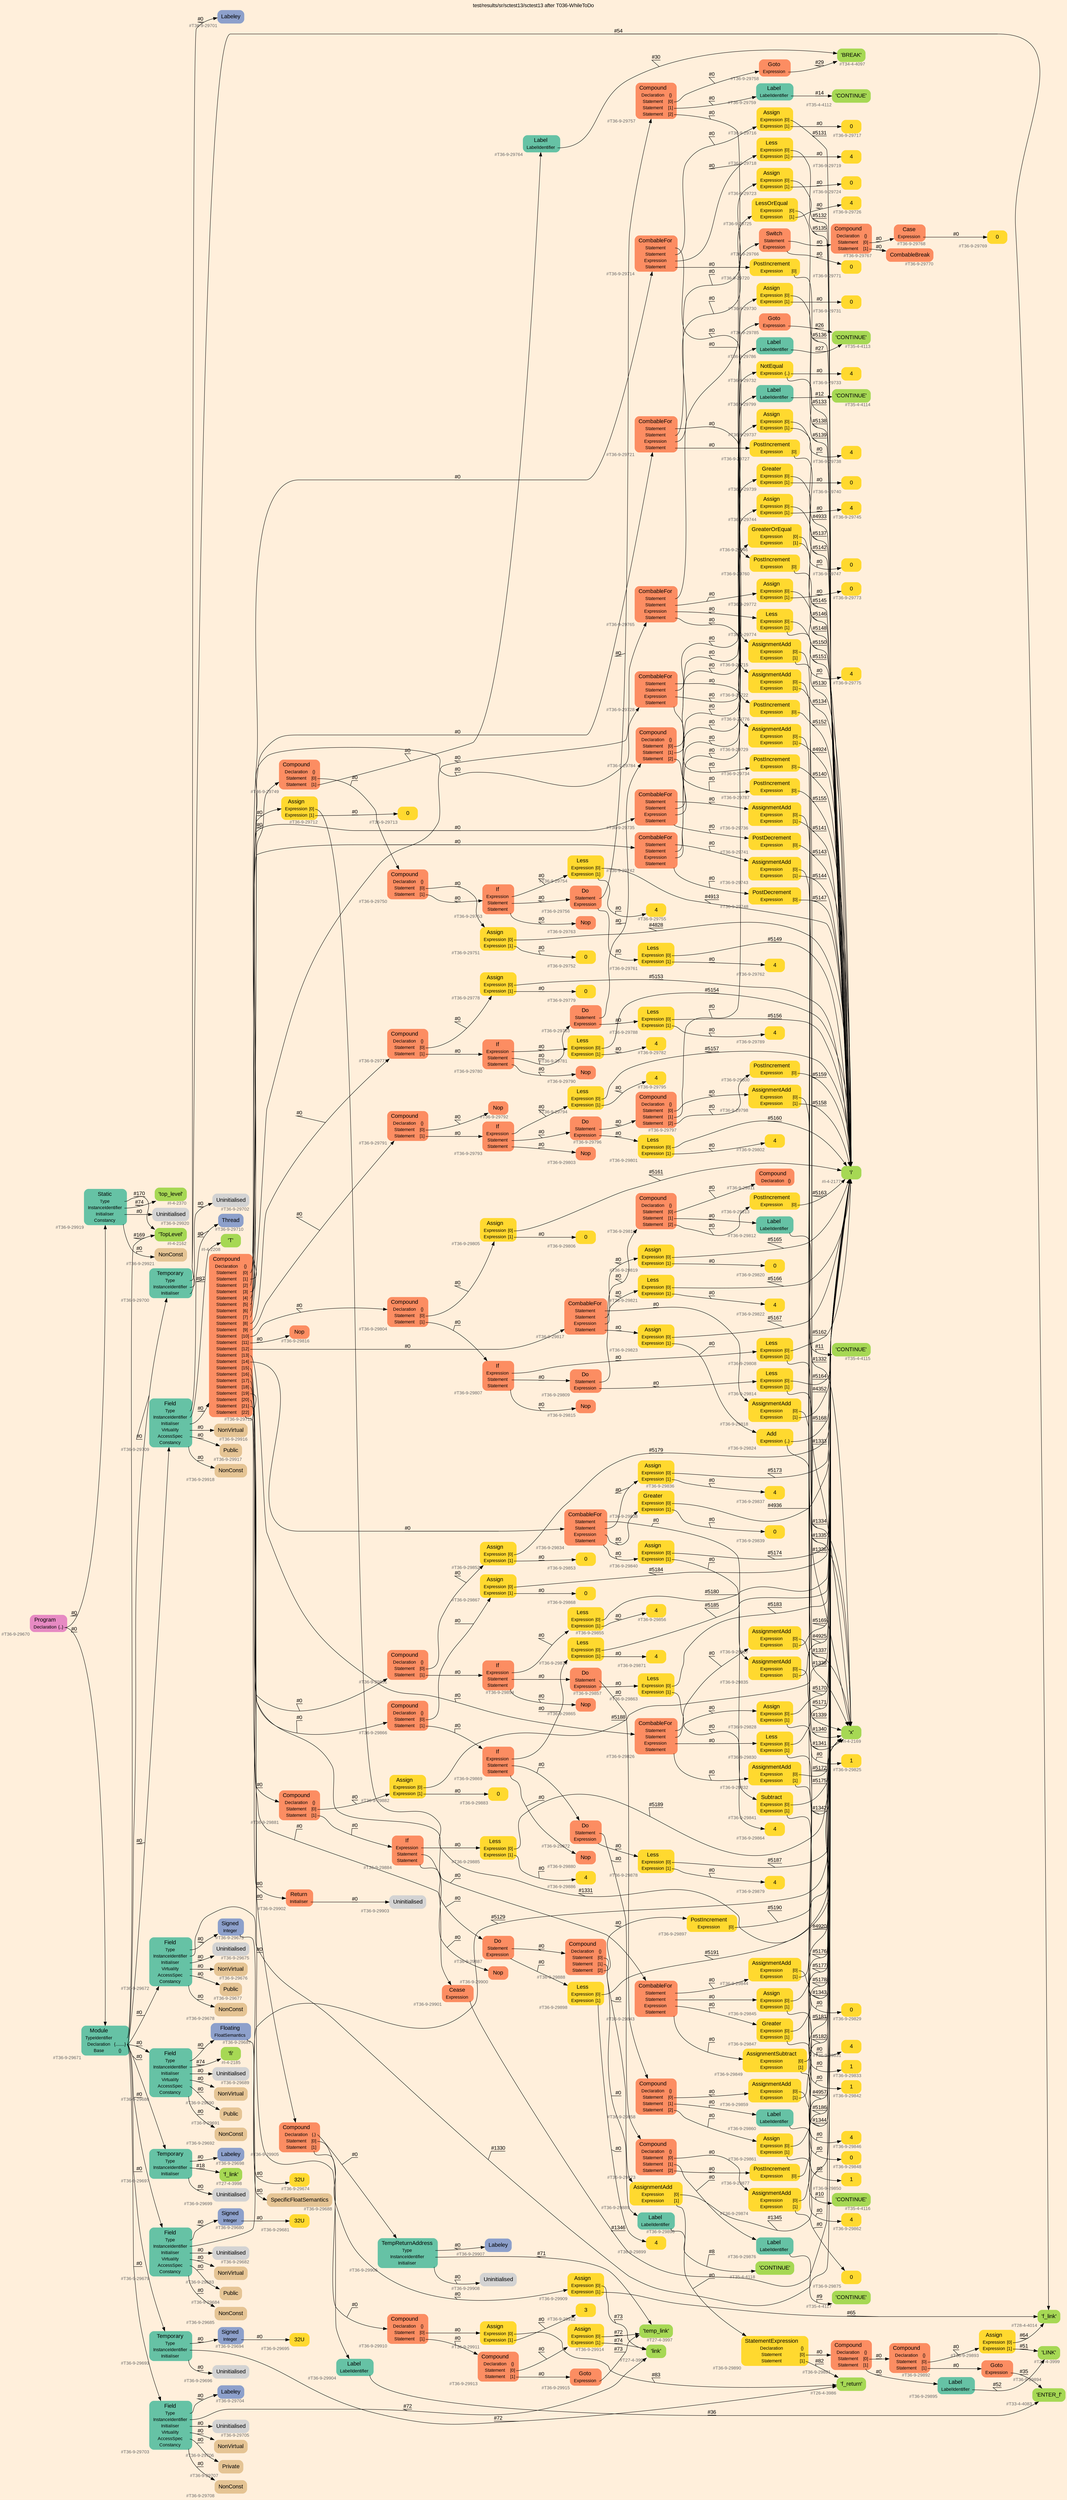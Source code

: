 digraph "test/results/sr/sctest13/sctest13 after T036-WhileToDo" {
label = "test/results/sr/sctest13/sctest13 after T036-WhileToDo"
labelloc = t
graph [
    rankdir = "LR"
    ranksep = 0.3
    bgcolor = antiquewhite1
    color = black
    fontcolor = black
    fontname = "Arial"
];
node [
    fontname = "Arial"
];
edge [
    fontname = "Arial"
];

// -------------------- node figure --------------------
// -------- block #T36-9-29670 ----------
"#T36-9-29670" [
    fillcolor = "/set28/4"
    xlabel = "#T36-9-29670"
    fontsize = "12"
    fontcolor = grey40
    shape = "plaintext"
    label = <<TABLE BORDER="0" CELLBORDER="0" CELLSPACING="0">
     <TR><TD><FONT COLOR="black" POINT-SIZE="15">Program</FONT></TD></TR>
     <TR><TD><FONT COLOR="black" POINT-SIZE="12">Declaration</FONT></TD><TD PORT="port0"><FONT COLOR="black" POINT-SIZE="12">{..}</FONT></TD></TR>
    </TABLE>>
    style = "rounded,filled"
];

// -------- block #T36-9-29671 ----------
"#T36-9-29671" [
    fillcolor = "/set28/1"
    xlabel = "#T36-9-29671"
    fontsize = "12"
    fontcolor = grey40
    shape = "plaintext"
    label = <<TABLE BORDER="0" CELLBORDER="0" CELLSPACING="0">
     <TR><TD><FONT COLOR="black" POINT-SIZE="15">Module</FONT></TD></TR>
     <TR><TD><FONT COLOR="black" POINT-SIZE="12">TypeIdentifier</FONT></TD><TD PORT="port0"></TD></TR>
     <TR><TD><FONT COLOR="black" POINT-SIZE="12">Declaration</FONT></TD><TD PORT="port1"><FONT COLOR="black" POINT-SIZE="12">{........}</FONT></TD></TR>
     <TR><TD><FONT COLOR="black" POINT-SIZE="12">Base</FONT></TD><TD PORT="port2"><FONT COLOR="black" POINT-SIZE="12">{}</FONT></TD></TR>
    </TABLE>>
    style = "rounded,filled"
];

// -------- block #I-4-2162 ----------
"#I-4-2162" [
    fillcolor = "/set28/5"
    xlabel = "#I-4-2162"
    fontsize = "12"
    fontcolor = grey40
    shape = "plaintext"
    label = <<TABLE BORDER="0" CELLBORDER="0" CELLSPACING="0">
     <TR><TD><FONT COLOR="black" POINT-SIZE="15">'TopLevel'</FONT></TD></TR>
    </TABLE>>
    style = "rounded,filled"
];

// -------- block #T36-9-29672 ----------
"#T36-9-29672" [
    fillcolor = "/set28/1"
    xlabel = "#T36-9-29672"
    fontsize = "12"
    fontcolor = grey40
    shape = "plaintext"
    label = <<TABLE BORDER="0" CELLBORDER="0" CELLSPACING="0">
     <TR><TD><FONT COLOR="black" POINT-SIZE="15">Field</FONT></TD></TR>
     <TR><TD><FONT COLOR="black" POINT-SIZE="12">Type</FONT></TD><TD PORT="port0"></TD></TR>
     <TR><TD><FONT COLOR="black" POINT-SIZE="12">InstanceIdentifier</FONT></TD><TD PORT="port1"></TD></TR>
     <TR><TD><FONT COLOR="black" POINT-SIZE="12">Initialiser</FONT></TD><TD PORT="port2"></TD></TR>
     <TR><TD><FONT COLOR="black" POINT-SIZE="12">Virtuality</FONT></TD><TD PORT="port3"></TD></TR>
     <TR><TD><FONT COLOR="black" POINT-SIZE="12">AccessSpec</FONT></TD><TD PORT="port4"></TD></TR>
     <TR><TD><FONT COLOR="black" POINT-SIZE="12">Constancy</FONT></TD><TD PORT="port5"></TD></TR>
    </TABLE>>
    style = "rounded,filled"
];

// -------- block #T36-9-29673 ----------
"#T36-9-29673" [
    fillcolor = "/set28/3"
    xlabel = "#T36-9-29673"
    fontsize = "12"
    fontcolor = grey40
    shape = "plaintext"
    label = <<TABLE BORDER="0" CELLBORDER="0" CELLSPACING="0">
     <TR><TD><FONT COLOR="black" POINT-SIZE="15">Signed</FONT></TD></TR>
     <TR><TD><FONT COLOR="black" POINT-SIZE="12">Integer</FONT></TD><TD PORT="port0"></TD></TR>
    </TABLE>>
    style = "rounded,filled"
];

// -------- block #T36-9-29674 ----------
"#T36-9-29674" [
    fillcolor = "/set28/6"
    xlabel = "#T36-9-29674"
    fontsize = "12"
    fontcolor = grey40
    shape = "plaintext"
    label = <<TABLE BORDER="0" CELLBORDER="0" CELLSPACING="0">
     <TR><TD><FONT COLOR="black" POINT-SIZE="15">32U</FONT></TD></TR>
    </TABLE>>
    style = "rounded,filled"
];

// -------- block #I-4-2169 ----------
"#I-4-2169" [
    fillcolor = "/set28/5"
    xlabel = "#I-4-2169"
    fontsize = "12"
    fontcolor = grey40
    shape = "plaintext"
    label = <<TABLE BORDER="0" CELLBORDER="0" CELLSPACING="0">
     <TR><TD><FONT COLOR="black" POINT-SIZE="15">'x'</FONT></TD></TR>
    </TABLE>>
    style = "rounded,filled"
];

// -------- block #T36-9-29675 ----------
"#T36-9-29675" [
    xlabel = "#T36-9-29675"
    fontsize = "12"
    fontcolor = grey40
    shape = "plaintext"
    label = <<TABLE BORDER="0" CELLBORDER="0" CELLSPACING="0">
     <TR><TD><FONT COLOR="black" POINT-SIZE="15">Uninitialised</FONT></TD></TR>
    </TABLE>>
    style = "rounded,filled"
];

// -------- block #T36-9-29676 ----------
"#T36-9-29676" [
    fillcolor = "/set28/7"
    xlabel = "#T36-9-29676"
    fontsize = "12"
    fontcolor = grey40
    shape = "plaintext"
    label = <<TABLE BORDER="0" CELLBORDER="0" CELLSPACING="0">
     <TR><TD><FONT COLOR="black" POINT-SIZE="15">NonVirtual</FONT></TD></TR>
    </TABLE>>
    style = "rounded,filled"
];

// -------- block #T36-9-29677 ----------
"#T36-9-29677" [
    fillcolor = "/set28/7"
    xlabel = "#T36-9-29677"
    fontsize = "12"
    fontcolor = grey40
    shape = "plaintext"
    label = <<TABLE BORDER="0" CELLBORDER="0" CELLSPACING="0">
     <TR><TD><FONT COLOR="black" POINT-SIZE="15">Public</FONT></TD></TR>
    </TABLE>>
    style = "rounded,filled"
];

// -------- block #T36-9-29678 ----------
"#T36-9-29678" [
    fillcolor = "/set28/7"
    xlabel = "#T36-9-29678"
    fontsize = "12"
    fontcolor = grey40
    shape = "plaintext"
    label = <<TABLE BORDER="0" CELLBORDER="0" CELLSPACING="0">
     <TR><TD><FONT COLOR="black" POINT-SIZE="15">NonConst</FONT></TD></TR>
    </TABLE>>
    style = "rounded,filled"
];

// -------- block #T36-9-29679 ----------
"#T36-9-29679" [
    fillcolor = "/set28/1"
    xlabel = "#T36-9-29679"
    fontsize = "12"
    fontcolor = grey40
    shape = "plaintext"
    label = <<TABLE BORDER="0" CELLBORDER="0" CELLSPACING="0">
     <TR><TD><FONT COLOR="black" POINT-SIZE="15">Field</FONT></TD></TR>
     <TR><TD><FONT COLOR="black" POINT-SIZE="12">Type</FONT></TD><TD PORT="port0"></TD></TR>
     <TR><TD><FONT COLOR="black" POINT-SIZE="12">InstanceIdentifier</FONT></TD><TD PORT="port1"></TD></TR>
     <TR><TD><FONT COLOR="black" POINT-SIZE="12">Initialiser</FONT></TD><TD PORT="port2"></TD></TR>
     <TR><TD><FONT COLOR="black" POINT-SIZE="12">Virtuality</FONT></TD><TD PORT="port3"></TD></TR>
     <TR><TD><FONT COLOR="black" POINT-SIZE="12">AccessSpec</FONT></TD><TD PORT="port4"></TD></TR>
     <TR><TD><FONT COLOR="black" POINT-SIZE="12">Constancy</FONT></TD><TD PORT="port5"></TD></TR>
    </TABLE>>
    style = "rounded,filled"
];

// -------- block #T36-9-29680 ----------
"#T36-9-29680" [
    fillcolor = "/set28/3"
    xlabel = "#T36-9-29680"
    fontsize = "12"
    fontcolor = grey40
    shape = "plaintext"
    label = <<TABLE BORDER="0" CELLBORDER="0" CELLSPACING="0">
     <TR><TD><FONT COLOR="black" POINT-SIZE="15">Signed</FONT></TD></TR>
     <TR><TD><FONT COLOR="black" POINT-SIZE="12">Integer</FONT></TD><TD PORT="port0"></TD></TR>
    </TABLE>>
    style = "rounded,filled"
];

// -------- block #T36-9-29681 ----------
"#T36-9-29681" [
    fillcolor = "/set28/6"
    xlabel = "#T36-9-29681"
    fontsize = "12"
    fontcolor = grey40
    shape = "plaintext"
    label = <<TABLE BORDER="0" CELLBORDER="0" CELLSPACING="0">
     <TR><TD><FONT COLOR="black" POINT-SIZE="15">32U</FONT></TD></TR>
    </TABLE>>
    style = "rounded,filled"
];

// -------- block #I-4-2177 ----------
"#I-4-2177" [
    fillcolor = "/set28/5"
    xlabel = "#I-4-2177"
    fontsize = "12"
    fontcolor = grey40
    shape = "plaintext"
    label = <<TABLE BORDER="0" CELLBORDER="0" CELLSPACING="0">
     <TR><TD><FONT COLOR="black" POINT-SIZE="15">'i'</FONT></TD></TR>
    </TABLE>>
    style = "rounded,filled"
];

// -------- block #T36-9-29682 ----------
"#T36-9-29682" [
    xlabel = "#T36-9-29682"
    fontsize = "12"
    fontcolor = grey40
    shape = "plaintext"
    label = <<TABLE BORDER="0" CELLBORDER="0" CELLSPACING="0">
     <TR><TD><FONT COLOR="black" POINT-SIZE="15">Uninitialised</FONT></TD></TR>
    </TABLE>>
    style = "rounded,filled"
];

// -------- block #T36-9-29683 ----------
"#T36-9-29683" [
    fillcolor = "/set28/7"
    xlabel = "#T36-9-29683"
    fontsize = "12"
    fontcolor = grey40
    shape = "plaintext"
    label = <<TABLE BORDER="0" CELLBORDER="0" CELLSPACING="0">
     <TR><TD><FONT COLOR="black" POINT-SIZE="15">NonVirtual</FONT></TD></TR>
    </TABLE>>
    style = "rounded,filled"
];

// -------- block #T36-9-29684 ----------
"#T36-9-29684" [
    fillcolor = "/set28/7"
    xlabel = "#T36-9-29684"
    fontsize = "12"
    fontcolor = grey40
    shape = "plaintext"
    label = <<TABLE BORDER="0" CELLBORDER="0" CELLSPACING="0">
     <TR><TD><FONT COLOR="black" POINT-SIZE="15">Public</FONT></TD></TR>
    </TABLE>>
    style = "rounded,filled"
];

// -------- block #T36-9-29685 ----------
"#T36-9-29685" [
    fillcolor = "/set28/7"
    xlabel = "#T36-9-29685"
    fontsize = "12"
    fontcolor = grey40
    shape = "plaintext"
    label = <<TABLE BORDER="0" CELLBORDER="0" CELLSPACING="0">
     <TR><TD><FONT COLOR="black" POINT-SIZE="15">NonConst</FONT></TD></TR>
    </TABLE>>
    style = "rounded,filled"
];

// -------- block #T36-9-29686 ----------
"#T36-9-29686" [
    fillcolor = "/set28/1"
    xlabel = "#T36-9-29686"
    fontsize = "12"
    fontcolor = grey40
    shape = "plaintext"
    label = <<TABLE BORDER="0" CELLBORDER="0" CELLSPACING="0">
     <TR><TD><FONT COLOR="black" POINT-SIZE="15">Field</FONT></TD></TR>
     <TR><TD><FONT COLOR="black" POINT-SIZE="12">Type</FONT></TD><TD PORT="port0"></TD></TR>
     <TR><TD><FONT COLOR="black" POINT-SIZE="12">InstanceIdentifier</FONT></TD><TD PORT="port1"></TD></TR>
     <TR><TD><FONT COLOR="black" POINT-SIZE="12">Initialiser</FONT></TD><TD PORT="port2"></TD></TR>
     <TR><TD><FONT COLOR="black" POINT-SIZE="12">Virtuality</FONT></TD><TD PORT="port3"></TD></TR>
     <TR><TD><FONT COLOR="black" POINT-SIZE="12">AccessSpec</FONT></TD><TD PORT="port4"></TD></TR>
     <TR><TD><FONT COLOR="black" POINT-SIZE="12">Constancy</FONT></TD><TD PORT="port5"></TD></TR>
    </TABLE>>
    style = "rounded,filled"
];

// -------- block #T36-9-29687 ----------
"#T36-9-29687" [
    fillcolor = "/set28/3"
    xlabel = "#T36-9-29687"
    fontsize = "12"
    fontcolor = grey40
    shape = "plaintext"
    label = <<TABLE BORDER="0" CELLBORDER="0" CELLSPACING="0">
     <TR><TD><FONT COLOR="black" POINT-SIZE="15">Floating</FONT></TD></TR>
     <TR><TD><FONT COLOR="black" POINT-SIZE="12">FloatSemantics</FONT></TD><TD PORT="port0"></TD></TR>
    </TABLE>>
    style = "rounded,filled"
];

// -------- block #T36-9-29688 ----------
"#T36-9-29688" [
    fillcolor = "/set28/7"
    xlabel = "#T36-9-29688"
    fontsize = "12"
    fontcolor = grey40
    shape = "plaintext"
    label = <<TABLE BORDER="0" CELLBORDER="0" CELLSPACING="0">
     <TR><TD><FONT COLOR="black" POINT-SIZE="15">SpecificFloatSemantics</FONT></TD></TR>
    </TABLE>>
    style = "rounded,filled"
];

// -------- block #I-4-2185 ----------
"#I-4-2185" [
    fillcolor = "/set28/5"
    xlabel = "#I-4-2185"
    fontsize = "12"
    fontcolor = grey40
    shape = "plaintext"
    label = <<TABLE BORDER="0" CELLBORDER="0" CELLSPACING="0">
     <TR><TD><FONT COLOR="black" POINT-SIZE="15">'fi'</FONT></TD></TR>
    </TABLE>>
    style = "rounded,filled"
];

// -------- block #T36-9-29689 ----------
"#T36-9-29689" [
    xlabel = "#T36-9-29689"
    fontsize = "12"
    fontcolor = grey40
    shape = "plaintext"
    label = <<TABLE BORDER="0" CELLBORDER="0" CELLSPACING="0">
     <TR><TD><FONT COLOR="black" POINT-SIZE="15">Uninitialised</FONT></TD></TR>
    </TABLE>>
    style = "rounded,filled"
];

// -------- block #T36-9-29690 ----------
"#T36-9-29690" [
    fillcolor = "/set28/7"
    xlabel = "#T36-9-29690"
    fontsize = "12"
    fontcolor = grey40
    shape = "plaintext"
    label = <<TABLE BORDER="0" CELLBORDER="0" CELLSPACING="0">
     <TR><TD><FONT COLOR="black" POINT-SIZE="15">NonVirtual</FONT></TD></TR>
    </TABLE>>
    style = "rounded,filled"
];

// -------- block #T36-9-29691 ----------
"#T36-9-29691" [
    fillcolor = "/set28/7"
    xlabel = "#T36-9-29691"
    fontsize = "12"
    fontcolor = grey40
    shape = "plaintext"
    label = <<TABLE BORDER="0" CELLBORDER="0" CELLSPACING="0">
     <TR><TD><FONT COLOR="black" POINT-SIZE="15">Public</FONT></TD></TR>
    </TABLE>>
    style = "rounded,filled"
];

// -------- block #T36-9-29692 ----------
"#T36-9-29692" [
    fillcolor = "/set28/7"
    xlabel = "#T36-9-29692"
    fontsize = "12"
    fontcolor = grey40
    shape = "plaintext"
    label = <<TABLE BORDER="0" CELLBORDER="0" CELLSPACING="0">
     <TR><TD><FONT COLOR="black" POINT-SIZE="15">NonConst</FONT></TD></TR>
    </TABLE>>
    style = "rounded,filled"
];

// -------- block #T36-9-29693 ----------
"#T36-9-29693" [
    fillcolor = "/set28/1"
    xlabel = "#T36-9-29693"
    fontsize = "12"
    fontcolor = grey40
    shape = "plaintext"
    label = <<TABLE BORDER="0" CELLBORDER="0" CELLSPACING="0">
     <TR><TD><FONT COLOR="black" POINT-SIZE="15">Temporary</FONT></TD></TR>
     <TR><TD><FONT COLOR="black" POINT-SIZE="12">Type</FONT></TD><TD PORT="port0"></TD></TR>
     <TR><TD><FONT COLOR="black" POINT-SIZE="12">InstanceIdentifier</FONT></TD><TD PORT="port1"></TD></TR>
     <TR><TD><FONT COLOR="black" POINT-SIZE="12">Initialiser</FONT></TD><TD PORT="port2"></TD></TR>
    </TABLE>>
    style = "rounded,filled"
];

// -------- block #T36-9-29694 ----------
"#T36-9-29694" [
    fillcolor = "/set28/3"
    xlabel = "#T36-9-29694"
    fontsize = "12"
    fontcolor = grey40
    shape = "plaintext"
    label = <<TABLE BORDER="0" CELLBORDER="0" CELLSPACING="0">
     <TR><TD><FONT COLOR="black" POINT-SIZE="15">Signed</FONT></TD></TR>
     <TR><TD><FONT COLOR="black" POINT-SIZE="12">Integer</FONT></TD><TD PORT="port0"></TD></TR>
    </TABLE>>
    style = "rounded,filled"
];

// -------- block #T36-9-29695 ----------
"#T36-9-29695" [
    fillcolor = "/set28/6"
    xlabel = "#T36-9-29695"
    fontsize = "12"
    fontcolor = grey40
    shape = "plaintext"
    label = <<TABLE BORDER="0" CELLBORDER="0" CELLSPACING="0">
     <TR><TD><FONT COLOR="black" POINT-SIZE="15">32U</FONT></TD></TR>
    </TABLE>>
    style = "rounded,filled"
];

// -------- block #T26-4-3986 ----------
"#T26-4-3986" [
    fillcolor = "/set28/5"
    xlabel = "#T26-4-3986"
    fontsize = "12"
    fontcolor = grey40
    shape = "plaintext"
    label = <<TABLE BORDER="0" CELLBORDER="0" CELLSPACING="0">
     <TR><TD><FONT COLOR="black" POINT-SIZE="15">'f_return'</FONT></TD></TR>
    </TABLE>>
    style = "rounded,filled"
];

// -------- block #T36-9-29696 ----------
"#T36-9-29696" [
    xlabel = "#T36-9-29696"
    fontsize = "12"
    fontcolor = grey40
    shape = "plaintext"
    label = <<TABLE BORDER="0" CELLBORDER="0" CELLSPACING="0">
     <TR><TD><FONT COLOR="black" POINT-SIZE="15">Uninitialised</FONT></TD></TR>
    </TABLE>>
    style = "rounded,filled"
];

// -------- block #T36-9-29697 ----------
"#T36-9-29697" [
    fillcolor = "/set28/1"
    xlabel = "#T36-9-29697"
    fontsize = "12"
    fontcolor = grey40
    shape = "plaintext"
    label = <<TABLE BORDER="0" CELLBORDER="0" CELLSPACING="0">
     <TR><TD><FONT COLOR="black" POINT-SIZE="15">Temporary</FONT></TD></TR>
     <TR><TD><FONT COLOR="black" POINT-SIZE="12">Type</FONT></TD><TD PORT="port0"></TD></TR>
     <TR><TD><FONT COLOR="black" POINT-SIZE="12">InstanceIdentifier</FONT></TD><TD PORT="port1"></TD></TR>
     <TR><TD><FONT COLOR="black" POINT-SIZE="12">Initialiser</FONT></TD><TD PORT="port2"></TD></TR>
    </TABLE>>
    style = "rounded,filled"
];

// -------- block #T36-9-29698 ----------
"#T36-9-29698" [
    fillcolor = "/set28/3"
    xlabel = "#T36-9-29698"
    fontsize = "12"
    fontcolor = grey40
    shape = "plaintext"
    label = <<TABLE BORDER="0" CELLBORDER="0" CELLSPACING="0">
     <TR><TD><FONT COLOR="black" POINT-SIZE="15">Labeley</FONT></TD></TR>
    </TABLE>>
    style = "rounded,filled"
];

// -------- block #T27-4-3998 ----------
"#T27-4-3998" [
    fillcolor = "/set28/5"
    xlabel = "#T27-4-3998"
    fontsize = "12"
    fontcolor = grey40
    shape = "plaintext"
    label = <<TABLE BORDER="0" CELLBORDER="0" CELLSPACING="0">
     <TR><TD><FONT COLOR="black" POINT-SIZE="15">'f_link'</FONT></TD></TR>
    </TABLE>>
    style = "rounded,filled"
];

// -------- block #T36-9-29699 ----------
"#T36-9-29699" [
    xlabel = "#T36-9-29699"
    fontsize = "12"
    fontcolor = grey40
    shape = "plaintext"
    label = <<TABLE BORDER="0" CELLBORDER="0" CELLSPACING="0">
     <TR><TD><FONT COLOR="black" POINT-SIZE="15">Uninitialised</FONT></TD></TR>
    </TABLE>>
    style = "rounded,filled"
];

// -------- block #T36-9-29700 ----------
"#T36-9-29700" [
    fillcolor = "/set28/1"
    xlabel = "#T36-9-29700"
    fontsize = "12"
    fontcolor = grey40
    shape = "plaintext"
    label = <<TABLE BORDER="0" CELLBORDER="0" CELLSPACING="0">
     <TR><TD><FONT COLOR="black" POINT-SIZE="15">Temporary</FONT></TD></TR>
     <TR><TD><FONT COLOR="black" POINT-SIZE="12">Type</FONT></TD><TD PORT="port0"></TD></TR>
     <TR><TD><FONT COLOR="black" POINT-SIZE="12">InstanceIdentifier</FONT></TD><TD PORT="port1"></TD></TR>
     <TR><TD><FONT COLOR="black" POINT-SIZE="12">Initialiser</FONT></TD><TD PORT="port2"></TD></TR>
    </TABLE>>
    style = "rounded,filled"
];

// -------- block #T36-9-29701 ----------
"#T36-9-29701" [
    fillcolor = "/set28/3"
    xlabel = "#T36-9-29701"
    fontsize = "12"
    fontcolor = grey40
    shape = "plaintext"
    label = <<TABLE BORDER="0" CELLBORDER="0" CELLSPACING="0">
     <TR><TD><FONT COLOR="black" POINT-SIZE="15">Labeley</FONT></TD></TR>
    </TABLE>>
    style = "rounded,filled"
];

// -------- block #T28-4-4014 ----------
"#T28-4-4014" [
    fillcolor = "/set28/5"
    xlabel = "#T28-4-4014"
    fontsize = "12"
    fontcolor = grey40
    shape = "plaintext"
    label = <<TABLE BORDER="0" CELLBORDER="0" CELLSPACING="0">
     <TR><TD><FONT COLOR="black" POINT-SIZE="15">'f_link'</FONT></TD></TR>
    </TABLE>>
    style = "rounded,filled"
];

// -------- block #T36-9-29702 ----------
"#T36-9-29702" [
    xlabel = "#T36-9-29702"
    fontsize = "12"
    fontcolor = grey40
    shape = "plaintext"
    label = <<TABLE BORDER="0" CELLBORDER="0" CELLSPACING="0">
     <TR><TD><FONT COLOR="black" POINT-SIZE="15">Uninitialised</FONT></TD></TR>
    </TABLE>>
    style = "rounded,filled"
];

// -------- block #T36-9-29703 ----------
"#T36-9-29703" [
    fillcolor = "/set28/1"
    xlabel = "#T36-9-29703"
    fontsize = "12"
    fontcolor = grey40
    shape = "plaintext"
    label = <<TABLE BORDER="0" CELLBORDER="0" CELLSPACING="0">
     <TR><TD><FONT COLOR="black" POINT-SIZE="15">Field</FONT></TD></TR>
     <TR><TD><FONT COLOR="black" POINT-SIZE="12">Type</FONT></TD><TD PORT="port0"></TD></TR>
     <TR><TD><FONT COLOR="black" POINT-SIZE="12">InstanceIdentifier</FONT></TD><TD PORT="port1"></TD></TR>
     <TR><TD><FONT COLOR="black" POINT-SIZE="12">Initialiser</FONT></TD><TD PORT="port2"></TD></TR>
     <TR><TD><FONT COLOR="black" POINT-SIZE="12">Virtuality</FONT></TD><TD PORT="port3"></TD></TR>
     <TR><TD><FONT COLOR="black" POINT-SIZE="12">AccessSpec</FONT></TD><TD PORT="port4"></TD></TR>
     <TR><TD><FONT COLOR="black" POINT-SIZE="12">Constancy</FONT></TD><TD PORT="port5"></TD></TR>
    </TABLE>>
    style = "rounded,filled"
];

// -------- block #T36-9-29704 ----------
"#T36-9-29704" [
    fillcolor = "/set28/3"
    xlabel = "#T36-9-29704"
    fontsize = "12"
    fontcolor = grey40
    shape = "plaintext"
    label = <<TABLE BORDER="0" CELLBORDER="0" CELLSPACING="0">
     <TR><TD><FONT COLOR="black" POINT-SIZE="15">Labeley</FONT></TD></TR>
    </TABLE>>
    style = "rounded,filled"
];

// -------- block #T27-4-3996 ----------
"#T27-4-3996" [
    fillcolor = "/set28/5"
    xlabel = "#T27-4-3996"
    fontsize = "12"
    fontcolor = grey40
    shape = "plaintext"
    label = <<TABLE BORDER="0" CELLBORDER="0" CELLSPACING="0">
     <TR><TD><FONT COLOR="black" POINT-SIZE="15">'link'</FONT></TD></TR>
    </TABLE>>
    style = "rounded,filled"
];

// -------- block #T36-9-29705 ----------
"#T36-9-29705" [
    xlabel = "#T36-9-29705"
    fontsize = "12"
    fontcolor = grey40
    shape = "plaintext"
    label = <<TABLE BORDER="0" CELLBORDER="0" CELLSPACING="0">
     <TR><TD><FONT COLOR="black" POINT-SIZE="15">Uninitialised</FONT></TD></TR>
    </TABLE>>
    style = "rounded,filled"
];

// -------- block #T36-9-29706 ----------
"#T36-9-29706" [
    fillcolor = "/set28/7"
    xlabel = "#T36-9-29706"
    fontsize = "12"
    fontcolor = grey40
    shape = "plaintext"
    label = <<TABLE BORDER="0" CELLBORDER="0" CELLSPACING="0">
     <TR><TD><FONT COLOR="black" POINT-SIZE="15">NonVirtual</FONT></TD></TR>
    </TABLE>>
    style = "rounded,filled"
];

// -------- block #T36-9-29707 ----------
"#T36-9-29707" [
    fillcolor = "/set28/7"
    xlabel = "#T36-9-29707"
    fontsize = "12"
    fontcolor = grey40
    shape = "plaintext"
    label = <<TABLE BORDER="0" CELLBORDER="0" CELLSPACING="0">
     <TR><TD><FONT COLOR="black" POINT-SIZE="15">Private</FONT></TD></TR>
    </TABLE>>
    style = "rounded,filled"
];

// -------- block #T36-9-29708 ----------
"#T36-9-29708" [
    fillcolor = "/set28/7"
    xlabel = "#T36-9-29708"
    fontsize = "12"
    fontcolor = grey40
    shape = "plaintext"
    label = <<TABLE BORDER="0" CELLBORDER="0" CELLSPACING="0">
     <TR><TD><FONT COLOR="black" POINT-SIZE="15">NonConst</FONT></TD></TR>
    </TABLE>>
    style = "rounded,filled"
];

// -------- block #T36-9-29709 ----------
"#T36-9-29709" [
    fillcolor = "/set28/1"
    xlabel = "#T36-9-29709"
    fontsize = "12"
    fontcolor = grey40
    shape = "plaintext"
    label = <<TABLE BORDER="0" CELLBORDER="0" CELLSPACING="0">
     <TR><TD><FONT COLOR="black" POINT-SIZE="15">Field</FONT></TD></TR>
     <TR><TD><FONT COLOR="black" POINT-SIZE="12">Type</FONT></TD><TD PORT="port0"></TD></TR>
     <TR><TD><FONT COLOR="black" POINT-SIZE="12">InstanceIdentifier</FONT></TD><TD PORT="port1"></TD></TR>
     <TR><TD><FONT COLOR="black" POINT-SIZE="12">Initialiser</FONT></TD><TD PORT="port2"></TD></TR>
     <TR><TD><FONT COLOR="black" POINT-SIZE="12">Virtuality</FONT></TD><TD PORT="port3"></TD></TR>
     <TR><TD><FONT COLOR="black" POINT-SIZE="12">AccessSpec</FONT></TD><TD PORT="port4"></TD></TR>
     <TR><TD><FONT COLOR="black" POINT-SIZE="12">Constancy</FONT></TD><TD PORT="port5"></TD></TR>
    </TABLE>>
    style = "rounded,filled"
];

// -------- block #T36-9-29710 ----------
"#T36-9-29710" [
    fillcolor = "/set28/3"
    xlabel = "#T36-9-29710"
    fontsize = "12"
    fontcolor = grey40
    shape = "plaintext"
    label = <<TABLE BORDER="0" CELLBORDER="0" CELLSPACING="0">
     <TR><TD><FONT COLOR="black" POINT-SIZE="15">Thread</FONT></TD></TR>
    </TABLE>>
    style = "rounded,filled"
];

// -------- block #I-4-2208 ----------
"#I-4-2208" [
    fillcolor = "/set28/5"
    xlabel = "#I-4-2208"
    fontsize = "12"
    fontcolor = grey40
    shape = "plaintext"
    label = <<TABLE BORDER="0" CELLBORDER="0" CELLSPACING="0">
     <TR><TD><FONT COLOR="black" POINT-SIZE="15">'T'</FONT></TD></TR>
    </TABLE>>
    style = "rounded,filled"
];

// -------- block #T36-9-29711 ----------
"#T36-9-29711" [
    fillcolor = "/set28/2"
    xlabel = "#T36-9-29711"
    fontsize = "12"
    fontcolor = grey40
    shape = "plaintext"
    label = <<TABLE BORDER="0" CELLBORDER="0" CELLSPACING="0">
     <TR><TD><FONT COLOR="black" POINT-SIZE="15">Compound</FONT></TD></TR>
     <TR><TD><FONT COLOR="black" POINT-SIZE="12">Declaration</FONT></TD><TD PORT="port0"><FONT COLOR="black" POINT-SIZE="12">{}</FONT></TD></TR>
     <TR><TD><FONT COLOR="black" POINT-SIZE="12">Statement</FONT></TD><TD PORT="port1"><FONT COLOR="black" POINT-SIZE="12">[0]</FONT></TD></TR>
     <TR><TD><FONT COLOR="black" POINT-SIZE="12">Statement</FONT></TD><TD PORT="port2"><FONT COLOR="black" POINT-SIZE="12">[1]</FONT></TD></TR>
     <TR><TD><FONT COLOR="black" POINT-SIZE="12">Statement</FONT></TD><TD PORT="port3"><FONT COLOR="black" POINT-SIZE="12">[2]</FONT></TD></TR>
     <TR><TD><FONT COLOR="black" POINT-SIZE="12">Statement</FONT></TD><TD PORT="port4"><FONT COLOR="black" POINT-SIZE="12">[3]</FONT></TD></TR>
     <TR><TD><FONT COLOR="black" POINT-SIZE="12">Statement</FONT></TD><TD PORT="port5"><FONT COLOR="black" POINT-SIZE="12">[4]</FONT></TD></TR>
     <TR><TD><FONT COLOR="black" POINT-SIZE="12">Statement</FONT></TD><TD PORT="port6"><FONT COLOR="black" POINT-SIZE="12">[5]</FONT></TD></TR>
     <TR><TD><FONT COLOR="black" POINT-SIZE="12">Statement</FONT></TD><TD PORT="port7"><FONT COLOR="black" POINT-SIZE="12">[6]</FONT></TD></TR>
     <TR><TD><FONT COLOR="black" POINT-SIZE="12">Statement</FONT></TD><TD PORT="port8"><FONT COLOR="black" POINT-SIZE="12">[7]</FONT></TD></TR>
     <TR><TD><FONT COLOR="black" POINT-SIZE="12">Statement</FONT></TD><TD PORT="port9"><FONT COLOR="black" POINT-SIZE="12">[8]</FONT></TD></TR>
     <TR><TD><FONT COLOR="black" POINT-SIZE="12">Statement</FONT></TD><TD PORT="port10"><FONT COLOR="black" POINT-SIZE="12">[9]</FONT></TD></TR>
     <TR><TD><FONT COLOR="black" POINT-SIZE="12">Statement</FONT></TD><TD PORT="port11"><FONT COLOR="black" POINT-SIZE="12">[10]</FONT></TD></TR>
     <TR><TD><FONT COLOR="black" POINT-SIZE="12">Statement</FONT></TD><TD PORT="port12"><FONT COLOR="black" POINT-SIZE="12">[11]</FONT></TD></TR>
     <TR><TD><FONT COLOR="black" POINT-SIZE="12">Statement</FONT></TD><TD PORT="port13"><FONT COLOR="black" POINT-SIZE="12">[12]</FONT></TD></TR>
     <TR><TD><FONT COLOR="black" POINT-SIZE="12">Statement</FONT></TD><TD PORT="port14"><FONT COLOR="black" POINT-SIZE="12">[13]</FONT></TD></TR>
     <TR><TD><FONT COLOR="black" POINT-SIZE="12">Statement</FONT></TD><TD PORT="port15"><FONT COLOR="black" POINT-SIZE="12">[14]</FONT></TD></TR>
     <TR><TD><FONT COLOR="black" POINT-SIZE="12">Statement</FONT></TD><TD PORT="port16"><FONT COLOR="black" POINT-SIZE="12">[15]</FONT></TD></TR>
     <TR><TD><FONT COLOR="black" POINT-SIZE="12">Statement</FONT></TD><TD PORT="port17"><FONT COLOR="black" POINT-SIZE="12">[16]</FONT></TD></TR>
     <TR><TD><FONT COLOR="black" POINT-SIZE="12">Statement</FONT></TD><TD PORT="port18"><FONT COLOR="black" POINT-SIZE="12">[17]</FONT></TD></TR>
     <TR><TD><FONT COLOR="black" POINT-SIZE="12">Statement</FONT></TD><TD PORT="port19"><FONT COLOR="black" POINT-SIZE="12">[18]</FONT></TD></TR>
     <TR><TD><FONT COLOR="black" POINT-SIZE="12">Statement</FONT></TD><TD PORT="port20"><FONT COLOR="black" POINT-SIZE="12">[19]</FONT></TD></TR>
     <TR><TD><FONT COLOR="black" POINT-SIZE="12">Statement</FONT></TD><TD PORT="port21"><FONT COLOR="black" POINT-SIZE="12">[20]</FONT></TD></TR>
     <TR><TD><FONT COLOR="black" POINT-SIZE="12">Statement</FONT></TD><TD PORT="port22"><FONT COLOR="black" POINT-SIZE="12">[21]</FONT></TD></TR>
     <TR><TD><FONT COLOR="black" POINT-SIZE="12">Statement</FONT></TD><TD PORT="port23"><FONT COLOR="black" POINT-SIZE="12">[22]</FONT></TD></TR>
    </TABLE>>
    style = "rounded,filled"
];

// -------- block #T36-9-29712 ----------
"#T36-9-29712" [
    fillcolor = "/set28/6"
    xlabel = "#T36-9-29712"
    fontsize = "12"
    fontcolor = grey40
    shape = "plaintext"
    label = <<TABLE BORDER="0" CELLBORDER="0" CELLSPACING="0">
     <TR><TD><FONT COLOR="black" POINT-SIZE="15">Assign</FONT></TD></TR>
     <TR><TD><FONT COLOR="black" POINT-SIZE="12">Expression</FONT></TD><TD PORT="port0"><FONT COLOR="black" POINT-SIZE="12">[0]</FONT></TD></TR>
     <TR><TD><FONT COLOR="black" POINT-SIZE="12">Expression</FONT></TD><TD PORT="port1"><FONT COLOR="black" POINT-SIZE="12">[1]</FONT></TD></TR>
    </TABLE>>
    style = "rounded,filled"
];

// -------- block #T36-9-29713 ----------
"#T36-9-29713" [
    fillcolor = "/set28/6"
    xlabel = "#T36-9-29713"
    fontsize = "12"
    fontcolor = grey40
    shape = "plaintext"
    label = <<TABLE BORDER="0" CELLBORDER="0" CELLSPACING="0">
     <TR><TD><FONT COLOR="black" POINT-SIZE="15">0</FONT></TD></TR>
    </TABLE>>
    style = "rounded,filled"
];

// -------- block #T36-9-29714 ----------
"#T36-9-29714" [
    fillcolor = "/set28/2"
    xlabel = "#T36-9-29714"
    fontsize = "12"
    fontcolor = grey40
    shape = "plaintext"
    label = <<TABLE BORDER="0" CELLBORDER="0" CELLSPACING="0">
     <TR><TD><FONT COLOR="black" POINT-SIZE="15">CombableFor</FONT></TD></TR>
     <TR><TD><FONT COLOR="black" POINT-SIZE="12">Statement</FONT></TD><TD PORT="port0"></TD></TR>
     <TR><TD><FONT COLOR="black" POINT-SIZE="12">Statement</FONT></TD><TD PORT="port1"></TD></TR>
     <TR><TD><FONT COLOR="black" POINT-SIZE="12">Expression</FONT></TD><TD PORT="port2"></TD></TR>
     <TR><TD><FONT COLOR="black" POINT-SIZE="12">Statement</FONT></TD><TD PORT="port3"></TD></TR>
    </TABLE>>
    style = "rounded,filled"
];

// -------- block #T36-9-29715 ----------
"#T36-9-29715" [
    fillcolor = "/set28/6"
    xlabel = "#T36-9-29715"
    fontsize = "12"
    fontcolor = grey40
    shape = "plaintext"
    label = <<TABLE BORDER="0" CELLBORDER="0" CELLSPACING="0">
     <TR><TD><FONT COLOR="black" POINT-SIZE="15">AssignmentAdd</FONT></TD></TR>
     <TR><TD><FONT COLOR="black" POINT-SIZE="12">Expression</FONT></TD><TD PORT="port0"><FONT COLOR="black" POINT-SIZE="12">[0]</FONT></TD></TR>
     <TR><TD><FONT COLOR="black" POINT-SIZE="12">Expression</FONT></TD><TD PORT="port1"><FONT COLOR="black" POINT-SIZE="12">[1]</FONT></TD></TR>
    </TABLE>>
    style = "rounded,filled"
];

// -------- block #T36-9-29716 ----------
"#T36-9-29716" [
    fillcolor = "/set28/6"
    xlabel = "#T36-9-29716"
    fontsize = "12"
    fontcolor = grey40
    shape = "plaintext"
    label = <<TABLE BORDER="0" CELLBORDER="0" CELLSPACING="0">
     <TR><TD><FONT COLOR="black" POINT-SIZE="15">Assign</FONT></TD></TR>
     <TR><TD><FONT COLOR="black" POINT-SIZE="12">Expression</FONT></TD><TD PORT="port0"><FONT COLOR="black" POINT-SIZE="12">[0]</FONT></TD></TR>
     <TR><TD><FONT COLOR="black" POINT-SIZE="12">Expression</FONT></TD><TD PORT="port1"><FONT COLOR="black" POINT-SIZE="12">[1]</FONT></TD></TR>
    </TABLE>>
    style = "rounded,filled"
];

// -------- block #T36-9-29717 ----------
"#T36-9-29717" [
    fillcolor = "/set28/6"
    xlabel = "#T36-9-29717"
    fontsize = "12"
    fontcolor = grey40
    shape = "plaintext"
    label = <<TABLE BORDER="0" CELLBORDER="0" CELLSPACING="0">
     <TR><TD><FONT COLOR="black" POINT-SIZE="15">0</FONT></TD></TR>
    </TABLE>>
    style = "rounded,filled"
];

// -------- block #T36-9-29718 ----------
"#T36-9-29718" [
    fillcolor = "/set28/6"
    xlabel = "#T36-9-29718"
    fontsize = "12"
    fontcolor = grey40
    shape = "plaintext"
    label = <<TABLE BORDER="0" CELLBORDER="0" CELLSPACING="0">
     <TR><TD><FONT COLOR="black" POINT-SIZE="15">Less</FONT></TD></TR>
     <TR><TD><FONT COLOR="black" POINT-SIZE="12">Expression</FONT></TD><TD PORT="port0"><FONT COLOR="black" POINT-SIZE="12">[0]</FONT></TD></TR>
     <TR><TD><FONT COLOR="black" POINT-SIZE="12">Expression</FONT></TD><TD PORT="port1"><FONT COLOR="black" POINT-SIZE="12">[1]</FONT></TD></TR>
    </TABLE>>
    style = "rounded,filled"
];

// -------- block #T36-9-29719 ----------
"#T36-9-29719" [
    fillcolor = "/set28/6"
    xlabel = "#T36-9-29719"
    fontsize = "12"
    fontcolor = grey40
    shape = "plaintext"
    label = <<TABLE BORDER="0" CELLBORDER="0" CELLSPACING="0">
     <TR><TD><FONT COLOR="black" POINT-SIZE="15">4</FONT></TD></TR>
    </TABLE>>
    style = "rounded,filled"
];

// -------- block #T36-9-29720 ----------
"#T36-9-29720" [
    fillcolor = "/set28/6"
    xlabel = "#T36-9-29720"
    fontsize = "12"
    fontcolor = grey40
    shape = "plaintext"
    label = <<TABLE BORDER="0" CELLBORDER="0" CELLSPACING="0">
     <TR><TD><FONT COLOR="black" POINT-SIZE="15">PostIncrement</FONT></TD></TR>
     <TR><TD><FONT COLOR="black" POINT-SIZE="12">Expression</FONT></TD><TD PORT="port0"><FONT COLOR="black" POINT-SIZE="12">[0]</FONT></TD></TR>
    </TABLE>>
    style = "rounded,filled"
];

// -------- block #T36-9-29721 ----------
"#T36-9-29721" [
    fillcolor = "/set28/2"
    xlabel = "#T36-9-29721"
    fontsize = "12"
    fontcolor = grey40
    shape = "plaintext"
    label = <<TABLE BORDER="0" CELLBORDER="0" CELLSPACING="0">
     <TR><TD><FONT COLOR="black" POINT-SIZE="15">CombableFor</FONT></TD></TR>
     <TR><TD><FONT COLOR="black" POINT-SIZE="12">Statement</FONT></TD><TD PORT="port0"></TD></TR>
     <TR><TD><FONT COLOR="black" POINT-SIZE="12">Statement</FONT></TD><TD PORT="port1"></TD></TR>
     <TR><TD><FONT COLOR="black" POINT-SIZE="12">Expression</FONT></TD><TD PORT="port2"></TD></TR>
     <TR><TD><FONT COLOR="black" POINT-SIZE="12">Statement</FONT></TD><TD PORT="port3"></TD></TR>
    </TABLE>>
    style = "rounded,filled"
];

// -------- block #T36-9-29722 ----------
"#T36-9-29722" [
    fillcolor = "/set28/6"
    xlabel = "#T36-9-29722"
    fontsize = "12"
    fontcolor = grey40
    shape = "plaintext"
    label = <<TABLE BORDER="0" CELLBORDER="0" CELLSPACING="0">
     <TR><TD><FONT COLOR="black" POINT-SIZE="15">AssignmentAdd</FONT></TD></TR>
     <TR><TD><FONT COLOR="black" POINT-SIZE="12">Expression</FONT></TD><TD PORT="port0"><FONT COLOR="black" POINT-SIZE="12">[0]</FONT></TD></TR>
     <TR><TD><FONT COLOR="black" POINT-SIZE="12">Expression</FONT></TD><TD PORT="port1"><FONT COLOR="black" POINT-SIZE="12">[1]</FONT></TD></TR>
    </TABLE>>
    style = "rounded,filled"
];

// -------- block #T36-9-29723 ----------
"#T36-9-29723" [
    fillcolor = "/set28/6"
    xlabel = "#T36-9-29723"
    fontsize = "12"
    fontcolor = grey40
    shape = "plaintext"
    label = <<TABLE BORDER="0" CELLBORDER="0" CELLSPACING="0">
     <TR><TD><FONT COLOR="black" POINT-SIZE="15">Assign</FONT></TD></TR>
     <TR><TD><FONT COLOR="black" POINT-SIZE="12">Expression</FONT></TD><TD PORT="port0"><FONT COLOR="black" POINT-SIZE="12">[0]</FONT></TD></TR>
     <TR><TD><FONT COLOR="black" POINT-SIZE="12">Expression</FONT></TD><TD PORT="port1"><FONT COLOR="black" POINT-SIZE="12">[1]</FONT></TD></TR>
    </TABLE>>
    style = "rounded,filled"
];

// -------- block #T36-9-29724 ----------
"#T36-9-29724" [
    fillcolor = "/set28/6"
    xlabel = "#T36-9-29724"
    fontsize = "12"
    fontcolor = grey40
    shape = "plaintext"
    label = <<TABLE BORDER="0" CELLBORDER="0" CELLSPACING="0">
     <TR><TD><FONT COLOR="black" POINT-SIZE="15">0</FONT></TD></TR>
    </TABLE>>
    style = "rounded,filled"
];

// -------- block #T36-9-29725 ----------
"#T36-9-29725" [
    fillcolor = "/set28/6"
    xlabel = "#T36-9-29725"
    fontsize = "12"
    fontcolor = grey40
    shape = "plaintext"
    label = <<TABLE BORDER="0" CELLBORDER="0" CELLSPACING="0">
     <TR><TD><FONT COLOR="black" POINT-SIZE="15">LessOrEqual</FONT></TD></TR>
     <TR><TD><FONT COLOR="black" POINT-SIZE="12">Expression</FONT></TD><TD PORT="port0"><FONT COLOR="black" POINT-SIZE="12">[0]</FONT></TD></TR>
     <TR><TD><FONT COLOR="black" POINT-SIZE="12">Expression</FONT></TD><TD PORT="port1"><FONT COLOR="black" POINT-SIZE="12">[1]</FONT></TD></TR>
    </TABLE>>
    style = "rounded,filled"
];

// -------- block #T36-9-29726 ----------
"#T36-9-29726" [
    fillcolor = "/set28/6"
    xlabel = "#T36-9-29726"
    fontsize = "12"
    fontcolor = grey40
    shape = "plaintext"
    label = <<TABLE BORDER="0" CELLBORDER="0" CELLSPACING="0">
     <TR><TD><FONT COLOR="black" POINT-SIZE="15">4</FONT></TD></TR>
    </TABLE>>
    style = "rounded,filled"
];

// -------- block #T36-9-29727 ----------
"#T36-9-29727" [
    fillcolor = "/set28/6"
    xlabel = "#T36-9-29727"
    fontsize = "12"
    fontcolor = grey40
    shape = "plaintext"
    label = <<TABLE BORDER="0" CELLBORDER="0" CELLSPACING="0">
     <TR><TD><FONT COLOR="black" POINT-SIZE="15">PostIncrement</FONT></TD></TR>
     <TR><TD><FONT COLOR="black" POINT-SIZE="12">Expression</FONT></TD><TD PORT="port0"><FONT COLOR="black" POINT-SIZE="12">[0]</FONT></TD></TR>
    </TABLE>>
    style = "rounded,filled"
];

// -------- block #T36-9-29728 ----------
"#T36-9-29728" [
    fillcolor = "/set28/2"
    xlabel = "#T36-9-29728"
    fontsize = "12"
    fontcolor = grey40
    shape = "plaintext"
    label = <<TABLE BORDER="0" CELLBORDER="0" CELLSPACING="0">
     <TR><TD><FONT COLOR="black" POINT-SIZE="15">CombableFor</FONT></TD></TR>
     <TR><TD><FONT COLOR="black" POINT-SIZE="12">Statement</FONT></TD><TD PORT="port0"></TD></TR>
     <TR><TD><FONT COLOR="black" POINT-SIZE="12">Statement</FONT></TD><TD PORT="port1"></TD></TR>
     <TR><TD><FONT COLOR="black" POINT-SIZE="12">Expression</FONT></TD><TD PORT="port2"></TD></TR>
     <TR><TD><FONT COLOR="black" POINT-SIZE="12">Statement</FONT></TD><TD PORT="port3"></TD></TR>
    </TABLE>>
    style = "rounded,filled"
];

// -------- block #T36-9-29729 ----------
"#T36-9-29729" [
    fillcolor = "/set28/6"
    xlabel = "#T36-9-29729"
    fontsize = "12"
    fontcolor = grey40
    shape = "plaintext"
    label = <<TABLE BORDER="0" CELLBORDER="0" CELLSPACING="0">
     <TR><TD><FONT COLOR="black" POINT-SIZE="15">AssignmentAdd</FONT></TD></TR>
     <TR><TD><FONT COLOR="black" POINT-SIZE="12">Expression</FONT></TD><TD PORT="port0"><FONT COLOR="black" POINT-SIZE="12">[0]</FONT></TD></TR>
     <TR><TD><FONT COLOR="black" POINT-SIZE="12">Expression</FONT></TD><TD PORT="port1"><FONT COLOR="black" POINT-SIZE="12">[1]</FONT></TD></TR>
    </TABLE>>
    style = "rounded,filled"
];

// -------- block #T36-9-29730 ----------
"#T36-9-29730" [
    fillcolor = "/set28/6"
    xlabel = "#T36-9-29730"
    fontsize = "12"
    fontcolor = grey40
    shape = "plaintext"
    label = <<TABLE BORDER="0" CELLBORDER="0" CELLSPACING="0">
     <TR><TD><FONT COLOR="black" POINT-SIZE="15">Assign</FONT></TD></TR>
     <TR><TD><FONT COLOR="black" POINT-SIZE="12">Expression</FONT></TD><TD PORT="port0"><FONT COLOR="black" POINT-SIZE="12">[0]</FONT></TD></TR>
     <TR><TD><FONT COLOR="black" POINT-SIZE="12">Expression</FONT></TD><TD PORT="port1"><FONT COLOR="black" POINT-SIZE="12">[1]</FONT></TD></TR>
    </TABLE>>
    style = "rounded,filled"
];

// -------- block #T36-9-29731 ----------
"#T36-9-29731" [
    fillcolor = "/set28/6"
    xlabel = "#T36-9-29731"
    fontsize = "12"
    fontcolor = grey40
    shape = "plaintext"
    label = <<TABLE BORDER="0" CELLBORDER="0" CELLSPACING="0">
     <TR><TD><FONT COLOR="black" POINT-SIZE="15">0</FONT></TD></TR>
    </TABLE>>
    style = "rounded,filled"
];

// -------- block #T36-9-29732 ----------
"#T36-9-29732" [
    fillcolor = "/set28/6"
    xlabel = "#T36-9-29732"
    fontsize = "12"
    fontcolor = grey40
    shape = "plaintext"
    label = <<TABLE BORDER="0" CELLBORDER="0" CELLSPACING="0">
     <TR><TD><FONT COLOR="black" POINT-SIZE="15">NotEqual</FONT></TD></TR>
     <TR><TD><FONT COLOR="black" POINT-SIZE="12">Expression</FONT></TD><TD PORT="port0"><FONT COLOR="black" POINT-SIZE="12">{..}</FONT></TD></TR>
    </TABLE>>
    style = "rounded,filled"
];

// -------- block #T36-9-29733 ----------
"#T36-9-29733" [
    fillcolor = "/set28/6"
    xlabel = "#T36-9-29733"
    fontsize = "12"
    fontcolor = grey40
    shape = "plaintext"
    label = <<TABLE BORDER="0" CELLBORDER="0" CELLSPACING="0">
     <TR><TD><FONT COLOR="black" POINT-SIZE="15">4</FONT></TD></TR>
    </TABLE>>
    style = "rounded,filled"
];

// -------- block #T36-9-29734 ----------
"#T36-9-29734" [
    fillcolor = "/set28/6"
    xlabel = "#T36-9-29734"
    fontsize = "12"
    fontcolor = grey40
    shape = "plaintext"
    label = <<TABLE BORDER="0" CELLBORDER="0" CELLSPACING="0">
     <TR><TD><FONT COLOR="black" POINT-SIZE="15">PostIncrement</FONT></TD></TR>
     <TR><TD><FONT COLOR="black" POINT-SIZE="12">Expression</FONT></TD><TD PORT="port0"><FONT COLOR="black" POINT-SIZE="12">[0]</FONT></TD></TR>
    </TABLE>>
    style = "rounded,filled"
];

// -------- block #T36-9-29735 ----------
"#T36-9-29735" [
    fillcolor = "/set28/2"
    xlabel = "#T36-9-29735"
    fontsize = "12"
    fontcolor = grey40
    shape = "plaintext"
    label = <<TABLE BORDER="0" CELLBORDER="0" CELLSPACING="0">
     <TR><TD><FONT COLOR="black" POINT-SIZE="15">CombableFor</FONT></TD></TR>
     <TR><TD><FONT COLOR="black" POINT-SIZE="12">Statement</FONT></TD><TD PORT="port0"></TD></TR>
     <TR><TD><FONT COLOR="black" POINT-SIZE="12">Statement</FONT></TD><TD PORT="port1"></TD></TR>
     <TR><TD><FONT COLOR="black" POINT-SIZE="12">Expression</FONT></TD><TD PORT="port2"></TD></TR>
     <TR><TD><FONT COLOR="black" POINT-SIZE="12">Statement</FONT></TD><TD PORT="port3"></TD></TR>
    </TABLE>>
    style = "rounded,filled"
];

// -------- block #T36-9-29736 ----------
"#T36-9-29736" [
    fillcolor = "/set28/6"
    xlabel = "#T36-9-29736"
    fontsize = "12"
    fontcolor = grey40
    shape = "plaintext"
    label = <<TABLE BORDER="0" CELLBORDER="0" CELLSPACING="0">
     <TR><TD><FONT COLOR="black" POINT-SIZE="15">AssignmentAdd</FONT></TD></TR>
     <TR><TD><FONT COLOR="black" POINT-SIZE="12">Expression</FONT></TD><TD PORT="port0"><FONT COLOR="black" POINT-SIZE="12">[0]</FONT></TD></TR>
     <TR><TD><FONT COLOR="black" POINT-SIZE="12">Expression</FONT></TD><TD PORT="port1"><FONT COLOR="black" POINT-SIZE="12">[1]</FONT></TD></TR>
    </TABLE>>
    style = "rounded,filled"
];

// -------- block #T36-9-29737 ----------
"#T36-9-29737" [
    fillcolor = "/set28/6"
    xlabel = "#T36-9-29737"
    fontsize = "12"
    fontcolor = grey40
    shape = "plaintext"
    label = <<TABLE BORDER="0" CELLBORDER="0" CELLSPACING="0">
     <TR><TD><FONT COLOR="black" POINT-SIZE="15">Assign</FONT></TD></TR>
     <TR><TD><FONT COLOR="black" POINT-SIZE="12">Expression</FONT></TD><TD PORT="port0"><FONT COLOR="black" POINT-SIZE="12">[0]</FONT></TD></TR>
     <TR><TD><FONT COLOR="black" POINT-SIZE="12">Expression</FONT></TD><TD PORT="port1"><FONT COLOR="black" POINT-SIZE="12">[1]</FONT></TD></TR>
    </TABLE>>
    style = "rounded,filled"
];

// -------- block #T36-9-29738 ----------
"#T36-9-29738" [
    fillcolor = "/set28/6"
    xlabel = "#T36-9-29738"
    fontsize = "12"
    fontcolor = grey40
    shape = "plaintext"
    label = <<TABLE BORDER="0" CELLBORDER="0" CELLSPACING="0">
     <TR><TD><FONT COLOR="black" POINT-SIZE="15">4</FONT></TD></TR>
    </TABLE>>
    style = "rounded,filled"
];

// -------- block #T36-9-29739 ----------
"#T36-9-29739" [
    fillcolor = "/set28/6"
    xlabel = "#T36-9-29739"
    fontsize = "12"
    fontcolor = grey40
    shape = "plaintext"
    label = <<TABLE BORDER="0" CELLBORDER="0" CELLSPACING="0">
     <TR><TD><FONT COLOR="black" POINT-SIZE="15">Greater</FONT></TD></TR>
     <TR><TD><FONT COLOR="black" POINT-SIZE="12">Expression</FONT></TD><TD PORT="port0"><FONT COLOR="black" POINT-SIZE="12">[0]</FONT></TD></TR>
     <TR><TD><FONT COLOR="black" POINT-SIZE="12">Expression</FONT></TD><TD PORT="port1"><FONT COLOR="black" POINT-SIZE="12">[1]</FONT></TD></TR>
    </TABLE>>
    style = "rounded,filled"
];

// -------- block #T36-9-29740 ----------
"#T36-9-29740" [
    fillcolor = "/set28/6"
    xlabel = "#T36-9-29740"
    fontsize = "12"
    fontcolor = grey40
    shape = "plaintext"
    label = <<TABLE BORDER="0" CELLBORDER="0" CELLSPACING="0">
     <TR><TD><FONT COLOR="black" POINT-SIZE="15">0</FONT></TD></TR>
    </TABLE>>
    style = "rounded,filled"
];

// -------- block #T36-9-29741 ----------
"#T36-9-29741" [
    fillcolor = "/set28/6"
    xlabel = "#T36-9-29741"
    fontsize = "12"
    fontcolor = grey40
    shape = "plaintext"
    label = <<TABLE BORDER="0" CELLBORDER="0" CELLSPACING="0">
     <TR><TD><FONT COLOR="black" POINT-SIZE="15">PostDecrement</FONT></TD></TR>
     <TR><TD><FONT COLOR="black" POINT-SIZE="12">Expression</FONT></TD><TD PORT="port0"><FONT COLOR="black" POINT-SIZE="12">[0]</FONT></TD></TR>
    </TABLE>>
    style = "rounded,filled"
];

// -------- block #T36-9-29742 ----------
"#T36-9-29742" [
    fillcolor = "/set28/2"
    xlabel = "#T36-9-29742"
    fontsize = "12"
    fontcolor = grey40
    shape = "plaintext"
    label = <<TABLE BORDER="0" CELLBORDER="0" CELLSPACING="0">
     <TR><TD><FONT COLOR="black" POINT-SIZE="15">CombableFor</FONT></TD></TR>
     <TR><TD><FONT COLOR="black" POINT-SIZE="12">Statement</FONT></TD><TD PORT="port0"></TD></TR>
     <TR><TD><FONT COLOR="black" POINT-SIZE="12">Statement</FONT></TD><TD PORT="port1"></TD></TR>
     <TR><TD><FONT COLOR="black" POINT-SIZE="12">Expression</FONT></TD><TD PORT="port2"></TD></TR>
     <TR><TD><FONT COLOR="black" POINT-SIZE="12">Statement</FONT></TD><TD PORT="port3"></TD></TR>
    </TABLE>>
    style = "rounded,filled"
];

// -------- block #T36-9-29743 ----------
"#T36-9-29743" [
    fillcolor = "/set28/6"
    xlabel = "#T36-9-29743"
    fontsize = "12"
    fontcolor = grey40
    shape = "plaintext"
    label = <<TABLE BORDER="0" CELLBORDER="0" CELLSPACING="0">
     <TR><TD><FONT COLOR="black" POINT-SIZE="15">AssignmentAdd</FONT></TD></TR>
     <TR><TD><FONT COLOR="black" POINT-SIZE="12">Expression</FONT></TD><TD PORT="port0"><FONT COLOR="black" POINT-SIZE="12">[0]</FONT></TD></TR>
     <TR><TD><FONT COLOR="black" POINT-SIZE="12">Expression</FONT></TD><TD PORT="port1"><FONT COLOR="black" POINT-SIZE="12">[1]</FONT></TD></TR>
    </TABLE>>
    style = "rounded,filled"
];

// -------- block #T36-9-29744 ----------
"#T36-9-29744" [
    fillcolor = "/set28/6"
    xlabel = "#T36-9-29744"
    fontsize = "12"
    fontcolor = grey40
    shape = "plaintext"
    label = <<TABLE BORDER="0" CELLBORDER="0" CELLSPACING="0">
     <TR><TD><FONT COLOR="black" POINT-SIZE="15">Assign</FONT></TD></TR>
     <TR><TD><FONT COLOR="black" POINT-SIZE="12">Expression</FONT></TD><TD PORT="port0"><FONT COLOR="black" POINT-SIZE="12">[0]</FONT></TD></TR>
     <TR><TD><FONT COLOR="black" POINT-SIZE="12">Expression</FONT></TD><TD PORT="port1"><FONT COLOR="black" POINT-SIZE="12">[1]</FONT></TD></TR>
    </TABLE>>
    style = "rounded,filled"
];

// -------- block #T36-9-29745 ----------
"#T36-9-29745" [
    fillcolor = "/set28/6"
    xlabel = "#T36-9-29745"
    fontsize = "12"
    fontcolor = grey40
    shape = "plaintext"
    label = <<TABLE BORDER="0" CELLBORDER="0" CELLSPACING="0">
     <TR><TD><FONT COLOR="black" POINT-SIZE="15">4</FONT></TD></TR>
    </TABLE>>
    style = "rounded,filled"
];

// -------- block #T36-9-29746 ----------
"#T36-9-29746" [
    fillcolor = "/set28/6"
    xlabel = "#T36-9-29746"
    fontsize = "12"
    fontcolor = grey40
    shape = "plaintext"
    label = <<TABLE BORDER="0" CELLBORDER="0" CELLSPACING="0">
     <TR><TD><FONT COLOR="black" POINT-SIZE="15">GreaterOrEqual</FONT></TD></TR>
     <TR><TD><FONT COLOR="black" POINT-SIZE="12">Expression</FONT></TD><TD PORT="port0"><FONT COLOR="black" POINT-SIZE="12">[0]</FONT></TD></TR>
     <TR><TD><FONT COLOR="black" POINT-SIZE="12">Expression</FONT></TD><TD PORT="port1"><FONT COLOR="black" POINT-SIZE="12">[1]</FONT></TD></TR>
    </TABLE>>
    style = "rounded,filled"
];

// -------- block #T36-9-29747 ----------
"#T36-9-29747" [
    fillcolor = "/set28/6"
    xlabel = "#T36-9-29747"
    fontsize = "12"
    fontcolor = grey40
    shape = "plaintext"
    label = <<TABLE BORDER="0" CELLBORDER="0" CELLSPACING="0">
     <TR><TD><FONT COLOR="black" POINT-SIZE="15">0</FONT></TD></TR>
    </TABLE>>
    style = "rounded,filled"
];

// -------- block #T36-9-29748 ----------
"#T36-9-29748" [
    fillcolor = "/set28/6"
    xlabel = "#T36-9-29748"
    fontsize = "12"
    fontcolor = grey40
    shape = "plaintext"
    label = <<TABLE BORDER="0" CELLBORDER="0" CELLSPACING="0">
     <TR><TD><FONT COLOR="black" POINT-SIZE="15">PostDecrement</FONT></TD></TR>
     <TR><TD><FONT COLOR="black" POINT-SIZE="12">Expression</FONT></TD><TD PORT="port0"><FONT COLOR="black" POINT-SIZE="12">[0]</FONT></TD></TR>
    </TABLE>>
    style = "rounded,filled"
];

// -------- block #T36-9-29749 ----------
"#T36-9-29749" [
    fillcolor = "/set28/2"
    xlabel = "#T36-9-29749"
    fontsize = "12"
    fontcolor = grey40
    shape = "plaintext"
    label = <<TABLE BORDER="0" CELLBORDER="0" CELLSPACING="0">
     <TR><TD><FONT COLOR="black" POINT-SIZE="15">Compound</FONT></TD></TR>
     <TR><TD><FONT COLOR="black" POINT-SIZE="12">Declaration</FONT></TD><TD PORT="port0"><FONT COLOR="black" POINT-SIZE="12">{}</FONT></TD></TR>
     <TR><TD><FONT COLOR="black" POINT-SIZE="12">Statement</FONT></TD><TD PORT="port1"><FONT COLOR="black" POINT-SIZE="12">[0]</FONT></TD></TR>
     <TR><TD><FONT COLOR="black" POINT-SIZE="12">Statement</FONT></TD><TD PORT="port2"><FONT COLOR="black" POINT-SIZE="12">[1]</FONT></TD></TR>
    </TABLE>>
    style = "rounded,filled"
];

// -------- block #T36-9-29750 ----------
"#T36-9-29750" [
    fillcolor = "/set28/2"
    xlabel = "#T36-9-29750"
    fontsize = "12"
    fontcolor = grey40
    shape = "plaintext"
    label = <<TABLE BORDER="0" CELLBORDER="0" CELLSPACING="0">
     <TR><TD><FONT COLOR="black" POINT-SIZE="15">Compound</FONT></TD></TR>
     <TR><TD><FONT COLOR="black" POINT-SIZE="12">Declaration</FONT></TD><TD PORT="port0"><FONT COLOR="black" POINT-SIZE="12">{}</FONT></TD></TR>
     <TR><TD><FONT COLOR="black" POINT-SIZE="12">Statement</FONT></TD><TD PORT="port1"><FONT COLOR="black" POINT-SIZE="12">[0]</FONT></TD></TR>
     <TR><TD><FONT COLOR="black" POINT-SIZE="12">Statement</FONT></TD><TD PORT="port2"><FONT COLOR="black" POINT-SIZE="12">[1]</FONT></TD></TR>
    </TABLE>>
    style = "rounded,filled"
];

// -------- block #T36-9-29751 ----------
"#T36-9-29751" [
    fillcolor = "/set28/6"
    xlabel = "#T36-9-29751"
    fontsize = "12"
    fontcolor = grey40
    shape = "plaintext"
    label = <<TABLE BORDER="0" CELLBORDER="0" CELLSPACING="0">
     <TR><TD><FONT COLOR="black" POINT-SIZE="15">Assign</FONT></TD></TR>
     <TR><TD><FONT COLOR="black" POINT-SIZE="12">Expression</FONT></TD><TD PORT="port0"><FONT COLOR="black" POINT-SIZE="12">[0]</FONT></TD></TR>
     <TR><TD><FONT COLOR="black" POINT-SIZE="12">Expression</FONT></TD><TD PORT="port1"><FONT COLOR="black" POINT-SIZE="12">[1]</FONT></TD></TR>
    </TABLE>>
    style = "rounded,filled"
];

// -------- block #T36-9-29752 ----------
"#T36-9-29752" [
    fillcolor = "/set28/6"
    xlabel = "#T36-9-29752"
    fontsize = "12"
    fontcolor = grey40
    shape = "plaintext"
    label = <<TABLE BORDER="0" CELLBORDER="0" CELLSPACING="0">
     <TR><TD><FONT COLOR="black" POINT-SIZE="15">0</FONT></TD></TR>
    </TABLE>>
    style = "rounded,filled"
];

// -------- block #T36-9-29753 ----------
"#T36-9-29753" [
    fillcolor = "/set28/2"
    xlabel = "#T36-9-29753"
    fontsize = "12"
    fontcolor = grey40
    shape = "plaintext"
    label = <<TABLE BORDER="0" CELLBORDER="0" CELLSPACING="0">
     <TR><TD><FONT COLOR="black" POINT-SIZE="15">If</FONT></TD></TR>
     <TR><TD><FONT COLOR="black" POINT-SIZE="12">Expression</FONT></TD><TD PORT="port0"></TD></TR>
     <TR><TD><FONT COLOR="black" POINT-SIZE="12">Statement</FONT></TD><TD PORT="port1"></TD></TR>
     <TR><TD><FONT COLOR="black" POINT-SIZE="12">Statement</FONT></TD><TD PORT="port2"></TD></TR>
    </TABLE>>
    style = "rounded,filled"
];

// -------- block #T36-9-29754 ----------
"#T36-9-29754" [
    fillcolor = "/set28/6"
    xlabel = "#T36-9-29754"
    fontsize = "12"
    fontcolor = grey40
    shape = "plaintext"
    label = <<TABLE BORDER="0" CELLBORDER="0" CELLSPACING="0">
     <TR><TD><FONT COLOR="black" POINT-SIZE="15">Less</FONT></TD></TR>
     <TR><TD><FONT COLOR="black" POINT-SIZE="12">Expression</FONT></TD><TD PORT="port0"><FONT COLOR="black" POINT-SIZE="12">[0]</FONT></TD></TR>
     <TR><TD><FONT COLOR="black" POINT-SIZE="12">Expression</FONT></TD><TD PORT="port1"><FONT COLOR="black" POINT-SIZE="12">[1]</FONT></TD></TR>
    </TABLE>>
    style = "rounded,filled"
];

// -------- block #T36-9-29755 ----------
"#T36-9-29755" [
    fillcolor = "/set28/6"
    xlabel = "#T36-9-29755"
    fontsize = "12"
    fontcolor = grey40
    shape = "plaintext"
    label = <<TABLE BORDER="0" CELLBORDER="0" CELLSPACING="0">
     <TR><TD><FONT COLOR="black" POINT-SIZE="15">4</FONT></TD></TR>
    </TABLE>>
    style = "rounded,filled"
];

// -------- block #T36-9-29756 ----------
"#T36-9-29756" [
    fillcolor = "/set28/2"
    xlabel = "#T36-9-29756"
    fontsize = "12"
    fontcolor = grey40
    shape = "plaintext"
    label = <<TABLE BORDER="0" CELLBORDER="0" CELLSPACING="0">
     <TR><TD><FONT COLOR="black" POINT-SIZE="15">Do</FONT></TD></TR>
     <TR><TD><FONT COLOR="black" POINT-SIZE="12">Statement</FONT></TD><TD PORT="port0"></TD></TR>
     <TR><TD><FONT COLOR="black" POINT-SIZE="12">Expression</FONT></TD><TD PORT="port1"></TD></TR>
    </TABLE>>
    style = "rounded,filled"
];

// -------- block #T36-9-29757 ----------
"#T36-9-29757" [
    fillcolor = "/set28/2"
    xlabel = "#T36-9-29757"
    fontsize = "12"
    fontcolor = grey40
    shape = "plaintext"
    label = <<TABLE BORDER="0" CELLBORDER="0" CELLSPACING="0">
     <TR><TD><FONT COLOR="black" POINT-SIZE="15">Compound</FONT></TD></TR>
     <TR><TD><FONT COLOR="black" POINT-SIZE="12">Declaration</FONT></TD><TD PORT="port0"><FONT COLOR="black" POINT-SIZE="12">{}</FONT></TD></TR>
     <TR><TD><FONT COLOR="black" POINT-SIZE="12">Statement</FONT></TD><TD PORT="port1"><FONT COLOR="black" POINT-SIZE="12">[0]</FONT></TD></TR>
     <TR><TD><FONT COLOR="black" POINT-SIZE="12">Statement</FONT></TD><TD PORT="port2"><FONT COLOR="black" POINT-SIZE="12">[1]</FONT></TD></TR>
     <TR><TD><FONT COLOR="black" POINT-SIZE="12">Statement</FONT></TD><TD PORT="port3"><FONT COLOR="black" POINT-SIZE="12">[2]</FONT></TD></TR>
    </TABLE>>
    style = "rounded,filled"
];

// -------- block #T36-9-29758 ----------
"#T36-9-29758" [
    fillcolor = "/set28/2"
    xlabel = "#T36-9-29758"
    fontsize = "12"
    fontcolor = grey40
    shape = "plaintext"
    label = <<TABLE BORDER="0" CELLBORDER="0" CELLSPACING="0">
     <TR><TD><FONT COLOR="black" POINT-SIZE="15">Goto</FONT></TD></TR>
     <TR><TD><FONT COLOR="black" POINT-SIZE="12">Expression</FONT></TD><TD PORT="port0"></TD></TR>
    </TABLE>>
    style = "rounded,filled"
];

// -------- block #T34-4-4097 ----------
"#T34-4-4097" [
    fillcolor = "/set28/5"
    xlabel = "#T34-4-4097"
    fontsize = "12"
    fontcolor = grey40
    shape = "plaintext"
    label = <<TABLE BORDER="0" CELLBORDER="0" CELLSPACING="0">
     <TR><TD><FONT COLOR="black" POINT-SIZE="15">'BREAK'</FONT></TD></TR>
    </TABLE>>
    style = "rounded,filled"
];

// -------- block #T36-9-29759 ----------
"#T36-9-29759" [
    fillcolor = "/set28/1"
    xlabel = "#T36-9-29759"
    fontsize = "12"
    fontcolor = grey40
    shape = "plaintext"
    label = <<TABLE BORDER="0" CELLBORDER="0" CELLSPACING="0">
     <TR><TD><FONT COLOR="black" POINT-SIZE="15">Label</FONT></TD></TR>
     <TR><TD><FONT COLOR="black" POINT-SIZE="12">LabelIdentifier</FONT></TD><TD PORT="port0"></TD></TR>
    </TABLE>>
    style = "rounded,filled"
];

// -------- block #T35-4-4112 ----------
"#T35-4-4112" [
    fillcolor = "/set28/5"
    xlabel = "#T35-4-4112"
    fontsize = "12"
    fontcolor = grey40
    shape = "plaintext"
    label = <<TABLE BORDER="0" CELLBORDER="0" CELLSPACING="0">
     <TR><TD><FONT COLOR="black" POINT-SIZE="15">'CONTINUE'</FONT></TD></TR>
    </TABLE>>
    style = "rounded,filled"
];

// -------- block #T36-9-29760 ----------
"#T36-9-29760" [
    fillcolor = "/set28/6"
    xlabel = "#T36-9-29760"
    fontsize = "12"
    fontcolor = grey40
    shape = "plaintext"
    label = <<TABLE BORDER="0" CELLBORDER="0" CELLSPACING="0">
     <TR><TD><FONT COLOR="black" POINT-SIZE="15">PostIncrement</FONT></TD></TR>
     <TR><TD><FONT COLOR="black" POINT-SIZE="12">Expression</FONT></TD><TD PORT="port0"><FONT COLOR="black" POINT-SIZE="12">[0]</FONT></TD></TR>
    </TABLE>>
    style = "rounded,filled"
];

// -------- block #T36-9-29761 ----------
"#T36-9-29761" [
    fillcolor = "/set28/6"
    xlabel = "#T36-9-29761"
    fontsize = "12"
    fontcolor = grey40
    shape = "plaintext"
    label = <<TABLE BORDER="0" CELLBORDER="0" CELLSPACING="0">
     <TR><TD><FONT COLOR="black" POINT-SIZE="15">Less</FONT></TD></TR>
     <TR><TD><FONT COLOR="black" POINT-SIZE="12">Expression</FONT></TD><TD PORT="port0"><FONT COLOR="black" POINT-SIZE="12">[0]</FONT></TD></TR>
     <TR><TD><FONT COLOR="black" POINT-SIZE="12">Expression</FONT></TD><TD PORT="port1"><FONT COLOR="black" POINT-SIZE="12">[1]</FONT></TD></TR>
    </TABLE>>
    style = "rounded,filled"
];

// -------- block #T36-9-29762 ----------
"#T36-9-29762" [
    fillcolor = "/set28/6"
    xlabel = "#T36-9-29762"
    fontsize = "12"
    fontcolor = grey40
    shape = "plaintext"
    label = <<TABLE BORDER="0" CELLBORDER="0" CELLSPACING="0">
     <TR><TD><FONT COLOR="black" POINT-SIZE="15">4</FONT></TD></TR>
    </TABLE>>
    style = "rounded,filled"
];

// -------- block #T36-9-29763 ----------
"#T36-9-29763" [
    fillcolor = "/set28/2"
    xlabel = "#T36-9-29763"
    fontsize = "12"
    fontcolor = grey40
    shape = "plaintext"
    label = <<TABLE BORDER="0" CELLBORDER="0" CELLSPACING="0">
     <TR><TD><FONT COLOR="black" POINT-SIZE="15">Nop</FONT></TD></TR>
    </TABLE>>
    style = "rounded,filled"
];

// -------- block #T36-9-29764 ----------
"#T36-9-29764" [
    fillcolor = "/set28/1"
    xlabel = "#T36-9-29764"
    fontsize = "12"
    fontcolor = grey40
    shape = "plaintext"
    label = <<TABLE BORDER="0" CELLBORDER="0" CELLSPACING="0">
     <TR><TD><FONT COLOR="black" POINT-SIZE="15">Label</FONT></TD></TR>
     <TR><TD><FONT COLOR="black" POINT-SIZE="12">LabelIdentifier</FONT></TD><TD PORT="port0"></TD></TR>
    </TABLE>>
    style = "rounded,filled"
];

// -------- block #T36-9-29765 ----------
"#T36-9-29765" [
    fillcolor = "/set28/2"
    xlabel = "#T36-9-29765"
    fontsize = "12"
    fontcolor = grey40
    shape = "plaintext"
    label = <<TABLE BORDER="0" CELLBORDER="0" CELLSPACING="0">
     <TR><TD><FONT COLOR="black" POINT-SIZE="15">CombableFor</FONT></TD></TR>
     <TR><TD><FONT COLOR="black" POINT-SIZE="12">Statement</FONT></TD><TD PORT="port0"></TD></TR>
     <TR><TD><FONT COLOR="black" POINT-SIZE="12">Statement</FONT></TD><TD PORT="port1"></TD></TR>
     <TR><TD><FONT COLOR="black" POINT-SIZE="12">Expression</FONT></TD><TD PORT="port2"></TD></TR>
     <TR><TD><FONT COLOR="black" POINT-SIZE="12">Statement</FONT></TD><TD PORT="port3"></TD></TR>
    </TABLE>>
    style = "rounded,filled"
];

// -------- block #T36-9-29766 ----------
"#T36-9-29766" [
    fillcolor = "/set28/2"
    xlabel = "#T36-9-29766"
    fontsize = "12"
    fontcolor = grey40
    shape = "plaintext"
    label = <<TABLE BORDER="0" CELLBORDER="0" CELLSPACING="0">
     <TR><TD><FONT COLOR="black" POINT-SIZE="15">Switch</FONT></TD></TR>
     <TR><TD><FONT COLOR="black" POINT-SIZE="12">Statement</FONT></TD><TD PORT="port0"></TD></TR>
     <TR><TD><FONT COLOR="black" POINT-SIZE="12">Expression</FONT></TD><TD PORT="port1"></TD></TR>
    </TABLE>>
    style = "rounded,filled"
];

// -------- block #T36-9-29767 ----------
"#T36-9-29767" [
    fillcolor = "/set28/2"
    xlabel = "#T36-9-29767"
    fontsize = "12"
    fontcolor = grey40
    shape = "plaintext"
    label = <<TABLE BORDER="0" CELLBORDER="0" CELLSPACING="0">
     <TR><TD><FONT COLOR="black" POINT-SIZE="15">Compound</FONT></TD></TR>
     <TR><TD><FONT COLOR="black" POINT-SIZE="12">Declaration</FONT></TD><TD PORT="port0"><FONT COLOR="black" POINT-SIZE="12">{}</FONT></TD></TR>
     <TR><TD><FONT COLOR="black" POINT-SIZE="12">Statement</FONT></TD><TD PORT="port1"><FONT COLOR="black" POINT-SIZE="12">[0]</FONT></TD></TR>
     <TR><TD><FONT COLOR="black" POINT-SIZE="12">Statement</FONT></TD><TD PORT="port2"><FONT COLOR="black" POINT-SIZE="12">[1]</FONT></TD></TR>
    </TABLE>>
    style = "rounded,filled"
];

// -------- block #T36-9-29768 ----------
"#T36-9-29768" [
    fillcolor = "/set28/2"
    xlabel = "#T36-9-29768"
    fontsize = "12"
    fontcolor = grey40
    shape = "plaintext"
    label = <<TABLE BORDER="0" CELLBORDER="0" CELLSPACING="0">
     <TR><TD><FONT COLOR="black" POINT-SIZE="15">Case</FONT></TD></TR>
     <TR><TD><FONT COLOR="black" POINT-SIZE="12">Expression</FONT></TD><TD PORT="port0"></TD></TR>
    </TABLE>>
    style = "rounded,filled"
];

// -------- block #T36-9-29769 ----------
"#T36-9-29769" [
    fillcolor = "/set28/6"
    xlabel = "#T36-9-29769"
    fontsize = "12"
    fontcolor = grey40
    shape = "plaintext"
    label = <<TABLE BORDER="0" CELLBORDER="0" CELLSPACING="0">
     <TR><TD><FONT COLOR="black" POINT-SIZE="15">0</FONT></TD></TR>
    </TABLE>>
    style = "rounded,filled"
];

// -------- block #T36-9-29770 ----------
"#T36-9-29770" [
    fillcolor = "/set28/2"
    xlabel = "#T36-9-29770"
    fontsize = "12"
    fontcolor = grey40
    shape = "plaintext"
    label = <<TABLE BORDER="0" CELLBORDER="0" CELLSPACING="0">
     <TR><TD><FONT COLOR="black" POINT-SIZE="15">CombableBreak</FONT></TD></TR>
    </TABLE>>
    style = "rounded,filled"
];

// -------- block #T36-9-29771 ----------
"#T36-9-29771" [
    fillcolor = "/set28/6"
    xlabel = "#T36-9-29771"
    fontsize = "12"
    fontcolor = grey40
    shape = "plaintext"
    label = <<TABLE BORDER="0" CELLBORDER="0" CELLSPACING="0">
     <TR><TD><FONT COLOR="black" POINT-SIZE="15">0</FONT></TD></TR>
    </TABLE>>
    style = "rounded,filled"
];

// -------- block #T36-9-29772 ----------
"#T36-9-29772" [
    fillcolor = "/set28/6"
    xlabel = "#T36-9-29772"
    fontsize = "12"
    fontcolor = grey40
    shape = "plaintext"
    label = <<TABLE BORDER="0" CELLBORDER="0" CELLSPACING="0">
     <TR><TD><FONT COLOR="black" POINT-SIZE="15">Assign</FONT></TD></TR>
     <TR><TD><FONT COLOR="black" POINT-SIZE="12">Expression</FONT></TD><TD PORT="port0"><FONT COLOR="black" POINT-SIZE="12">[0]</FONT></TD></TR>
     <TR><TD><FONT COLOR="black" POINT-SIZE="12">Expression</FONT></TD><TD PORT="port1"><FONT COLOR="black" POINT-SIZE="12">[1]</FONT></TD></TR>
    </TABLE>>
    style = "rounded,filled"
];

// -------- block #T36-9-29773 ----------
"#T36-9-29773" [
    fillcolor = "/set28/6"
    xlabel = "#T36-9-29773"
    fontsize = "12"
    fontcolor = grey40
    shape = "plaintext"
    label = <<TABLE BORDER="0" CELLBORDER="0" CELLSPACING="0">
     <TR><TD><FONT COLOR="black" POINT-SIZE="15">0</FONT></TD></TR>
    </TABLE>>
    style = "rounded,filled"
];

// -------- block #T36-9-29774 ----------
"#T36-9-29774" [
    fillcolor = "/set28/6"
    xlabel = "#T36-9-29774"
    fontsize = "12"
    fontcolor = grey40
    shape = "plaintext"
    label = <<TABLE BORDER="0" CELLBORDER="0" CELLSPACING="0">
     <TR><TD><FONT COLOR="black" POINT-SIZE="15">Less</FONT></TD></TR>
     <TR><TD><FONT COLOR="black" POINT-SIZE="12">Expression</FONT></TD><TD PORT="port0"><FONT COLOR="black" POINT-SIZE="12">[0]</FONT></TD></TR>
     <TR><TD><FONT COLOR="black" POINT-SIZE="12">Expression</FONT></TD><TD PORT="port1"><FONT COLOR="black" POINT-SIZE="12">[1]</FONT></TD></TR>
    </TABLE>>
    style = "rounded,filled"
];

// -------- block #T36-9-29775 ----------
"#T36-9-29775" [
    fillcolor = "/set28/6"
    xlabel = "#T36-9-29775"
    fontsize = "12"
    fontcolor = grey40
    shape = "plaintext"
    label = <<TABLE BORDER="0" CELLBORDER="0" CELLSPACING="0">
     <TR><TD><FONT COLOR="black" POINT-SIZE="15">4</FONT></TD></TR>
    </TABLE>>
    style = "rounded,filled"
];

// -------- block #T36-9-29776 ----------
"#T36-9-29776" [
    fillcolor = "/set28/6"
    xlabel = "#T36-9-29776"
    fontsize = "12"
    fontcolor = grey40
    shape = "plaintext"
    label = <<TABLE BORDER="0" CELLBORDER="0" CELLSPACING="0">
     <TR><TD><FONT COLOR="black" POINT-SIZE="15">PostIncrement</FONT></TD></TR>
     <TR><TD><FONT COLOR="black" POINT-SIZE="12">Expression</FONT></TD><TD PORT="port0"><FONT COLOR="black" POINT-SIZE="12">[0]</FONT></TD></TR>
    </TABLE>>
    style = "rounded,filled"
];

// -------- block #T36-9-29777 ----------
"#T36-9-29777" [
    fillcolor = "/set28/2"
    xlabel = "#T36-9-29777"
    fontsize = "12"
    fontcolor = grey40
    shape = "plaintext"
    label = <<TABLE BORDER="0" CELLBORDER="0" CELLSPACING="0">
     <TR><TD><FONT COLOR="black" POINT-SIZE="15">Compound</FONT></TD></TR>
     <TR><TD><FONT COLOR="black" POINT-SIZE="12">Declaration</FONT></TD><TD PORT="port0"><FONT COLOR="black" POINT-SIZE="12">{}</FONT></TD></TR>
     <TR><TD><FONT COLOR="black" POINT-SIZE="12">Statement</FONT></TD><TD PORT="port1"><FONT COLOR="black" POINT-SIZE="12">[0]</FONT></TD></TR>
     <TR><TD><FONT COLOR="black" POINT-SIZE="12">Statement</FONT></TD><TD PORT="port2"><FONT COLOR="black" POINT-SIZE="12">[1]</FONT></TD></TR>
    </TABLE>>
    style = "rounded,filled"
];

// -------- block #T36-9-29778 ----------
"#T36-9-29778" [
    fillcolor = "/set28/6"
    xlabel = "#T36-9-29778"
    fontsize = "12"
    fontcolor = grey40
    shape = "plaintext"
    label = <<TABLE BORDER="0" CELLBORDER="0" CELLSPACING="0">
     <TR><TD><FONT COLOR="black" POINT-SIZE="15">Assign</FONT></TD></TR>
     <TR><TD><FONT COLOR="black" POINT-SIZE="12">Expression</FONT></TD><TD PORT="port0"><FONT COLOR="black" POINT-SIZE="12">[0]</FONT></TD></TR>
     <TR><TD><FONT COLOR="black" POINT-SIZE="12">Expression</FONT></TD><TD PORT="port1"><FONT COLOR="black" POINT-SIZE="12">[1]</FONT></TD></TR>
    </TABLE>>
    style = "rounded,filled"
];

// -------- block #T36-9-29779 ----------
"#T36-9-29779" [
    fillcolor = "/set28/6"
    xlabel = "#T36-9-29779"
    fontsize = "12"
    fontcolor = grey40
    shape = "plaintext"
    label = <<TABLE BORDER="0" CELLBORDER="0" CELLSPACING="0">
     <TR><TD><FONT COLOR="black" POINT-SIZE="15">0</FONT></TD></TR>
    </TABLE>>
    style = "rounded,filled"
];

// -------- block #T36-9-29780 ----------
"#T36-9-29780" [
    fillcolor = "/set28/2"
    xlabel = "#T36-9-29780"
    fontsize = "12"
    fontcolor = grey40
    shape = "plaintext"
    label = <<TABLE BORDER="0" CELLBORDER="0" CELLSPACING="0">
     <TR><TD><FONT COLOR="black" POINT-SIZE="15">If</FONT></TD></TR>
     <TR><TD><FONT COLOR="black" POINT-SIZE="12">Expression</FONT></TD><TD PORT="port0"></TD></TR>
     <TR><TD><FONT COLOR="black" POINT-SIZE="12">Statement</FONT></TD><TD PORT="port1"></TD></TR>
     <TR><TD><FONT COLOR="black" POINT-SIZE="12">Statement</FONT></TD><TD PORT="port2"></TD></TR>
    </TABLE>>
    style = "rounded,filled"
];

// -------- block #T36-9-29781 ----------
"#T36-9-29781" [
    fillcolor = "/set28/6"
    xlabel = "#T36-9-29781"
    fontsize = "12"
    fontcolor = grey40
    shape = "plaintext"
    label = <<TABLE BORDER="0" CELLBORDER="0" CELLSPACING="0">
     <TR><TD><FONT COLOR="black" POINT-SIZE="15">Less</FONT></TD></TR>
     <TR><TD><FONT COLOR="black" POINT-SIZE="12">Expression</FONT></TD><TD PORT="port0"><FONT COLOR="black" POINT-SIZE="12">[0]</FONT></TD></TR>
     <TR><TD><FONT COLOR="black" POINT-SIZE="12">Expression</FONT></TD><TD PORT="port1"><FONT COLOR="black" POINT-SIZE="12">[1]</FONT></TD></TR>
    </TABLE>>
    style = "rounded,filled"
];

// -------- block #T36-9-29782 ----------
"#T36-9-29782" [
    fillcolor = "/set28/6"
    xlabel = "#T36-9-29782"
    fontsize = "12"
    fontcolor = grey40
    shape = "plaintext"
    label = <<TABLE BORDER="0" CELLBORDER="0" CELLSPACING="0">
     <TR><TD><FONT COLOR="black" POINT-SIZE="15">4</FONT></TD></TR>
    </TABLE>>
    style = "rounded,filled"
];

// -------- block #T36-9-29783 ----------
"#T36-9-29783" [
    fillcolor = "/set28/2"
    xlabel = "#T36-9-29783"
    fontsize = "12"
    fontcolor = grey40
    shape = "plaintext"
    label = <<TABLE BORDER="0" CELLBORDER="0" CELLSPACING="0">
     <TR><TD><FONT COLOR="black" POINT-SIZE="15">Do</FONT></TD></TR>
     <TR><TD><FONT COLOR="black" POINT-SIZE="12">Statement</FONT></TD><TD PORT="port0"></TD></TR>
     <TR><TD><FONT COLOR="black" POINT-SIZE="12">Expression</FONT></TD><TD PORT="port1"></TD></TR>
    </TABLE>>
    style = "rounded,filled"
];

// -------- block #T36-9-29784 ----------
"#T36-9-29784" [
    fillcolor = "/set28/2"
    xlabel = "#T36-9-29784"
    fontsize = "12"
    fontcolor = grey40
    shape = "plaintext"
    label = <<TABLE BORDER="0" CELLBORDER="0" CELLSPACING="0">
     <TR><TD><FONT COLOR="black" POINT-SIZE="15">Compound</FONT></TD></TR>
     <TR><TD><FONT COLOR="black" POINT-SIZE="12">Declaration</FONT></TD><TD PORT="port0"><FONT COLOR="black" POINT-SIZE="12">{}</FONT></TD></TR>
     <TR><TD><FONT COLOR="black" POINT-SIZE="12">Statement</FONT></TD><TD PORT="port1"><FONT COLOR="black" POINT-SIZE="12">[0]</FONT></TD></TR>
     <TR><TD><FONT COLOR="black" POINT-SIZE="12">Statement</FONT></TD><TD PORT="port2"><FONT COLOR="black" POINT-SIZE="12">[1]</FONT></TD></TR>
     <TR><TD><FONT COLOR="black" POINT-SIZE="12">Statement</FONT></TD><TD PORT="port3"><FONT COLOR="black" POINT-SIZE="12">[2]</FONT></TD></TR>
    </TABLE>>
    style = "rounded,filled"
];

// -------- block #T36-9-29785 ----------
"#T36-9-29785" [
    fillcolor = "/set28/2"
    xlabel = "#T36-9-29785"
    fontsize = "12"
    fontcolor = grey40
    shape = "plaintext"
    label = <<TABLE BORDER="0" CELLBORDER="0" CELLSPACING="0">
     <TR><TD><FONT COLOR="black" POINT-SIZE="15">Goto</FONT></TD></TR>
     <TR><TD><FONT COLOR="black" POINT-SIZE="12">Expression</FONT></TD><TD PORT="port0"></TD></TR>
    </TABLE>>
    style = "rounded,filled"
];

// -------- block #T35-4-4113 ----------
"#T35-4-4113" [
    fillcolor = "/set28/5"
    xlabel = "#T35-4-4113"
    fontsize = "12"
    fontcolor = grey40
    shape = "plaintext"
    label = <<TABLE BORDER="0" CELLBORDER="0" CELLSPACING="0">
     <TR><TD><FONT COLOR="black" POINT-SIZE="15">'CONTINUE'</FONT></TD></TR>
    </TABLE>>
    style = "rounded,filled"
];

// -------- block #T36-9-29786 ----------
"#T36-9-29786" [
    fillcolor = "/set28/1"
    xlabel = "#T36-9-29786"
    fontsize = "12"
    fontcolor = grey40
    shape = "plaintext"
    label = <<TABLE BORDER="0" CELLBORDER="0" CELLSPACING="0">
     <TR><TD><FONT COLOR="black" POINT-SIZE="15">Label</FONT></TD></TR>
     <TR><TD><FONT COLOR="black" POINT-SIZE="12">LabelIdentifier</FONT></TD><TD PORT="port0"></TD></TR>
    </TABLE>>
    style = "rounded,filled"
];

// -------- block #T36-9-29787 ----------
"#T36-9-29787" [
    fillcolor = "/set28/6"
    xlabel = "#T36-9-29787"
    fontsize = "12"
    fontcolor = grey40
    shape = "plaintext"
    label = <<TABLE BORDER="0" CELLBORDER="0" CELLSPACING="0">
     <TR><TD><FONT COLOR="black" POINT-SIZE="15">PostIncrement</FONT></TD></TR>
     <TR><TD><FONT COLOR="black" POINT-SIZE="12">Expression</FONT></TD><TD PORT="port0"><FONT COLOR="black" POINT-SIZE="12">[0]</FONT></TD></TR>
    </TABLE>>
    style = "rounded,filled"
];

// -------- block #T36-9-29788 ----------
"#T36-9-29788" [
    fillcolor = "/set28/6"
    xlabel = "#T36-9-29788"
    fontsize = "12"
    fontcolor = grey40
    shape = "plaintext"
    label = <<TABLE BORDER="0" CELLBORDER="0" CELLSPACING="0">
     <TR><TD><FONT COLOR="black" POINT-SIZE="15">Less</FONT></TD></TR>
     <TR><TD><FONT COLOR="black" POINT-SIZE="12">Expression</FONT></TD><TD PORT="port0"><FONT COLOR="black" POINT-SIZE="12">[0]</FONT></TD></TR>
     <TR><TD><FONT COLOR="black" POINT-SIZE="12">Expression</FONT></TD><TD PORT="port1"><FONT COLOR="black" POINT-SIZE="12">[1]</FONT></TD></TR>
    </TABLE>>
    style = "rounded,filled"
];

// -------- block #T36-9-29789 ----------
"#T36-9-29789" [
    fillcolor = "/set28/6"
    xlabel = "#T36-9-29789"
    fontsize = "12"
    fontcolor = grey40
    shape = "plaintext"
    label = <<TABLE BORDER="0" CELLBORDER="0" CELLSPACING="0">
     <TR><TD><FONT COLOR="black" POINT-SIZE="15">4</FONT></TD></TR>
    </TABLE>>
    style = "rounded,filled"
];

// -------- block #T36-9-29790 ----------
"#T36-9-29790" [
    fillcolor = "/set28/2"
    xlabel = "#T36-9-29790"
    fontsize = "12"
    fontcolor = grey40
    shape = "plaintext"
    label = <<TABLE BORDER="0" CELLBORDER="0" CELLSPACING="0">
     <TR><TD><FONT COLOR="black" POINT-SIZE="15">Nop</FONT></TD></TR>
    </TABLE>>
    style = "rounded,filled"
];

// -------- block #T36-9-29791 ----------
"#T36-9-29791" [
    fillcolor = "/set28/2"
    xlabel = "#T36-9-29791"
    fontsize = "12"
    fontcolor = grey40
    shape = "plaintext"
    label = <<TABLE BORDER="0" CELLBORDER="0" CELLSPACING="0">
     <TR><TD><FONT COLOR="black" POINT-SIZE="15">Compound</FONT></TD></TR>
     <TR><TD><FONT COLOR="black" POINT-SIZE="12">Declaration</FONT></TD><TD PORT="port0"><FONT COLOR="black" POINT-SIZE="12">{}</FONT></TD></TR>
     <TR><TD><FONT COLOR="black" POINT-SIZE="12">Statement</FONT></TD><TD PORT="port1"><FONT COLOR="black" POINT-SIZE="12">[0]</FONT></TD></TR>
     <TR><TD><FONT COLOR="black" POINT-SIZE="12">Statement</FONT></TD><TD PORT="port2"><FONT COLOR="black" POINT-SIZE="12">[1]</FONT></TD></TR>
    </TABLE>>
    style = "rounded,filled"
];

// -------- block #T36-9-29792 ----------
"#T36-9-29792" [
    fillcolor = "/set28/2"
    xlabel = "#T36-9-29792"
    fontsize = "12"
    fontcolor = grey40
    shape = "plaintext"
    label = <<TABLE BORDER="0" CELLBORDER="0" CELLSPACING="0">
     <TR><TD><FONT COLOR="black" POINT-SIZE="15">Nop</FONT></TD></TR>
    </TABLE>>
    style = "rounded,filled"
];

// -------- block #T36-9-29793 ----------
"#T36-9-29793" [
    fillcolor = "/set28/2"
    xlabel = "#T36-9-29793"
    fontsize = "12"
    fontcolor = grey40
    shape = "plaintext"
    label = <<TABLE BORDER="0" CELLBORDER="0" CELLSPACING="0">
     <TR><TD><FONT COLOR="black" POINT-SIZE="15">If</FONT></TD></TR>
     <TR><TD><FONT COLOR="black" POINT-SIZE="12">Expression</FONT></TD><TD PORT="port0"></TD></TR>
     <TR><TD><FONT COLOR="black" POINT-SIZE="12">Statement</FONT></TD><TD PORT="port1"></TD></TR>
     <TR><TD><FONT COLOR="black" POINT-SIZE="12">Statement</FONT></TD><TD PORT="port2"></TD></TR>
    </TABLE>>
    style = "rounded,filled"
];

// -------- block #T36-9-29794 ----------
"#T36-9-29794" [
    fillcolor = "/set28/6"
    xlabel = "#T36-9-29794"
    fontsize = "12"
    fontcolor = grey40
    shape = "plaintext"
    label = <<TABLE BORDER="0" CELLBORDER="0" CELLSPACING="0">
     <TR><TD><FONT COLOR="black" POINT-SIZE="15">Less</FONT></TD></TR>
     <TR><TD><FONT COLOR="black" POINT-SIZE="12">Expression</FONT></TD><TD PORT="port0"><FONT COLOR="black" POINT-SIZE="12">[0]</FONT></TD></TR>
     <TR><TD><FONT COLOR="black" POINT-SIZE="12">Expression</FONT></TD><TD PORT="port1"><FONT COLOR="black" POINT-SIZE="12">[1]</FONT></TD></TR>
    </TABLE>>
    style = "rounded,filled"
];

// -------- block #T36-9-29795 ----------
"#T36-9-29795" [
    fillcolor = "/set28/6"
    xlabel = "#T36-9-29795"
    fontsize = "12"
    fontcolor = grey40
    shape = "plaintext"
    label = <<TABLE BORDER="0" CELLBORDER="0" CELLSPACING="0">
     <TR><TD><FONT COLOR="black" POINT-SIZE="15">4</FONT></TD></TR>
    </TABLE>>
    style = "rounded,filled"
];

// -------- block #T36-9-29796 ----------
"#T36-9-29796" [
    fillcolor = "/set28/2"
    xlabel = "#T36-9-29796"
    fontsize = "12"
    fontcolor = grey40
    shape = "plaintext"
    label = <<TABLE BORDER="0" CELLBORDER="0" CELLSPACING="0">
     <TR><TD><FONT COLOR="black" POINT-SIZE="15">Do</FONT></TD></TR>
     <TR><TD><FONT COLOR="black" POINT-SIZE="12">Statement</FONT></TD><TD PORT="port0"></TD></TR>
     <TR><TD><FONT COLOR="black" POINT-SIZE="12">Expression</FONT></TD><TD PORT="port1"></TD></TR>
    </TABLE>>
    style = "rounded,filled"
];

// -------- block #T36-9-29797 ----------
"#T36-9-29797" [
    fillcolor = "/set28/2"
    xlabel = "#T36-9-29797"
    fontsize = "12"
    fontcolor = grey40
    shape = "plaintext"
    label = <<TABLE BORDER="0" CELLBORDER="0" CELLSPACING="0">
     <TR><TD><FONT COLOR="black" POINT-SIZE="15">Compound</FONT></TD></TR>
     <TR><TD><FONT COLOR="black" POINT-SIZE="12">Declaration</FONT></TD><TD PORT="port0"><FONT COLOR="black" POINT-SIZE="12">{}</FONT></TD></TR>
     <TR><TD><FONT COLOR="black" POINT-SIZE="12">Statement</FONT></TD><TD PORT="port1"><FONT COLOR="black" POINT-SIZE="12">[0]</FONT></TD></TR>
     <TR><TD><FONT COLOR="black" POINT-SIZE="12">Statement</FONT></TD><TD PORT="port2"><FONT COLOR="black" POINT-SIZE="12">[1]</FONT></TD></TR>
     <TR><TD><FONT COLOR="black" POINT-SIZE="12">Statement</FONT></TD><TD PORT="port3"><FONT COLOR="black" POINT-SIZE="12">[2]</FONT></TD></TR>
    </TABLE>>
    style = "rounded,filled"
];

// -------- block #T36-9-29798 ----------
"#T36-9-29798" [
    fillcolor = "/set28/6"
    xlabel = "#T36-9-29798"
    fontsize = "12"
    fontcolor = grey40
    shape = "plaintext"
    label = <<TABLE BORDER="0" CELLBORDER="0" CELLSPACING="0">
     <TR><TD><FONT COLOR="black" POINT-SIZE="15">AssignmentAdd</FONT></TD></TR>
     <TR><TD><FONT COLOR="black" POINT-SIZE="12">Expression</FONT></TD><TD PORT="port0"><FONT COLOR="black" POINT-SIZE="12">[0]</FONT></TD></TR>
     <TR><TD><FONT COLOR="black" POINT-SIZE="12">Expression</FONT></TD><TD PORT="port1"><FONT COLOR="black" POINT-SIZE="12">[1]</FONT></TD></TR>
    </TABLE>>
    style = "rounded,filled"
];

// -------- block #T36-9-29799 ----------
"#T36-9-29799" [
    fillcolor = "/set28/1"
    xlabel = "#T36-9-29799"
    fontsize = "12"
    fontcolor = grey40
    shape = "plaintext"
    label = <<TABLE BORDER="0" CELLBORDER="0" CELLSPACING="0">
     <TR><TD><FONT COLOR="black" POINT-SIZE="15">Label</FONT></TD></TR>
     <TR><TD><FONT COLOR="black" POINT-SIZE="12">LabelIdentifier</FONT></TD><TD PORT="port0"></TD></TR>
    </TABLE>>
    style = "rounded,filled"
];

// -------- block #T35-4-4114 ----------
"#T35-4-4114" [
    fillcolor = "/set28/5"
    xlabel = "#T35-4-4114"
    fontsize = "12"
    fontcolor = grey40
    shape = "plaintext"
    label = <<TABLE BORDER="0" CELLBORDER="0" CELLSPACING="0">
     <TR><TD><FONT COLOR="black" POINT-SIZE="15">'CONTINUE'</FONT></TD></TR>
    </TABLE>>
    style = "rounded,filled"
];

// -------- block #T36-9-29800 ----------
"#T36-9-29800" [
    fillcolor = "/set28/6"
    xlabel = "#T36-9-29800"
    fontsize = "12"
    fontcolor = grey40
    shape = "plaintext"
    label = <<TABLE BORDER="0" CELLBORDER="0" CELLSPACING="0">
     <TR><TD><FONT COLOR="black" POINT-SIZE="15">PostIncrement</FONT></TD></TR>
     <TR><TD><FONT COLOR="black" POINT-SIZE="12">Expression</FONT></TD><TD PORT="port0"><FONT COLOR="black" POINT-SIZE="12">[0]</FONT></TD></TR>
    </TABLE>>
    style = "rounded,filled"
];

// -------- block #T36-9-29801 ----------
"#T36-9-29801" [
    fillcolor = "/set28/6"
    xlabel = "#T36-9-29801"
    fontsize = "12"
    fontcolor = grey40
    shape = "plaintext"
    label = <<TABLE BORDER="0" CELLBORDER="0" CELLSPACING="0">
     <TR><TD><FONT COLOR="black" POINT-SIZE="15">Less</FONT></TD></TR>
     <TR><TD><FONT COLOR="black" POINT-SIZE="12">Expression</FONT></TD><TD PORT="port0"><FONT COLOR="black" POINT-SIZE="12">[0]</FONT></TD></TR>
     <TR><TD><FONT COLOR="black" POINT-SIZE="12">Expression</FONT></TD><TD PORT="port1"><FONT COLOR="black" POINT-SIZE="12">[1]</FONT></TD></TR>
    </TABLE>>
    style = "rounded,filled"
];

// -------- block #T36-9-29802 ----------
"#T36-9-29802" [
    fillcolor = "/set28/6"
    xlabel = "#T36-9-29802"
    fontsize = "12"
    fontcolor = grey40
    shape = "plaintext"
    label = <<TABLE BORDER="0" CELLBORDER="0" CELLSPACING="0">
     <TR><TD><FONT COLOR="black" POINT-SIZE="15">4</FONT></TD></TR>
    </TABLE>>
    style = "rounded,filled"
];

// -------- block #T36-9-29803 ----------
"#T36-9-29803" [
    fillcolor = "/set28/2"
    xlabel = "#T36-9-29803"
    fontsize = "12"
    fontcolor = grey40
    shape = "plaintext"
    label = <<TABLE BORDER="0" CELLBORDER="0" CELLSPACING="0">
     <TR><TD><FONT COLOR="black" POINT-SIZE="15">Nop</FONT></TD></TR>
    </TABLE>>
    style = "rounded,filled"
];

// -------- block #T36-9-29804 ----------
"#T36-9-29804" [
    fillcolor = "/set28/2"
    xlabel = "#T36-9-29804"
    fontsize = "12"
    fontcolor = grey40
    shape = "plaintext"
    label = <<TABLE BORDER="0" CELLBORDER="0" CELLSPACING="0">
     <TR><TD><FONT COLOR="black" POINT-SIZE="15">Compound</FONT></TD></TR>
     <TR><TD><FONT COLOR="black" POINT-SIZE="12">Declaration</FONT></TD><TD PORT="port0"><FONT COLOR="black" POINT-SIZE="12">{}</FONT></TD></TR>
     <TR><TD><FONT COLOR="black" POINT-SIZE="12">Statement</FONT></TD><TD PORT="port1"><FONT COLOR="black" POINT-SIZE="12">[0]</FONT></TD></TR>
     <TR><TD><FONT COLOR="black" POINT-SIZE="12">Statement</FONT></TD><TD PORT="port2"><FONT COLOR="black" POINT-SIZE="12">[1]</FONT></TD></TR>
    </TABLE>>
    style = "rounded,filled"
];

// -------- block #T36-9-29805 ----------
"#T36-9-29805" [
    fillcolor = "/set28/6"
    xlabel = "#T36-9-29805"
    fontsize = "12"
    fontcolor = grey40
    shape = "plaintext"
    label = <<TABLE BORDER="0" CELLBORDER="0" CELLSPACING="0">
     <TR><TD><FONT COLOR="black" POINT-SIZE="15">Assign</FONT></TD></TR>
     <TR><TD><FONT COLOR="black" POINT-SIZE="12">Expression</FONT></TD><TD PORT="port0"><FONT COLOR="black" POINT-SIZE="12">[0]</FONT></TD></TR>
     <TR><TD><FONT COLOR="black" POINT-SIZE="12">Expression</FONT></TD><TD PORT="port1"><FONT COLOR="black" POINT-SIZE="12">[1]</FONT></TD></TR>
    </TABLE>>
    style = "rounded,filled"
];

// -------- block #T36-9-29806 ----------
"#T36-9-29806" [
    fillcolor = "/set28/6"
    xlabel = "#T36-9-29806"
    fontsize = "12"
    fontcolor = grey40
    shape = "plaintext"
    label = <<TABLE BORDER="0" CELLBORDER="0" CELLSPACING="0">
     <TR><TD><FONT COLOR="black" POINT-SIZE="15">0</FONT></TD></TR>
    </TABLE>>
    style = "rounded,filled"
];

// -------- block #T36-9-29807 ----------
"#T36-9-29807" [
    fillcolor = "/set28/2"
    xlabel = "#T36-9-29807"
    fontsize = "12"
    fontcolor = grey40
    shape = "plaintext"
    label = <<TABLE BORDER="0" CELLBORDER="0" CELLSPACING="0">
     <TR><TD><FONT COLOR="black" POINT-SIZE="15">If</FONT></TD></TR>
     <TR><TD><FONT COLOR="black" POINT-SIZE="12">Expression</FONT></TD><TD PORT="port0"></TD></TR>
     <TR><TD><FONT COLOR="black" POINT-SIZE="12">Statement</FONT></TD><TD PORT="port1"></TD></TR>
     <TR><TD><FONT COLOR="black" POINT-SIZE="12">Statement</FONT></TD><TD PORT="port2"></TD></TR>
    </TABLE>>
    style = "rounded,filled"
];

// -------- block #T36-9-29808 ----------
"#T36-9-29808" [
    fillcolor = "/set28/6"
    xlabel = "#T36-9-29808"
    fontsize = "12"
    fontcolor = grey40
    shape = "plaintext"
    label = <<TABLE BORDER="0" CELLBORDER="0" CELLSPACING="0">
     <TR><TD><FONT COLOR="black" POINT-SIZE="15">Less</FONT></TD></TR>
     <TR><TD><FONT COLOR="black" POINT-SIZE="12">Expression</FONT></TD><TD PORT="port0"><FONT COLOR="black" POINT-SIZE="12">[0]</FONT></TD></TR>
     <TR><TD><FONT COLOR="black" POINT-SIZE="12">Expression</FONT></TD><TD PORT="port1"><FONT COLOR="black" POINT-SIZE="12">[1]</FONT></TD></TR>
    </TABLE>>
    style = "rounded,filled"
];

// -------- block #T36-9-29809 ----------
"#T36-9-29809" [
    fillcolor = "/set28/2"
    xlabel = "#T36-9-29809"
    fontsize = "12"
    fontcolor = grey40
    shape = "plaintext"
    label = <<TABLE BORDER="0" CELLBORDER="0" CELLSPACING="0">
     <TR><TD><FONT COLOR="black" POINT-SIZE="15">Do</FONT></TD></TR>
     <TR><TD><FONT COLOR="black" POINT-SIZE="12">Statement</FONT></TD><TD PORT="port0"></TD></TR>
     <TR><TD><FONT COLOR="black" POINT-SIZE="12">Expression</FONT></TD><TD PORT="port1"></TD></TR>
    </TABLE>>
    style = "rounded,filled"
];

// -------- block #T36-9-29810 ----------
"#T36-9-29810" [
    fillcolor = "/set28/2"
    xlabel = "#T36-9-29810"
    fontsize = "12"
    fontcolor = grey40
    shape = "plaintext"
    label = <<TABLE BORDER="0" CELLBORDER="0" CELLSPACING="0">
     <TR><TD><FONT COLOR="black" POINT-SIZE="15">Compound</FONT></TD></TR>
     <TR><TD><FONT COLOR="black" POINT-SIZE="12">Declaration</FONT></TD><TD PORT="port0"><FONT COLOR="black" POINT-SIZE="12">{}</FONT></TD></TR>
     <TR><TD><FONT COLOR="black" POINT-SIZE="12">Statement</FONT></TD><TD PORT="port1"><FONT COLOR="black" POINT-SIZE="12">[0]</FONT></TD></TR>
     <TR><TD><FONT COLOR="black" POINT-SIZE="12">Statement</FONT></TD><TD PORT="port2"><FONT COLOR="black" POINT-SIZE="12">[1]</FONT></TD></TR>
     <TR><TD><FONT COLOR="black" POINT-SIZE="12">Statement</FONT></TD><TD PORT="port3"><FONT COLOR="black" POINT-SIZE="12">[2]</FONT></TD></TR>
    </TABLE>>
    style = "rounded,filled"
];

// -------- block #T36-9-29811 ----------
"#T36-9-29811" [
    fillcolor = "/set28/2"
    xlabel = "#T36-9-29811"
    fontsize = "12"
    fontcolor = grey40
    shape = "plaintext"
    label = <<TABLE BORDER="0" CELLBORDER="0" CELLSPACING="0">
     <TR><TD><FONT COLOR="black" POINT-SIZE="15">Compound</FONT></TD></TR>
     <TR><TD><FONT COLOR="black" POINT-SIZE="12">Declaration</FONT></TD><TD PORT="port0"><FONT COLOR="black" POINT-SIZE="12">{}</FONT></TD></TR>
    </TABLE>>
    style = "rounded,filled"
];

// -------- block #T36-9-29812 ----------
"#T36-9-29812" [
    fillcolor = "/set28/1"
    xlabel = "#T36-9-29812"
    fontsize = "12"
    fontcolor = grey40
    shape = "plaintext"
    label = <<TABLE BORDER="0" CELLBORDER="0" CELLSPACING="0">
     <TR><TD><FONT COLOR="black" POINT-SIZE="15">Label</FONT></TD></TR>
     <TR><TD><FONT COLOR="black" POINT-SIZE="12">LabelIdentifier</FONT></TD><TD PORT="port0"></TD></TR>
    </TABLE>>
    style = "rounded,filled"
];

// -------- block #T35-4-4115 ----------
"#T35-4-4115" [
    fillcolor = "/set28/5"
    xlabel = "#T35-4-4115"
    fontsize = "12"
    fontcolor = grey40
    shape = "plaintext"
    label = <<TABLE BORDER="0" CELLBORDER="0" CELLSPACING="0">
     <TR><TD><FONT COLOR="black" POINT-SIZE="15">'CONTINUE'</FONT></TD></TR>
    </TABLE>>
    style = "rounded,filled"
];

// -------- block #T36-9-29813 ----------
"#T36-9-29813" [
    fillcolor = "/set28/6"
    xlabel = "#T36-9-29813"
    fontsize = "12"
    fontcolor = grey40
    shape = "plaintext"
    label = <<TABLE BORDER="0" CELLBORDER="0" CELLSPACING="0">
     <TR><TD><FONT COLOR="black" POINT-SIZE="15">PostIncrement</FONT></TD></TR>
     <TR><TD><FONT COLOR="black" POINT-SIZE="12">Expression</FONT></TD><TD PORT="port0"><FONT COLOR="black" POINT-SIZE="12">[0]</FONT></TD></TR>
    </TABLE>>
    style = "rounded,filled"
];

// -------- block #T36-9-29814 ----------
"#T36-9-29814" [
    fillcolor = "/set28/6"
    xlabel = "#T36-9-29814"
    fontsize = "12"
    fontcolor = grey40
    shape = "plaintext"
    label = <<TABLE BORDER="0" CELLBORDER="0" CELLSPACING="0">
     <TR><TD><FONT COLOR="black" POINT-SIZE="15">Less</FONT></TD></TR>
     <TR><TD><FONT COLOR="black" POINT-SIZE="12">Expression</FONT></TD><TD PORT="port0"><FONT COLOR="black" POINT-SIZE="12">[0]</FONT></TD></TR>
     <TR><TD><FONT COLOR="black" POINT-SIZE="12">Expression</FONT></TD><TD PORT="port1"><FONT COLOR="black" POINT-SIZE="12">[1]</FONT></TD></TR>
    </TABLE>>
    style = "rounded,filled"
];

// -------- block #T36-9-29815 ----------
"#T36-9-29815" [
    fillcolor = "/set28/2"
    xlabel = "#T36-9-29815"
    fontsize = "12"
    fontcolor = grey40
    shape = "plaintext"
    label = <<TABLE BORDER="0" CELLBORDER="0" CELLSPACING="0">
     <TR><TD><FONT COLOR="black" POINT-SIZE="15">Nop</FONT></TD></TR>
    </TABLE>>
    style = "rounded,filled"
];

// -------- block #T36-9-29816 ----------
"#T36-9-29816" [
    fillcolor = "/set28/2"
    xlabel = "#T36-9-29816"
    fontsize = "12"
    fontcolor = grey40
    shape = "plaintext"
    label = <<TABLE BORDER="0" CELLBORDER="0" CELLSPACING="0">
     <TR><TD><FONT COLOR="black" POINT-SIZE="15">Nop</FONT></TD></TR>
    </TABLE>>
    style = "rounded,filled"
];

// -------- block #T36-9-29817 ----------
"#T36-9-29817" [
    fillcolor = "/set28/2"
    xlabel = "#T36-9-29817"
    fontsize = "12"
    fontcolor = grey40
    shape = "plaintext"
    label = <<TABLE BORDER="0" CELLBORDER="0" CELLSPACING="0">
     <TR><TD><FONT COLOR="black" POINT-SIZE="15">CombableFor</FONT></TD></TR>
     <TR><TD><FONT COLOR="black" POINT-SIZE="12">Statement</FONT></TD><TD PORT="port0"></TD></TR>
     <TR><TD><FONT COLOR="black" POINT-SIZE="12">Statement</FONT></TD><TD PORT="port1"></TD></TR>
     <TR><TD><FONT COLOR="black" POINT-SIZE="12">Expression</FONT></TD><TD PORT="port2"></TD></TR>
     <TR><TD><FONT COLOR="black" POINT-SIZE="12">Statement</FONT></TD><TD PORT="port3"></TD></TR>
    </TABLE>>
    style = "rounded,filled"
];

// -------- block #T36-9-29818 ----------
"#T36-9-29818" [
    fillcolor = "/set28/6"
    xlabel = "#T36-9-29818"
    fontsize = "12"
    fontcolor = grey40
    shape = "plaintext"
    label = <<TABLE BORDER="0" CELLBORDER="0" CELLSPACING="0">
     <TR><TD><FONT COLOR="black" POINT-SIZE="15">AssignmentAdd</FONT></TD></TR>
     <TR><TD><FONT COLOR="black" POINT-SIZE="12">Expression</FONT></TD><TD PORT="port0"><FONT COLOR="black" POINT-SIZE="12">[0]</FONT></TD></TR>
     <TR><TD><FONT COLOR="black" POINT-SIZE="12">Expression</FONT></TD><TD PORT="port1"><FONT COLOR="black" POINT-SIZE="12">[1]</FONT></TD></TR>
    </TABLE>>
    style = "rounded,filled"
];

// -------- block #T36-9-29819 ----------
"#T36-9-29819" [
    fillcolor = "/set28/6"
    xlabel = "#T36-9-29819"
    fontsize = "12"
    fontcolor = grey40
    shape = "plaintext"
    label = <<TABLE BORDER="0" CELLBORDER="0" CELLSPACING="0">
     <TR><TD><FONT COLOR="black" POINT-SIZE="15">Assign</FONT></TD></TR>
     <TR><TD><FONT COLOR="black" POINT-SIZE="12">Expression</FONT></TD><TD PORT="port0"><FONT COLOR="black" POINT-SIZE="12">[0]</FONT></TD></TR>
     <TR><TD><FONT COLOR="black" POINT-SIZE="12">Expression</FONT></TD><TD PORT="port1"><FONT COLOR="black" POINT-SIZE="12">[1]</FONT></TD></TR>
    </TABLE>>
    style = "rounded,filled"
];

// -------- block #T36-9-29820 ----------
"#T36-9-29820" [
    fillcolor = "/set28/6"
    xlabel = "#T36-9-29820"
    fontsize = "12"
    fontcolor = grey40
    shape = "plaintext"
    label = <<TABLE BORDER="0" CELLBORDER="0" CELLSPACING="0">
     <TR><TD><FONT COLOR="black" POINT-SIZE="15">0</FONT></TD></TR>
    </TABLE>>
    style = "rounded,filled"
];

// -------- block #T36-9-29821 ----------
"#T36-9-29821" [
    fillcolor = "/set28/6"
    xlabel = "#T36-9-29821"
    fontsize = "12"
    fontcolor = grey40
    shape = "plaintext"
    label = <<TABLE BORDER="0" CELLBORDER="0" CELLSPACING="0">
     <TR><TD><FONT COLOR="black" POINT-SIZE="15">Less</FONT></TD></TR>
     <TR><TD><FONT COLOR="black" POINT-SIZE="12">Expression</FONT></TD><TD PORT="port0"><FONT COLOR="black" POINT-SIZE="12">[0]</FONT></TD></TR>
     <TR><TD><FONT COLOR="black" POINT-SIZE="12">Expression</FONT></TD><TD PORT="port1"><FONT COLOR="black" POINT-SIZE="12">[1]</FONT></TD></TR>
    </TABLE>>
    style = "rounded,filled"
];

// -------- block #T36-9-29822 ----------
"#T36-9-29822" [
    fillcolor = "/set28/6"
    xlabel = "#T36-9-29822"
    fontsize = "12"
    fontcolor = grey40
    shape = "plaintext"
    label = <<TABLE BORDER="0" CELLBORDER="0" CELLSPACING="0">
     <TR><TD><FONT COLOR="black" POINT-SIZE="15">4</FONT></TD></TR>
    </TABLE>>
    style = "rounded,filled"
];

// -------- block #T36-9-29823 ----------
"#T36-9-29823" [
    fillcolor = "/set28/6"
    xlabel = "#T36-9-29823"
    fontsize = "12"
    fontcolor = grey40
    shape = "plaintext"
    label = <<TABLE BORDER="0" CELLBORDER="0" CELLSPACING="0">
     <TR><TD><FONT COLOR="black" POINT-SIZE="15">Assign</FONT></TD></TR>
     <TR><TD><FONT COLOR="black" POINT-SIZE="12">Expression</FONT></TD><TD PORT="port0"><FONT COLOR="black" POINT-SIZE="12">[0]</FONT></TD></TR>
     <TR><TD><FONT COLOR="black" POINT-SIZE="12">Expression</FONT></TD><TD PORT="port1"><FONT COLOR="black" POINT-SIZE="12">[1]</FONT></TD></TR>
    </TABLE>>
    style = "rounded,filled"
];

// -------- block #T36-9-29824 ----------
"#T36-9-29824" [
    fillcolor = "/set28/6"
    xlabel = "#T36-9-29824"
    fontsize = "12"
    fontcolor = grey40
    shape = "plaintext"
    label = <<TABLE BORDER="0" CELLBORDER="0" CELLSPACING="0">
     <TR><TD><FONT COLOR="black" POINT-SIZE="15">Add</FONT></TD></TR>
     <TR><TD><FONT COLOR="black" POINT-SIZE="12">Expression</FONT></TD><TD PORT="port0"><FONT COLOR="black" POINT-SIZE="12">{..}</FONT></TD></TR>
    </TABLE>>
    style = "rounded,filled"
];

// -------- block #T36-9-29825 ----------
"#T36-9-29825" [
    fillcolor = "/set28/6"
    xlabel = "#T36-9-29825"
    fontsize = "12"
    fontcolor = grey40
    shape = "plaintext"
    label = <<TABLE BORDER="0" CELLBORDER="0" CELLSPACING="0">
     <TR><TD><FONT COLOR="black" POINT-SIZE="15">1</FONT></TD></TR>
    </TABLE>>
    style = "rounded,filled"
];

// -------- block #T36-9-29826 ----------
"#T36-9-29826" [
    fillcolor = "/set28/2"
    xlabel = "#T36-9-29826"
    fontsize = "12"
    fontcolor = grey40
    shape = "plaintext"
    label = <<TABLE BORDER="0" CELLBORDER="0" CELLSPACING="0">
     <TR><TD><FONT COLOR="black" POINT-SIZE="15">CombableFor</FONT></TD></TR>
     <TR><TD><FONT COLOR="black" POINT-SIZE="12">Statement</FONT></TD><TD PORT="port0"></TD></TR>
     <TR><TD><FONT COLOR="black" POINT-SIZE="12">Statement</FONT></TD><TD PORT="port1"></TD></TR>
     <TR><TD><FONT COLOR="black" POINT-SIZE="12">Expression</FONT></TD><TD PORT="port2"></TD></TR>
     <TR><TD><FONT COLOR="black" POINT-SIZE="12">Statement</FONT></TD><TD PORT="port3"></TD></TR>
    </TABLE>>
    style = "rounded,filled"
];

// -------- block #T36-9-29827 ----------
"#T36-9-29827" [
    fillcolor = "/set28/6"
    xlabel = "#T36-9-29827"
    fontsize = "12"
    fontcolor = grey40
    shape = "plaintext"
    label = <<TABLE BORDER="0" CELLBORDER="0" CELLSPACING="0">
     <TR><TD><FONT COLOR="black" POINT-SIZE="15">AssignmentAdd</FONT></TD></TR>
     <TR><TD><FONT COLOR="black" POINT-SIZE="12">Expression</FONT></TD><TD PORT="port0"><FONT COLOR="black" POINT-SIZE="12">[0]</FONT></TD></TR>
     <TR><TD><FONT COLOR="black" POINT-SIZE="12">Expression</FONT></TD><TD PORT="port1"><FONT COLOR="black" POINT-SIZE="12">[1]</FONT></TD></TR>
    </TABLE>>
    style = "rounded,filled"
];

// -------- block #T36-9-29828 ----------
"#T36-9-29828" [
    fillcolor = "/set28/6"
    xlabel = "#T36-9-29828"
    fontsize = "12"
    fontcolor = grey40
    shape = "plaintext"
    label = <<TABLE BORDER="0" CELLBORDER="0" CELLSPACING="0">
     <TR><TD><FONT COLOR="black" POINT-SIZE="15">Assign</FONT></TD></TR>
     <TR><TD><FONT COLOR="black" POINT-SIZE="12">Expression</FONT></TD><TD PORT="port0"><FONT COLOR="black" POINT-SIZE="12">[0]</FONT></TD></TR>
     <TR><TD><FONT COLOR="black" POINT-SIZE="12">Expression</FONT></TD><TD PORT="port1"><FONT COLOR="black" POINT-SIZE="12">[1]</FONT></TD></TR>
    </TABLE>>
    style = "rounded,filled"
];

// -------- block #T36-9-29829 ----------
"#T36-9-29829" [
    fillcolor = "/set28/6"
    xlabel = "#T36-9-29829"
    fontsize = "12"
    fontcolor = grey40
    shape = "plaintext"
    label = <<TABLE BORDER="0" CELLBORDER="0" CELLSPACING="0">
     <TR><TD><FONT COLOR="black" POINT-SIZE="15">0</FONT></TD></TR>
    </TABLE>>
    style = "rounded,filled"
];

// -------- block #T36-9-29830 ----------
"#T36-9-29830" [
    fillcolor = "/set28/6"
    xlabel = "#T36-9-29830"
    fontsize = "12"
    fontcolor = grey40
    shape = "plaintext"
    label = <<TABLE BORDER="0" CELLBORDER="0" CELLSPACING="0">
     <TR><TD><FONT COLOR="black" POINT-SIZE="15">Less</FONT></TD></TR>
     <TR><TD><FONT COLOR="black" POINT-SIZE="12">Expression</FONT></TD><TD PORT="port0"><FONT COLOR="black" POINT-SIZE="12">[0]</FONT></TD></TR>
     <TR><TD><FONT COLOR="black" POINT-SIZE="12">Expression</FONT></TD><TD PORT="port1"><FONT COLOR="black" POINT-SIZE="12">[1]</FONT></TD></TR>
    </TABLE>>
    style = "rounded,filled"
];

// -------- block #T36-9-29831 ----------
"#T36-9-29831" [
    fillcolor = "/set28/6"
    xlabel = "#T36-9-29831"
    fontsize = "12"
    fontcolor = grey40
    shape = "plaintext"
    label = <<TABLE BORDER="0" CELLBORDER="0" CELLSPACING="0">
     <TR><TD><FONT COLOR="black" POINT-SIZE="15">4</FONT></TD></TR>
    </TABLE>>
    style = "rounded,filled"
];

// -------- block #T36-9-29832 ----------
"#T36-9-29832" [
    fillcolor = "/set28/6"
    xlabel = "#T36-9-29832"
    fontsize = "12"
    fontcolor = grey40
    shape = "plaintext"
    label = <<TABLE BORDER="0" CELLBORDER="0" CELLSPACING="0">
     <TR><TD><FONT COLOR="black" POINT-SIZE="15">AssignmentAdd</FONT></TD></TR>
     <TR><TD><FONT COLOR="black" POINT-SIZE="12">Expression</FONT></TD><TD PORT="port0"><FONT COLOR="black" POINT-SIZE="12">[0]</FONT></TD></TR>
     <TR><TD><FONT COLOR="black" POINT-SIZE="12">Expression</FONT></TD><TD PORT="port1"><FONT COLOR="black" POINT-SIZE="12">[1]</FONT></TD></TR>
    </TABLE>>
    style = "rounded,filled"
];

// -------- block #T36-9-29833 ----------
"#T36-9-29833" [
    fillcolor = "/set28/6"
    xlabel = "#T36-9-29833"
    fontsize = "12"
    fontcolor = grey40
    shape = "plaintext"
    label = <<TABLE BORDER="0" CELLBORDER="0" CELLSPACING="0">
     <TR><TD><FONT COLOR="black" POINT-SIZE="15">1</FONT></TD></TR>
    </TABLE>>
    style = "rounded,filled"
];

// -------- block #T36-9-29834 ----------
"#T36-9-29834" [
    fillcolor = "/set28/2"
    xlabel = "#T36-9-29834"
    fontsize = "12"
    fontcolor = grey40
    shape = "plaintext"
    label = <<TABLE BORDER="0" CELLBORDER="0" CELLSPACING="0">
     <TR><TD><FONT COLOR="black" POINT-SIZE="15">CombableFor</FONT></TD></TR>
     <TR><TD><FONT COLOR="black" POINT-SIZE="12">Statement</FONT></TD><TD PORT="port0"></TD></TR>
     <TR><TD><FONT COLOR="black" POINT-SIZE="12">Statement</FONT></TD><TD PORT="port1"></TD></TR>
     <TR><TD><FONT COLOR="black" POINT-SIZE="12">Expression</FONT></TD><TD PORT="port2"></TD></TR>
     <TR><TD><FONT COLOR="black" POINT-SIZE="12">Statement</FONT></TD><TD PORT="port3"></TD></TR>
    </TABLE>>
    style = "rounded,filled"
];

// -------- block #T36-9-29835 ----------
"#T36-9-29835" [
    fillcolor = "/set28/6"
    xlabel = "#T36-9-29835"
    fontsize = "12"
    fontcolor = grey40
    shape = "plaintext"
    label = <<TABLE BORDER="0" CELLBORDER="0" CELLSPACING="0">
     <TR><TD><FONT COLOR="black" POINT-SIZE="15">AssignmentAdd</FONT></TD></TR>
     <TR><TD><FONT COLOR="black" POINT-SIZE="12">Expression</FONT></TD><TD PORT="port0"><FONT COLOR="black" POINT-SIZE="12">[0]</FONT></TD></TR>
     <TR><TD><FONT COLOR="black" POINT-SIZE="12">Expression</FONT></TD><TD PORT="port1"><FONT COLOR="black" POINT-SIZE="12">[1]</FONT></TD></TR>
    </TABLE>>
    style = "rounded,filled"
];

// -------- block #T36-9-29836 ----------
"#T36-9-29836" [
    fillcolor = "/set28/6"
    xlabel = "#T36-9-29836"
    fontsize = "12"
    fontcolor = grey40
    shape = "plaintext"
    label = <<TABLE BORDER="0" CELLBORDER="0" CELLSPACING="0">
     <TR><TD><FONT COLOR="black" POINT-SIZE="15">Assign</FONT></TD></TR>
     <TR><TD><FONT COLOR="black" POINT-SIZE="12">Expression</FONT></TD><TD PORT="port0"><FONT COLOR="black" POINT-SIZE="12">[0]</FONT></TD></TR>
     <TR><TD><FONT COLOR="black" POINT-SIZE="12">Expression</FONT></TD><TD PORT="port1"><FONT COLOR="black" POINT-SIZE="12">[1]</FONT></TD></TR>
    </TABLE>>
    style = "rounded,filled"
];

// -------- block #T36-9-29837 ----------
"#T36-9-29837" [
    fillcolor = "/set28/6"
    xlabel = "#T36-9-29837"
    fontsize = "12"
    fontcolor = grey40
    shape = "plaintext"
    label = <<TABLE BORDER="0" CELLBORDER="0" CELLSPACING="0">
     <TR><TD><FONT COLOR="black" POINT-SIZE="15">4</FONT></TD></TR>
    </TABLE>>
    style = "rounded,filled"
];

// -------- block #T36-9-29838 ----------
"#T36-9-29838" [
    fillcolor = "/set28/6"
    xlabel = "#T36-9-29838"
    fontsize = "12"
    fontcolor = grey40
    shape = "plaintext"
    label = <<TABLE BORDER="0" CELLBORDER="0" CELLSPACING="0">
     <TR><TD><FONT COLOR="black" POINT-SIZE="15">Greater</FONT></TD></TR>
     <TR><TD><FONT COLOR="black" POINT-SIZE="12">Expression</FONT></TD><TD PORT="port0"><FONT COLOR="black" POINT-SIZE="12">[0]</FONT></TD></TR>
     <TR><TD><FONT COLOR="black" POINT-SIZE="12">Expression</FONT></TD><TD PORT="port1"><FONT COLOR="black" POINT-SIZE="12">[1]</FONT></TD></TR>
    </TABLE>>
    style = "rounded,filled"
];

// -------- block #T36-9-29839 ----------
"#T36-9-29839" [
    fillcolor = "/set28/6"
    xlabel = "#T36-9-29839"
    fontsize = "12"
    fontcolor = grey40
    shape = "plaintext"
    label = <<TABLE BORDER="0" CELLBORDER="0" CELLSPACING="0">
     <TR><TD><FONT COLOR="black" POINT-SIZE="15">0</FONT></TD></TR>
    </TABLE>>
    style = "rounded,filled"
];

// -------- block #T36-9-29840 ----------
"#T36-9-29840" [
    fillcolor = "/set28/6"
    xlabel = "#T36-9-29840"
    fontsize = "12"
    fontcolor = grey40
    shape = "plaintext"
    label = <<TABLE BORDER="0" CELLBORDER="0" CELLSPACING="0">
     <TR><TD><FONT COLOR="black" POINT-SIZE="15">Assign</FONT></TD></TR>
     <TR><TD><FONT COLOR="black" POINT-SIZE="12">Expression</FONT></TD><TD PORT="port0"><FONT COLOR="black" POINT-SIZE="12">[0]</FONT></TD></TR>
     <TR><TD><FONT COLOR="black" POINT-SIZE="12">Expression</FONT></TD><TD PORT="port1"><FONT COLOR="black" POINT-SIZE="12">[1]</FONT></TD></TR>
    </TABLE>>
    style = "rounded,filled"
];

// -------- block #T36-9-29841 ----------
"#T36-9-29841" [
    fillcolor = "/set28/6"
    xlabel = "#T36-9-29841"
    fontsize = "12"
    fontcolor = grey40
    shape = "plaintext"
    label = <<TABLE BORDER="0" CELLBORDER="0" CELLSPACING="0">
     <TR><TD><FONT COLOR="black" POINT-SIZE="15">Subtract</FONT></TD></TR>
     <TR><TD><FONT COLOR="black" POINT-SIZE="12">Expression</FONT></TD><TD PORT="port0"><FONT COLOR="black" POINT-SIZE="12">[0]</FONT></TD></TR>
     <TR><TD><FONT COLOR="black" POINT-SIZE="12">Expression</FONT></TD><TD PORT="port1"><FONT COLOR="black" POINT-SIZE="12">[1]</FONT></TD></TR>
    </TABLE>>
    style = "rounded,filled"
];

// -------- block #T36-9-29842 ----------
"#T36-9-29842" [
    fillcolor = "/set28/6"
    xlabel = "#T36-9-29842"
    fontsize = "12"
    fontcolor = grey40
    shape = "plaintext"
    label = <<TABLE BORDER="0" CELLBORDER="0" CELLSPACING="0">
     <TR><TD><FONT COLOR="black" POINT-SIZE="15">1</FONT></TD></TR>
    </TABLE>>
    style = "rounded,filled"
];

// -------- block #T36-9-29843 ----------
"#T36-9-29843" [
    fillcolor = "/set28/2"
    xlabel = "#T36-9-29843"
    fontsize = "12"
    fontcolor = grey40
    shape = "plaintext"
    label = <<TABLE BORDER="0" CELLBORDER="0" CELLSPACING="0">
     <TR><TD><FONT COLOR="black" POINT-SIZE="15">CombableFor</FONT></TD></TR>
     <TR><TD><FONT COLOR="black" POINT-SIZE="12">Statement</FONT></TD><TD PORT="port0"></TD></TR>
     <TR><TD><FONT COLOR="black" POINT-SIZE="12">Statement</FONT></TD><TD PORT="port1"></TD></TR>
     <TR><TD><FONT COLOR="black" POINT-SIZE="12">Expression</FONT></TD><TD PORT="port2"></TD></TR>
     <TR><TD><FONT COLOR="black" POINT-SIZE="12">Statement</FONT></TD><TD PORT="port3"></TD></TR>
    </TABLE>>
    style = "rounded,filled"
];

// -------- block #T36-9-29844 ----------
"#T36-9-29844" [
    fillcolor = "/set28/6"
    xlabel = "#T36-9-29844"
    fontsize = "12"
    fontcolor = grey40
    shape = "plaintext"
    label = <<TABLE BORDER="0" CELLBORDER="0" CELLSPACING="0">
     <TR><TD><FONT COLOR="black" POINT-SIZE="15">AssignmentAdd</FONT></TD></TR>
     <TR><TD><FONT COLOR="black" POINT-SIZE="12">Expression</FONT></TD><TD PORT="port0"><FONT COLOR="black" POINT-SIZE="12">[0]</FONT></TD></TR>
     <TR><TD><FONT COLOR="black" POINT-SIZE="12">Expression</FONT></TD><TD PORT="port1"><FONT COLOR="black" POINT-SIZE="12">[1]</FONT></TD></TR>
    </TABLE>>
    style = "rounded,filled"
];

// -------- block #T36-9-29845 ----------
"#T36-9-29845" [
    fillcolor = "/set28/6"
    xlabel = "#T36-9-29845"
    fontsize = "12"
    fontcolor = grey40
    shape = "plaintext"
    label = <<TABLE BORDER="0" CELLBORDER="0" CELLSPACING="0">
     <TR><TD><FONT COLOR="black" POINT-SIZE="15">Assign</FONT></TD></TR>
     <TR><TD><FONT COLOR="black" POINT-SIZE="12">Expression</FONT></TD><TD PORT="port0"><FONT COLOR="black" POINT-SIZE="12">[0]</FONT></TD></TR>
     <TR><TD><FONT COLOR="black" POINT-SIZE="12">Expression</FONT></TD><TD PORT="port1"><FONT COLOR="black" POINT-SIZE="12">[1]</FONT></TD></TR>
    </TABLE>>
    style = "rounded,filled"
];

// -------- block #T36-9-29846 ----------
"#T36-9-29846" [
    fillcolor = "/set28/6"
    xlabel = "#T36-9-29846"
    fontsize = "12"
    fontcolor = grey40
    shape = "plaintext"
    label = <<TABLE BORDER="0" CELLBORDER="0" CELLSPACING="0">
     <TR><TD><FONT COLOR="black" POINT-SIZE="15">4</FONT></TD></TR>
    </TABLE>>
    style = "rounded,filled"
];

// -------- block #T36-9-29847 ----------
"#T36-9-29847" [
    fillcolor = "/set28/6"
    xlabel = "#T36-9-29847"
    fontsize = "12"
    fontcolor = grey40
    shape = "plaintext"
    label = <<TABLE BORDER="0" CELLBORDER="0" CELLSPACING="0">
     <TR><TD><FONT COLOR="black" POINT-SIZE="15">Greater</FONT></TD></TR>
     <TR><TD><FONT COLOR="black" POINT-SIZE="12">Expression</FONT></TD><TD PORT="port0"><FONT COLOR="black" POINT-SIZE="12">[0]</FONT></TD></TR>
     <TR><TD><FONT COLOR="black" POINT-SIZE="12">Expression</FONT></TD><TD PORT="port1"><FONT COLOR="black" POINT-SIZE="12">[1]</FONT></TD></TR>
    </TABLE>>
    style = "rounded,filled"
];

// -------- block #T36-9-29848 ----------
"#T36-9-29848" [
    fillcolor = "/set28/6"
    xlabel = "#T36-9-29848"
    fontsize = "12"
    fontcolor = grey40
    shape = "plaintext"
    label = <<TABLE BORDER="0" CELLBORDER="0" CELLSPACING="0">
     <TR><TD><FONT COLOR="black" POINT-SIZE="15">0</FONT></TD></TR>
    </TABLE>>
    style = "rounded,filled"
];

// -------- block #T36-9-29849 ----------
"#T36-9-29849" [
    fillcolor = "/set28/6"
    xlabel = "#T36-9-29849"
    fontsize = "12"
    fontcolor = grey40
    shape = "plaintext"
    label = <<TABLE BORDER="0" CELLBORDER="0" CELLSPACING="0">
     <TR><TD><FONT COLOR="black" POINT-SIZE="15">AssignmentSubtract</FONT></TD></TR>
     <TR><TD><FONT COLOR="black" POINT-SIZE="12">Expression</FONT></TD><TD PORT="port0"><FONT COLOR="black" POINT-SIZE="12">[0]</FONT></TD></TR>
     <TR><TD><FONT COLOR="black" POINT-SIZE="12">Expression</FONT></TD><TD PORT="port1"><FONT COLOR="black" POINT-SIZE="12">[1]</FONT></TD></TR>
    </TABLE>>
    style = "rounded,filled"
];

// -------- block #T36-9-29850 ----------
"#T36-9-29850" [
    fillcolor = "/set28/6"
    xlabel = "#T36-9-29850"
    fontsize = "12"
    fontcolor = grey40
    shape = "plaintext"
    label = <<TABLE BORDER="0" CELLBORDER="0" CELLSPACING="0">
     <TR><TD><FONT COLOR="black" POINT-SIZE="15">1</FONT></TD></TR>
    </TABLE>>
    style = "rounded,filled"
];

// -------- block #T36-9-29851 ----------
"#T36-9-29851" [
    fillcolor = "/set28/2"
    xlabel = "#T36-9-29851"
    fontsize = "12"
    fontcolor = grey40
    shape = "plaintext"
    label = <<TABLE BORDER="0" CELLBORDER="0" CELLSPACING="0">
     <TR><TD><FONT COLOR="black" POINT-SIZE="15">Compound</FONT></TD></TR>
     <TR><TD><FONT COLOR="black" POINT-SIZE="12">Declaration</FONT></TD><TD PORT="port0"><FONT COLOR="black" POINT-SIZE="12">{}</FONT></TD></TR>
     <TR><TD><FONT COLOR="black" POINT-SIZE="12">Statement</FONT></TD><TD PORT="port1"><FONT COLOR="black" POINT-SIZE="12">[0]</FONT></TD></TR>
     <TR><TD><FONT COLOR="black" POINT-SIZE="12">Statement</FONT></TD><TD PORT="port2"><FONT COLOR="black" POINT-SIZE="12">[1]</FONT></TD></TR>
    </TABLE>>
    style = "rounded,filled"
];

// -------- block #T36-9-29852 ----------
"#T36-9-29852" [
    fillcolor = "/set28/6"
    xlabel = "#T36-9-29852"
    fontsize = "12"
    fontcolor = grey40
    shape = "plaintext"
    label = <<TABLE BORDER="0" CELLBORDER="0" CELLSPACING="0">
     <TR><TD><FONT COLOR="black" POINT-SIZE="15">Assign</FONT></TD></TR>
     <TR><TD><FONT COLOR="black" POINT-SIZE="12">Expression</FONT></TD><TD PORT="port0"><FONT COLOR="black" POINT-SIZE="12">[0]</FONT></TD></TR>
     <TR><TD><FONT COLOR="black" POINT-SIZE="12">Expression</FONT></TD><TD PORT="port1"><FONT COLOR="black" POINT-SIZE="12">[1]</FONT></TD></TR>
    </TABLE>>
    style = "rounded,filled"
];

// -------- block #T36-9-29853 ----------
"#T36-9-29853" [
    fillcolor = "/set28/6"
    xlabel = "#T36-9-29853"
    fontsize = "12"
    fontcolor = grey40
    shape = "plaintext"
    label = <<TABLE BORDER="0" CELLBORDER="0" CELLSPACING="0">
     <TR><TD><FONT COLOR="black" POINT-SIZE="15">0</FONT></TD></TR>
    </TABLE>>
    style = "rounded,filled"
];

// -------- block #T36-9-29854 ----------
"#T36-9-29854" [
    fillcolor = "/set28/2"
    xlabel = "#T36-9-29854"
    fontsize = "12"
    fontcolor = grey40
    shape = "plaintext"
    label = <<TABLE BORDER="0" CELLBORDER="0" CELLSPACING="0">
     <TR><TD><FONT COLOR="black" POINT-SIZE="15">If</FONT></TD></TR>
     <TR><TD><FONT COLOR="black" POINT-SIZE="12">Expression</FONT></TD><TD PORT="port0"></TD></TR>
     <TR><TD><FONT COLOR="black" POINT-SIZE="12">Statement</FONT></TD><TD PORT="port1"></TD></TR>
     <TR><TD><FONT COLOR="black" POINT-SIZE="12">Statement</FONT></TD><TD PORT="port2"></TD></TR>
    </TABLE>>
    style = "rounded,filled"
];

// -------- block #T36-9-29855 ----------
"#T36-9-29855" [
    fillcolor = "/set28/6"
    xlabel = "#T36-9-29855"
    fontsize = "12"
    fontcolor = grey40
    shape = "plaintext"
    label = <<TABLE BORDER="0" CELLBORDER="0" CELLSPACING="0">
     <TR><TD><FONT COLOR="black" POINT-SIZE="15">Less</FONT></TD></TR>
     <TR><TD><FONT COLOR="black" POINT-SIZE="12">Expression</FONT></TD><TD PORT="port0"><FONT COLOR="black" POINT-SIZE="12">[0]</FONT></TD></TR>
     <TR><TD><FONT COLOR="black" POINT-SIZE="12">Expression</FONT></TD><TD PORT="port1"><FONT COLOR="black" POINT-SIZE="12">[1]</FONT></TD></TR>
    </TABLE>>
    style = "rounded,filled"
];

// -------- block #T36-9-29856 ----------
"#T36-9-29856" [
    fillcolor = "/set28/6"
    xlabel = "#T36-9-29856"
    fontsize = "12"
    fontcolor = grey40
    shape = "plaintext"
    label = <<TABLE BORDER="0" CELLBORDER="0" CELLSPACING="0">
     <TR><TD><FONT COLOR="black" POINT-SIZE="15">4</FONT></TD></TR>
    </TABLE>>
    style = "rounded,filled"
];

// -------- block #T36-9-29857 ----------
"#T36-9-29857" [
    fillcolor = "/set28/2"
    xlabel = "#T36-9-29857"
    fontsize = "12"
    fontcolor = grey40
    shape = "plaintext"
    label = <<TABLE BORDER="0" CELLBORDER="0" CELLSPACING="0">
     <TR><TD><FONT COLOR="black" POINT-SIZE="15">Do</FONT></TD></TR>
     <TR><TD><FONT COLOR="black" POINT-SIZE="12">Statement</FONT></TD><TD PORT="port0"></TD></TR>
     <TR><TD><FONT COLOR="black" POINT-SIZE="12">Expression</FONT></TD><TD PORT="port1"></TD></TR>
    </TABLE>>
    style = "rounded,filled"
];

// -------- block #T36-9-29858 ----------
"#T36-9-29858" [
    fillcolor = "/set28/2"
    xlabel = "#T36-9-29858"
    fontsize = "12"
    fontcolor = grey40
    shape = "plaintext"
    label = <<TABLE BORDER="0" CELLBORDER="0" CELLSPACING="0">
     <TR><TD><FONT COLOR="black" POINT-SIZE="15">Compound</FONT></TD></TR>
     <TR><TD><FONT COLOR="black" POINT-SIZE="12">Declaration</FONT></TD><TD PORT="port0"><FONT COLOR="black" POINT-SIZE="12">{}</FONT></TD></TR>
     <TR><TD><FONT COLOR="black" POINT-SIZE="12">Statement</FONT></TD><TD PORT="port1"><FONT COLOR="black" POINT-SIZE="12">[0]</FONT></TD></TR>
     <TR><TD><FONT COLOR="black" POINT-SIZE="12">Statement</FONT></TD><TD PORT="port2"><FONT COLOR="black" POINT-SIZE="12">[1]</FONT></TD></TR>
     <TR><TD><FONT COLOR="black" POINT-SIZE="12">Statement</FONT></TD><TD PORT="port3"><FONT COLOR="black" POINT-SIZE="12">[2]</FONT></TD></TR>
    </TABLE>>
    style = "rounded,filled"
];

// -------- block #T36-9-29859 ----------
"#T36-9-29859" [
    fillcolor = "/set28/6"
    xlabel = "#T36-9-29859"
    fontsize = "12"
    fontcolor = grey40
    shape = "plaintext"
    label = <<TABLE BORDER="0" CELLBORDER="0" CELLSPACING="0">
     <TR><TD><FONT COLOR="black" POINT-SIZE="15">AssignmentAdd</FONT></TD></TR>
     <TR><TD><FONT COLOR="black" POINT-SIZE="12">Expression</FONT></TD><TD PORT="port0"><FONT COLOR="black" POINT-SIZE="12">[0]</FONT></TD></TR>
     <TR><TD><FONT COLOR="black" POINT-SIZE="12">Expression</FONT></TD><TD PORT="port1"><FONT COLOR="black" POINT-SIZE="12">[1]</FONT></TD></TR>
    </TABLE>>
    style = "rounded,filled"
];

// -------- block #T36-9-29860 ----------
"#T36-9-29860" [
    fillcolor = "/set28/1"
    xlabel = "#T36-9-29860"
    fontsize = "12"
    fontcolor = grey40
    shape = "plaintext"
    label = <<TABLE BORDER="0" CELLBORDER="0" CELLSPACING="0">
     <TR><TD><FONT COLOR="black" POINT-SIZE="15">Label</FONT></TD></TR>
     <TR><TD><FONT COLOR="black" POINT-SIZE="12">LabelIdentifier</FONT></TD><TD PORT="port0"></TD></TR>
    </TABLE>>
    style = "rounded,filled"
];

// -------- block #T35-4-4116 ----------
"#T35-4-4116" [
    fillcolor = "/set28/5"
    xlabel = "#T35-4-4116"
    fontsize = "12"
    fontcolor = grey40
    shape = "plaintext"
    label = <<TABLE BORDER="0" CELLBORDER="0" CELLSPACING="0">
     <TR><TD><FONT COLOR="black" POINT-SIZE="15">'CONTINUE'</FONT></TD></TR>
    </TABLE>>
    style = "rounded,filled"
];

// -------- block #T36-9-29861 ----------
"#T36-9-29861" [
    fillcolor = "/set28/6"
    xlabel = "#T36-9-29861"
    fontsize = "12"
    fontcolor = grey40
    shape = "plaintext"
    label = <<TABLE BORDER="0" CELLBORDER="0" CELLSPACING="0">
     <TR><TD><FONT COLOR="black" POINT-SIZE="15">Assign</FONT></TD></TR>
     <TR><TD><FONT COLOR="black" POINT-SIZE="12">Expression</FONT></TD><TD PORT="port0"><FONT COLOR="black" POINT-SIZE="12">[0]</FONT></TD></TR>
     <TR><TD><FONT COLOR="black" POINT-SIZE="12">Expression</FONT></TD><TD PORT="port1"><FONT COLOR="black" POINT-SIZE="12">[1]</FONT></TD></TR>
    </TABLE>>
    style = "rounded,filled"
];

// -------- block #T36-9-29862 ----------
"#T36-9-29862" [
    fillcolor = "/set28/6"
    xlabel = "#T36-9-29862"
    fontsize = "12"
    fontcolor = grey40
    shape = "plaintext"
    label = <<TABLE BORDER="0" CELLBORDER="0" CELLSPACING="0">
     <TR><TD><FONT COLOR="black" POINT-SIZE="15">4</FONT></TD></TR>
    </TABLE>>
    style = "rounded,filled"
];

// -------- block #T36-9-29863 ----------
"#T36-9-29863" [
    fillcolor = "/set28/6"
    xlabel = "#T36-9-29863"
    fontsize = "12"
    fontcolor = grey40
    shape = "plaintext"
    label = <<TABLE BORDER="0" CELLBORDER="0" CELLSPACING="0">
     <TR><TD><FONT COLOR="black" POINT-SIZE="15">Less</FONT></TD></TR>
     <TR><TD><FONT COLOR="black" POINT-SIZE="12">Expression</FONT></TD><TD PORT="port0"><FONT COLOR="black" POINT-SIZE="12">[0]</FONT></TD></TR>
     <TR><TD><FONT COLOR="black" POINT-SIZE="12">Expression</FONT></TD><TD PORT="port1"><FONT COLOR="black" POINT-SIZE="12">[1]</FONT></TD></TR>
    </TABLE>>
    style = "rounded,filled"
];

// -------- block #T36-9-29864 ----------
"#T36-9-29864" [
    fillcolor = "/set28/6"
    xlabel = "#T36-9-29864"
    fontsize = "12"
    fontcolor = grey40
    shape = "plaintext"
    label = <<TABLE BORDER="0" CELLBORDER="0" CELLSPACING="0">
     <TR><TD><FONT COLOR="black" POINT-SIZE="15">4</FONT></TD></TR>
    </TABLE>>
    style = "rounded,filled"
];

// -------- block #T36-9-29865 ----------
"#T36-9-29865" [
    fillcolor = "/set28/2"
    xlabel = "#T36-9-29865"
    fontsize = "12"
    fontcolor = grey40
    shape = "plaintext"
    label = <<TABLE BORDER="0" CELLBORDER="0" CELLSPACING="0">
     <TR><TD><FONT COLOR="black" POINT-SIZE="15">Nop</FONT></TD></TR>
    </TABLE>>
    style = "rounded,filled"
];

// -------- block #T36-9-29866 ----------
"#T36-9-29866" [
    fillcolor = "/set28/2"
    xlabel = "#T36-9-29866"
    fontsize = "12"
    fontcolor = grey40
    shape = "plaintext"
    label = <<TABLE BORDER="0" CELLBORDER="0" CELLSPACING="0">
     <TR><TD><FONT COLOR="black" POINT-SIZE="15">Compound</FONT></TD></TR>
     <TR><TD><FONT COLOR="black" POINT-SIZE="12">Declaration</FONT></TD><TD PORT="port0"><FONT COLOR="black" POINT-SIZE="12">{}</FONT></TD></TR>
     <TR><TD><FONT COLOR="black" POINT-SIZE="12">Statement</FONT></TD><TD PORT="port1"><FONT COLOR="black" POINT-SIZE="12">[0]</FONT></TD></TR>
     <TR><TD><FONT COLOR="black" POINT-SIZE="12">Statement</FONT></TD><TD PORT="port2"><FONT COLOR="black" POINT-SIZE="12">[1]</FONT></TD></TR>
    </TABLE>>
    style = "rounded,filled"
];

// -------- block #T36-9-29867 ----------
"#T36-9-29867" [
    fillcolor = "/set28/6"
    xlabel = "#T36-9-29867"
    fontsize = "12"
    fontcolor = grey40
    shape = "plaintext"
    label = <<TABLE BORDER="0" CELLBORDER="0" CELLSPACING="0">
     <TR><TD><FONT COLOR="black" POINT-SIZE="15">Assign</FONT></TD></TR>
     <TR><TD><FONT COLOR="black" POINT-SIZE="12">Expression</FONT></TD><TD PORT="port0"><FONT COLOR="black" POINT-SIZE="12">[0]</FONT></TD></TR>
     <TR><TD><FONT COLOR="black" POINT-SIZE="12">Expression</FONT></TD><TD PORT="port1"><FONT COLOR="black" POINT-SIZE="12">[1]</FONT></TD></TR>
    </TABLE>>
    style = "rounded,filled"
];

// -------- block #T36-9-29868 ----------
"#T36-9-29868" [
    fillcolor = "/set28/6"
    xlabel = "#T36-9-29868"
    fontsize = "12"
    fontcolor = grey40
    shape = "plaintext"
    label = <<TABLE BORDER="0" CELLBORDER="0" CELLSPACING="0">
     <TR><TD><FONT COLOR="black" POINT-SIZE="15">0</FONT></TD></TR>
    </TABLE>>
    style = "rounded,filled"
];

// -------- block #T36-9-29869 ----------
"#T36-9-29869" [
    fillcolor = "/set28/2"
    xlabel = "#T36-9-29869"
    fontsize = "12"
    fontcolor = grey40
    shape = "plaintext"
    label = <<TABLE BORDER="0" CELLBORDER="0" CELLSPACING="0">
     <TR><TD><FONT COLOR="black" POINT-SIZE="15">If</FONT></TD></TR>
     <TR><TD><FONT COLOR="black" POINT-SIZE="12">Expression</FONT></TD><TD PORT="port0"></TD></TR>
     <TR><TD><FONT COLOR="black" POINT-SIZE="12">Statement</FONT></TD><TD PORT="port1"></TD></TR>
     <TR><TD><FONT COLOR="black" POINT-SIZE="12">Statement</FONT></TD><TD PORT="port2"></TD></TR>
    </TABLE>>
    style = "rounded,filled"
];

// -------- block #T36-9-29870 ----------
"#T36-9-29870" [
    fillcolor = "/set28/6"
    xlabel = "#T36-9-29870"
    fontsize = "12"
    fontcolor = grey40
    shape = "plaintext"
    label = <<TABLE BORDER="0" CELLBORDER="0" CELLSPACING="0">
     <TR><TD><FONT COLOR="black" POINT-SIZE="15">Less</FONT></TD></TR>
     <TR><TD><FONT COLOR="black" POINT-SIZE="12">Expression</FONT></TD><TD PORT="port0"><FONT COLOR="black" POINT-SIZE="12">[0]</FONT></TD></TR>
     <TR><TD><FONT COLOR="black" POINT-SIZE="12">Expression</FONT></TD><TD PORT="port1"><FONT COLOR="black" POINT-SIZE="12">[1]</FONT></TD></TR>
    </TABLE>>
    style = "rounded,filled"
];

// -------- block #T36-9-29871 ----------
"#T36-9-29871" [
    fillcolor = "/set28/6"
    xlabel = "#T36-9-29871"
    fontsize = "12"
    fontcolor = grey40
    shape = "plaintext"
    label = <<TABLE BORDER="0" CELLBORDER="0" CELLSPACING="0">
     <TR><TD><FONT COLOR="black" POINT-SIZE="15">4</FONT></TD></TR>
    </TABLE>>
    style = "rounded,filled"
];

// -------- block #T36-9-29872 ----------
"#T36-9-29872" [
    fillcolor = "/set28/2"
    xlabel = "#T36-9-29872"
    fontsize = "12"
    fontcolor = grey40
    shape = "plaintext"
    label = <<TABLE BORDER="0" CELLBORDER="0" CELLSPACING="0">
     <TR><TD><FONT COLOR="black" POINT-SIZE="15">Do</FONT></TD></TR>
     <TR><TD><FONT COLOR="black" POINT-SIZE="12">Statement</FONT></TD><TD PORT="port0"></TD></TR>
     <TR><TD><FONT COLOR="black" POINT-SIZE="12">Expression</FONT></TD><TD PORT="port1"></TD></TR>
    </TABLE>>
    style = "rounded,filled"
];

// -------- block #T36-9-29873 ----------
"#T36-9-29873" [
    fillcolor = "/set28/2"
    xlabel = "#T36-9-29873"
    fontsize = "12"
    fontcolor = grey40
    shape = "plaintext"
    label = <<TABLE BORDER="0" CELLBORDER="0" CELLSPACING="0">
     <TR><TD><FONT COLOR="black" POINT-SIZE="15">Compound</FONT></TD></TR>
     <TR><TD><FONT COLOR="black" POINT-SIZE="12">Declaration</FONT></TD><TD PORT="port0"><FONT COLOR="black" POINT-SIZE="12">{}</FONT></TD></TR>
     <TR><TD><FONT COLOR="black" POINT-SIZE="12">Statement</FONT></TD><TD PORT="port1"><FONT COLOR="black" POINT-SIZE="12">[0]</FONT></TD></TR>
     <TR><TD><FONT COLOR="black" POINT-SIZE="12">Statement</FONT></TD><TD PORT="port2"><FONT COLOR="black" POINT-SIZE="12">[1]</FONT></TD></TR>
     <TR><TD><FONT COLOR="black" POINT-SIZE="12">Statement</FONT></TD><TD PORT="port3"><FONT COLOR="black" POINT-SIZE="12">[2]</FONT></TD></TR>
    </TABLE>>
    style = "rounded,filled"
];

// -------- block #T36-9-29874 ----------
"#T36-9-29874" [
    fillcolor = "/set28/6"
    xlabel = "#T36-9-29874"
    fontsize = "12"
    fontcolor = grey40
    shape = "plaintext"
    label = <<TABLE BORDER="0" CELLBORDER="0" CELLSPACING="0">
     <TR><TD><FONT COLOR="black" POINT-SIZE="15">AssignmentAdd</FONT></TD></TR>
     <TR><TD><FONT COLOR="black" POINT-SIZE="12">Expression</FONT></TD><TD PORT="port0"><FONT COLOR="black" POINT-SIZE="12">[0]</FONT></TD></TR>
     <TR><TD><FONT COLOR="black" POINT-SIZE="12">Expression</FONT></TD><TD PORT="port1"><FONT COLOR="black" POINT-SIZE="12">[1]</FONT></TD></TR>
    </TABLE>>
    style = "rounded,filled"
];

// -------- block #T36-9-29875 ----------
"#T36-9-29875" [
    fillcolor = "/set28/6"
    xlabel = "#T36-9-29875"
    fontsize = "12"
    fontcolor = grey40
    shape = "plaintext"
    label = <<TABLE BORDER="0" CELLBORDER="0" CELLSPACING="0">
     <TR><TD><FONT COLOR="black" POINT-SIZE="15">0</FONT></TD></TR>
    </TABLE>>
    style = "rounded,filled"
];

// -------- block #T36-9-29876 ----------
"#T36-9-29876" [
    fillcolor = "/set28/1"
    xlabel = "#T36-9-29876"
    fontsize = "12"
    fontcolor = grey40
    shape = "plaintext"
    label = <<TABLE BORDER="0" CELLBORDER="0" CELLSPACING="0">
     <TR><TD><FONT COLOR="black" POINT-SIZE="15">Label</FONT></TD></TR>
     <TR><TD><FONT COLOR="black" POINT-SIZE="12">LabelIdentifier</FONT></TD><TD PORT="port0"></TD></TR>
    </TABLE>>
    style = "rounded,filled"
];

// -------- block #T35-4-4117 ----------
"#T35-4-4117" [
    fillcolor = "/set28/5"
    xlabel = "#T35-4-4117"
    fontsize = "12"
    fontcolor = grey40
    shape = "plaintext"
    label = <<TABLE BORDER="0" CELLBORDER="0" CELLSPACING="0">
     <TR><TD><FONT COLOR="black" POINT-SIZE="15">'CONTINUE'</FONT></TD></TR>
    </TABLE>>
    style = "rounded,filled"
];

// -------- block #T36-9-29877 ----------
"#T36-9-29877" [
    fillcolor = "/set28/6"
    xlabel = "#T36-9-29877"
    fontsize = "12"
    fontcolor = grey40
    shape = "plaintext"
    label = <<TABLE BORDER="0" CELLBORDER="0" CELLSPACING="0">
     <TR><TD><FONT COLOR="black" POINT-SIZE="15">PostIncrement</FONT></TD></TR>
     <TR><TD><FONT COLOR="black" POINT-SIZE="12">Expression</FONT></TD><TD PORT="port0"><FONT COLOR="black" POINT-SIZE="12">[0]</FONT></TD></TR>
    </TABLE>>
    style = "rounded,filled"
];

// -------- block #T36-9-29878 ----------
"#T36-9-29878" [
    fillcolor = "/set28/6"
    xlabel = "#T36-9-29878"
    fontsize = "12"
    fontcolor = grey40
    shape = "plaintext"
    label = <<TABLE BORDER="0" CELLBORDER="0" CELLSPACING="0">
     <TR><TD><FONT COLOR="black" POINT-SIZE="15">Less</FONT></TD></TR>
     <TR><TD><FONT COLOR="black" POINT-SIZE="12">Expression</FONT></TD><TD PORT="port0"><FONT COLOR="black" POINT-SIZE="12">[0]</FONT></TD></TR>
     <TR><TD><FONT COLOR="black" POINT-SIZE="12">Expression</FONT></TD><TD PORT="port1"><FONT COLOR="black" POINT-SIZE="12">[1]</FONT></TD></TR>
    </TABLE>>
    style = "rounded,filled"
];

// -------- block #T36-9-29879 ----------
"#T36-9-29879" [
    fillcolor = "/set28/6"
    xlabel = "#T36-9-29879"
    fontsize = "12"
    fontcolor = grey40
    shape = "plaintext"
    label = <<TABLE BORDER="0" CELLBORDER="0" CELLSPACING="0">
     <TR><TD><FONT COLOR="black" POINT-SIZE="15">4</FONT></TD></TR>
    </TABLE>>
    style = "rounded,filled"
];

// -------- block #T36-9-29880 ----------
"#T36-9-29880" [
    fillcolor = "/set28/2"
    xlabel = "#T36-9-29880"
    fontsize = "12"
    fontcolor = grey40
    shape = "plaintext"
    label = <<TABLE BORDER="0" CELLBORDER="0" CELLSPACING="0">
     <TR><TD><FONT COLOR="black" POINT-SIZE="15">Nop</FONT></TD></TR>
    </TABLE>>
    style = "rounded,filled"
];

// -------- block #T36-9-29881 ----------
"#T36-9-29881" [
    fillcolor = "/set28/2"
    xlabel = "#T36-9-29881"
    fontsize = "12"
    fontcolor = grey40
    shape = "plaintext"
    label = <<TABLE BORDER="0" CELLBORDER="0" CELLSPACING="0">
     <TR><TD><FONT COLOR="black" POINT-SIZE="15">Compound</FONT></TD></TR>
     <TR><TD><FONT COLOR="black" POINT-SIZE="12">Declaration</FONT></TD><TD PORT="port0"><FONT COLOR="black" POINT-SIZE="12">{}</FONT></TD></TR>
     <TR><TD><FONT COLOR="black" POINT-SIZE="12">Statement</FONT></TD><TD PORT="port1"><FONT COLOR="black" POINT-SIZE="12">[0]</FONT></TD></TR>
     <TR><TD><FONT COLOR="black" POINT-SIZE="12">Statement</FONT></TD><TD PORT="port2"><FONT COLOR="black" POINT-SIZE="12">[1]</FONT></TD></TR>
    </TABLE>>
    style = "rounded,filled"
];

// -------- block #T36-9-29882 ----------
"#T36-9-29882" [
    fillcolor = "/set28/6"
    xlabel = "#T36-9-29882"
    fontsize = "12"
    fontcolor = grey40
    shape = "plaintext"
    label = <<TABLE BORDER="0" CELLBORDER="0" CELLSPACING="0">
     <TR><TD><FONT COLOR="black" POINT-SIZE="15">Assign</FONT></TD></TR>
     <TR><TD><FONT COLOR="black" POINT-SIZE="12">Expression</FONT></TD><TD PORT="port0"><FONT COLOR="black" POINT-SIZE="12">[0]</FONT></TD></TR>
     <TR><TD><FONT COLOR="black" POINT-SIZE="12">Expression</FONT></TD><TD PORT="port1"><FONT COLOR="black" POINT-SIZE="12">[1]</FONT></TD></TR>
    </TABLE>>
    style = "rounded,filled"
];

// -------- block #T36-9-29883 ----------
"#T36-9-29883" [
    fillcolor = "/set28/6"
    xlabel = "#T36-9-29883"
    fontsize = "12"
    fontcolor = grey40
    shape = "plaintext"
    label = <<TABLE BORDER="0" CELLBORDER="0" CELLSPACING="0">
     <TR><TD><FONT COLOR="black" POINT-SIZE="15">0</FONT></TD></TR>
    </TABLE>>
    style = "rounded,filled"
];

// -------- block #T36-9-29884 ----------
"#T36-9-29884" [
    fillcolor = "/set28/2"
    xlabel = "#T36-9-29884"
    fontsize = "12"
    fontcolor = grey40
    shape = "plaintext"
    label = <<TABLE BORDER="0" CELLBORDER="0" CELLSPACING="0">
     <TR><TD><FONT COLOR="black" POINT-SIZE="15">If</FONT></TD></TR>
     <TR><TD><FONT COLOR="black" POINT-SIZE="12">Expression</FONT></TD><TD PORT="port0"></TD></TR>
     <TR><TD><FONT COLOR="black" POINT-SIZE="12">Statement</FONT></TD><TD PORT="port1"></TD></TR>
     <TR><TD><FONT COLOR="black" POINT-SIZE="12">Statement</FONT></TD><TD PORT="port2"></TD></TR>
    </TABLE>>
    style = "rounded,filled"
];

// -------- block #T36-9-29885 ----------
"#T36-9-29885" [
    fillcolor = "/set28/6"
    xlabel = "#T36-9-29885"
    fontsize = "12"
    fontcolor = grey40
    shape = "plaintext"
    label = <<TABLE BORDER="0" CELLBORDER="0" CELLSPACING="0">
     <TR><TD><FONT COLOR="black" POINT-SIZE="15">Less</FONT></TD></TR>
     <TR><TD><FONT COLOR="black" POINT-SIZE="12">Expression</FONT></TD><TD PORT="port0"><FONT COLOR="black" POINT-SIZE="12">[0]</FONT></TD></TR>
     <TR><TD><FONT COLOR="black" POINT-SIZE="12">Expression</FONT></TD><TD PORT="port1"><FONT COLOR="black" POINT-SIZE="12">[1]</FONT></TD></TR>
    </TABLE>>
    style = "rounded,filled"
];

// -------- block #T36-9-29886 ----------
"#T36-9-29886" [
    fillcolor = "/set28/6"
    xlabel = "#T36-9-29886"
    fontsize = "12"
    fontcolor = grey40
    shape = "plaintext"
    label = <<TABLE BORDER="0" CELLBORDER="0" CELLSPACING="0">
     <TR><TD><FONT COLOR="black" POINT-SIZE="15">4</FONT></TD></TR>
    </TABLE>>
    style = "rounded,filled"
];

// -------- block #T36-9-29887 ----------
"#T36-9-29887" [
    fillcolor = "/set28/2"
    xlabel = "#T36-9-29887"
    fontsize = "12"
    fontcolor = grey40
    shape = "plaintext"
    label = <<TABLE BORDER="0" CELLBORDER="0" CELLSPACING="0">
     <TR><TD><FONT COLOR="black" POINT-SIZE="15">Do</FONT></TD></TR>
     <TR><TD><FONT COLOR="black" POINT-SIZE="12">Statement</FONT></TD><TD PORT="port0"></TD></TR>
     <TR><TD><FONT COLOR="black" POINT-SIZE="12">Expression</FONT></TD><TD PORT="port1"></TD></TR>
    </TABLE>>
    style = "rounded,filled"
];

// -------- block #T36-9-29888 ----------
"#T36-9-29888" [
    fillcolor = "/set28/2"
    xlabel = "#T36-9-29888"
    fontsize = "12"
    fontcolor = grey40
    shape = "plaintext"
    label = <<TABLE BORDER="0" CELLBORDER="0" CELLSPACING="0">
     <TR><TD><FONT COLOR="black" POINT-SIZE="15">Compound</FONT></TD></TR>
     <TR><TD><FONT COLOR="black" POINT-SIZE="12">Declaration</FONT></TD><TD PORT="port0"><FONT COLOR="black" POINT-SIZE="12">{}</FONT></TD></TR>
     <TR><TD><FONT COLOR="black" POINT-SIZE="12">Statement</FONT></TD><TD PORT="port1"><FONT COLOR="black" POINT-SIZE="12">[0]</FONT></TD></TR>
     <TR><TD><FONT COLOR="black" POINT-SIZE="12">Statement</FONT></TD><TD PORT="port2"><FONT COLOR="black" POINT-SIZE="12">[1]</FONT></TD></TR>
     <TR><TD><FONT COLOR="black" POINT-SIZE="12">Statement</FONT></TD><TD PORT="port3"><FONT COLOR="black" POINT-SIZE="12">[2]</FONT></TD></TR>
    </TABLE>>
    style = "rounded,filled"
];

// -------- block #T36-9-29889 ----------
"#T36-9-29889" [
    fillcolor = "/set28/6"
    xlabel = "#T36-9-29889"
    fontsize = "12"
    fontcolor = grey40
    shape = "plaintext"
    label = <<TABLE BORDER="0" CELLBORDER="0" CELLSPACING="0">
     <TR><TD><FONT COLOR="black" POINT-SIZE="15">AssignmentAdd</FONT></TD></TR>
     <TR><TD><FONT COLOR="black" POINT-SIZE="12">Expression</FONT></TD><TD PORT="port0"><FONT COLOR="black" POINT-SIZE="12">[0]</FONT></TD></TR>
     <TR><TD><FONT COLOR="black" POINT-SIZE="12">Expression</FONT></TD><TD PORT="port1"><FONT COLOR="black" POINT-SIZE="12">[1]</FONT></TD></TR>
    </TABLE>>
    style = "rounded,filled"
];

// -------- block #T36-9-29890 ----------
"#T36-9-29890" [
    fillcolor = "/set28/6"
    xlabel = "#T36-9-29890"
    fontsize = "12"
    fontcolor = grey40
    shape = "plaintext"
    label = <<TABLE BORDER="0" CELLBORDER="0" CELLSPACING="0">
     <TR><TD><FONT COLOR="black" POINT-SIZE="15">StatementExpression</FONT></TD></TR>
     <TR><TD><FONT COLOR="black" POINT-SIZE="12">Declaration</FONT></TD><TD PORT="port0"><FONT COLOR="black" POINT-SIZE="12">{}</FONT></TD></TR>
     <TR><TD><FONT COLOR="black" POINT-SIZE="12">Statement</FONT></TD><TD PORT="port1"><FONT COLOR="black" POINT-SIZE="12">[0]</FONT></TD></TR>
     <TR><TD><FONT COLOR="black" POINT-SIZE="12">Statement</FONT></TD><TD PORT="port2"><FONT COLOR="black" POINT-SIZE="12">[1]</FONT></TD></TR>
    </TABLE>>
    style = "rounded,filled"
];

// -------- block #T36-9-29891 ----------
"#T36-9-29891" [
    fillcolor = "/set28/2"
    xlabel = "#T36-9-29891"
    fontsize = "12"
    fontcolor = grey40
    shape = "plaintext"
    label = <<TABLE BORDER="0" CELLBORDER="0" CELLSPACING="0">
     <TR><TD><FONT COLOR="black" POINT-SIZE="15">Compound</FONT></TD></TR>
     <TR><TD><FONT COLOR="black" POINT-SIZE="12">Declaration</FONT></TD><TD PORT="port0"><FONT COLOR="black" POINT-SIZE="12">{}</FONT></TD></TR>
     <TR><TD><FONT COLOR="black" POINT-SIZE="12">Statement</FONT></TD><TD PORT="port1"><FONT COLOR="black" POINT-SIZE="12">[0]</FONT></TD></TR>
     <TR><TD><FONT COLOR="black" POINT-SIZE="12">Statement</FONT></TD><TD PORT="port2"><FONT COLOR="black" POINT-SIZE="12">[1]</FONT></TD></TR>
    </TABLE>>
    style = "rounded,filled"
];

// -------- block #T36-9-29892 ----------
"#T36-9-29892" [
    fillcolor = "/set28/2"
    xlabel = "#T36-9-29892"
    fontsize = "12"
    fontcolor = grey40
    shape = "plaintext"
    label = <<TABLE BORDER="0" CELLBORDER="0" CELLSPACING="0">
     <TR><TD><FONT COLOR="black" POINT-SIZE="15">Compound</FONT></TD></TR>
     <TR><TD><FONT COLOR="black" POINT-SIZE="12">Declaration</FONT></TD><TD PORT="port0"><FONT COLOR="black" POINT-SIZE="12">{}</FONT></TD></TR>
     <TR><TD><FONT COLOR="black" POINT-SIZE="12">Statement</FONT></TD><TD PORT="port1"><FONT COLOR="black" POINT-SIZE="12">[0]</FONT></TD></TR>
     <TR><TD><FONT COLOR="black" POINT-SIZE="12">Statement</FONT></TD><TD PORT="port2"><FONT COLOR="black" POINT-SIZE="12">[1]</FONT></TD></TR>
    </TABLE>>
    style = "rounded,filled"
];

// -------- block #T36-9-29893 ----------
"#T36-9-29893" [
    fillcolor = "/set28/6"
    xlabel = "#T36-9-29893"
    fontsize = "12"
    fontcolor = grey40
    shape = "plaintext"
    label = <<TABLE BORDER="0" CELLBORDER="0" CELLSPACING="0">
     <TR><TD><FONT COLOR="black" POINT-SIZE="15">Assign</FONT></TD></TR>
     <TR><TD><FONT COLOR="black" POINT-SIZE="12">Expression</FONT></TD><TD PORT="port0"><FONT COLOR="black" POINT-SIZE="12">[0]</FONT></TD></TR>
     <TR><TD><FONT COLOR="black" POINT-SIZE="12">Expression</FONT></TD><TD PORT="port1"><FONT COLOR="black" POINT-SIZE="12">[1]</FONT></TD></TR>
    </TABLE>>
    style = "rounded,filled"
];

// -------- block #T27-4-3999 ----------
"#T27-4-3999" [
    fillcolor = "/set28/5"
    xlabel = "#T27-4-3999"
    fontsize = "12"
    fontcolor = grey40
    shape = "plaintext"
    label = <<TABLE BORDER="0" CELLBORDER="0" CELLSPACING="0">
     <TR><TD><FONT COLOR="black" POINT-SIZE="15">'LINK'</FONT></TD></TR>
    </TABLE>>
    style = "rounded,filled"
];

// -------- block #T36-9-29894 ----------
"#T36-9-29894" [
    fillcolor = "/set28/2"
    xlabel = "#T36-9-29894"
    fontsize = "12"
    fontcolor = grey40
    shape = "plaintext"
    label = <<TABLE BORDER="0" CELLBORDER="0" CELLSPACING="0">
     <TR><TD><FONT COLOR="black" POINT-SIZE="15">Goto</FONT></TD></TR>
     <TR><TD><FONT COLOR="black" POINT-SIZE="12">Expression</FONT></TD><TD PORT="port0"></TD></TR>
    </TABLE>>
    style = "rounded,filled"
];

// -------- block #T33-4-4083 ----------
"#T33-4-4083" [
    fillcolor = "/set28/5"
    xlabel = "#T33-4-4083"
    fontsize = "12"
    fontcolor = grey40
    shape = "plaintext"
    label = <<TABLE BORDER="0" CELLBORDER="0" CELLSPACING="0">
     <TR><TD><FONT COLOR="black" POINT-SIZE="15">'ENTER_f'</FONT></TD></TR>
    </TABLE>>
    style = "rounded,filled"
];

// -------- block #T36-9-29895 ----------
"#T36-9-29895" [
    fillcolor = "/set28/1"
    xlabel = "#T36-9-29895"
    fontsize = "12"
    fontcolor = grey40
    shape = "plaintext"
    label = <<TABLE BORDER="0" CELLBORDER="0" CELLSPACING="0">
     <TR><TD><FONT COLOR="black" POINT-SIZE="15">Label</FONT></TD></TR>
     <TR><TD><FONT COLOR="black" POINT-SIZE="12">LabelIdentifier</FONT></TD><TD PORT="port0"></TD></TR>
    </TABLE>>
    style = "rounded,filled"
];

// -------- block #T36-9-29896 ----------
"#T36-9-29896" [
    fillcolor = "/set28/1"
    xlabel = "#T36-9-29896"
    fontsize = "12"
    fontcolor = grey40
    shape = "plaintext"
    label = <<TABLE BORDER="0" CELLBORDER="0" CELLSPACING="0">
     <TR><TD><FONT COLOR="black" POINT-SIZE="15">Label</FONT></TD></TR>
     <TR><TD><FONT COLOR="black" POINT-SIZE="12">LabelIdentifier</FONT></TD><TD PORT="port0"></TD></TR>
    </TABLE>>
    style = "rounded,filled"
];

// -------- block #T35-4-4118 ----------
"#T35-4-4118" [
    fillcolor = "/set28/5"
    xlabel = "#T35-4-4118"
    fontsize = "12"
    fontcolor = grey40
    shape = "plaintext"
    label = <<TABLE BORDER="0" CELLBORDER="0" CELLSPACING="0">
     <TR><TD><FONT COLOR="black" POINT-SIZE="15">'CONTINUE'</FONT></TD></TR>
    </TABLE>>
    style = "rounded,filled"
];

// -------- block #T36-9-29897 ----------
"#T36-9-29897" [
    fillcolor = "/set28/6"
    xlabel = "#T36-9-29897"
    fontsize = "12"
    fontcolor = grey40
    shape = "plaintext"
    label = <<TABLE BORDER="0" CELLBORDER="0" CELLSPACING="0">
     <TR><TD><FONT COLOR="black" POINT-SIZE="15">PostIncrement</FONT></TD></TR>
     <TR><TD><FONT COLOR="black" POINT-SIZE="12">Expression</FONT></TD><TD PORT="port0"><FONT COLOR="black" POINT-SIZE="12">[0]</FONT></TD></TR>
    </TABLE>>
    style = "rounded,filled"
];

// -------- block #T36-9-29898 ----------
"#T36-9-29898" [
    fillcolor = "/set28/6"
    xlabel = "#T36-9-29898"
    fontsize = "12"
    fontcolor = grey40
    shape = "plaintext"
    label = <<TABLE BORDER="0" CELLBORDER="0" CELLSPACING="0">
     <TR><TD><FONT COLOR="black" POINT-SIZE="15">Less</FONT></TD></TR>
     <TR><TD><FONT COLOR="black" POINT-SIZE="12">Expression</FONT></TD><TD PORT="port0"><FONT COLOR="black" POINT-SIZE="12">[0]</FONT></TD></TR>
     <TR><TD><FONT COLOR="black" POINT-SIZE="12">Expression</FONT></TD><TD PORT="port1"><FONT COLOR="black" POINT-SIZE="12">[1]</FONT></TD></TR>
    </TABLE>>
    style = "rounded,filled"
];

// -------- block #T36-9-29899 ----------
"#T36-9-29899" [
    fillcolor = "/set28/6"
    xlabel = "#T36-9-29899"
    fontsize = "12"
    fontcolor = grey40
    shape = "plaintext"
    label = <<TABLE BORDER="0" CELLBORDER="0" CELLSPACING="0">
     <TR><TD><FONT COLOR="black" POINT-SIZE="15">4</FONT></TD></TR>
    </TABLE>>
    style = "rounded,filled"
];

// -------- block #T36-9-29900 ----------
"#T36-9-29900" [
    fillcolor = "/set28/2"
    xlabel = "#T36-9-29900"
    fontsize = "12"
    fontcolor = grey40
    shape = "plaintext"
    label = <<TABLE BORDER="0" CELLBORDER="0" CELLSPACING="0">
     <TR><TD><FONT COLOR="black" POINT-SIZE="15">Nop</FONT></TD></TR>
    </TABLE>>
    style = "rounded,filled"
];

// -------- block #T36-9-29901 ----------
"#T36-9-29901" [
    fillcolor = "/set28/2"
    xlabel = "#T36-9-29901"
    fontsize = "12"
    fontcolor = grey40
    shape = "plaintext"
    label = <<TABLE BORDER="0" CELLBORDER="0" CELLSPACING="0">
     <TR><TD><FONT COLOR="black" POINT-SIZE="15">Cease</FONT></TD></TR>
     <TR><TD><FONT COLOR="black" POINT-SIZE="12">Expression</FONT></TD><TD PORT="port0"></TD></TR>
    </TABLE>>
    style = "rounded,filled"
];

// -------- block #T36-9-29902 ----------
"#T36-9-29902" [
    fillcolor = "/set28/2"
    xlabel = "#T36-9-29902"
    fontsize = "12"
    fontcolor = grey40
    shape = "plaintext"
    label = <<TABLE BORDER="0" CELLBORDER="0" CELLSPACING="0">
     <TR><TD><FONT COLOR="black" POINT-SIZE="15">Return</FONT></TD></TR>
     <TR><TD><FONT COLOR="black" POINT-SIZE="12">Initialiser</FONT></TD><TD PORT="port0"></TD></TR>
    </TABLE>>
    style = "rounded,filled"
];

// -------- block #T36-9-29903 ----------
"#T36-9-29903" [
    xlabel = "#T36-9-29903"
    fontsize = "12"
    fontcolor = grey40
    shape = "plaintext"
    label = <<TABLE BORDER="0" CELLBORDER="0" CELLSPACING="0">
     <TR><TD><FONT COLOR="black" POINT-SIZE="15">Uninitialised</FONT></TD></TR>
    </TABLE>>
    style = "rounded,filled"
];

// -------- block #T36-9-29904 ----------
"#T36-9-29904" [
    fillcolor = "/set28/1"
    xlabel = "#T36-9-29904"
    fontsize = "12"
    fontcolor = grey40
    shape = "plaintext"
    label = <<TABLE BORDER="0" CELLBORDER="0" CELLSPACING="0">
     <TR><TD><FONT COLOR="black" POINT-SIZE="15">Label</FONT></TD></TR>
     <TR><TD><FONT COLOR="black" POINT-SIZE="12">LabelIdentifier</FONT></TD><TD PORT="port0"></TD></TR>
    </TABLE>>
    style = "rounded,filled"
];

// -------- block #T36-9-29905 ----------
"#T36-9-29905" [
    fillcolor = "/set28/2"
    xlabel = "#T36-9-29905"
    fontsize = "12"
    fontcolor = grey40
    shape = "plaintext"
    label = <<TABLE BORDER="0" CELLBORDER="0" CELLSPACING="0">
     <TR><TD><FONT COLOR="black" POINT-SIZE="15">Compound</FONT></TD></TR>
     <TR><TD><FONT COLOR="black" POINT-SIZE="12">Declaration</FONT></TD><TD PORT="port0"><FONT COLOR="black" POINT-SIZE="12">{.}</FONT></TD></TR>
     <TR><TD><FONT COLOR="black" POINT-SIZE="12">Statement</FONT></TD><TD PORT="port1"><FONT COLOR="black" POINT-SIZE="12">[0]</FONT></TD></TR>
     <TR><TD><FONT COLOR="black" POINT-SIZE="12">Statement</FONT></TD><TD PORT="port2"><FONT COLOR="black" POINT-SIZE="12">[1]</FONT></TD></TR>
    </TABLE>>
    style = "rounded,filled"
];

// -------- block #T36-9-29906 ----------
"#T36-9-29906" [
    fillcolor = "/set28/1"
    xlabel = "#T36-9-29906"
    fontsize = "12"
    fontcolor = grey40
    shape = "plaintext"
    label = <<TABLE BORDER="0" CELLBORDER="0" CELLSPACING="0">
     <TR><TD><FONT COLOR="black" POINT-SIZE="15">TempReturnAddress</FONT></TD></TR>
     <TR><TD><FONT COLOR="black" POINT-SIZE="12">Type</FONT></TD><TD PORT="port0"></TD></TR>
     <TR><TD><FONT COLOR="black" POINT-SIZE="12">InstanceIdentifier</FONT></TD><TD PORT="port1"></TD></TR>
     <TR><TD><FONT COLOR="black" POINT-SIZE="12">Initialiser</FONT></TD><TD PORT="port2"></TD></TR>
    </TABLE>>
    style = "rounded,filled"
];

// -------- block #T36-9-29907 ----------
"#T36-9-29907" [
    fillcolor = "/set28/3"
    xlabel = "#T36-9-29907"
    fontsize = "12"
    fontcolor = grey40
    shape = "plaintext"
    label = <<TABLE BORDER="0" CELLBORDER="0" CELLSPACING="0">
     <TR><TD><FONT COLOR="black" POINT-SIZE="15">Labeley</FONT></TD></TR>
    </TABLE>>
    style = "rounded,filled"
];

// -------- block #T27-4-3997 ----------
"#T27-4-3997" [
    fillcolor = "/set28/5"
    xlabel = "#T27-4-3997"
    fontsize = "12"
    fontcolor = grey40
    shape = "plaintext"
    label = <<TABLE BORDER="0" CELLBORDER="0" CELLSPACING="0">
     <TR><TD><FONT COLOR="black" POINT-SIZE="15">'temp_link'</FONT></TD></TR>
    </TABLE>>
    style = "rounded,filled"
];

// -------- block #T36-9-29908 ----------
"#T36-9-29908" [
    xlabel = "#T36-9-29908"
    fontsize = "12"
    fontcolor = grey40
    shape = "plaintext"
    label = <<TABLE BORDER="0" CELLBORDER="0" CELLSPACING="0">
     <TR><TD><FONT COLOR="black" POINT-SIZE="15">Uninitialised</FONT></TD></TR>
    </TABLE>>
    style = "rounded,filled"
];

// -------- block #T36-9-29909 ----------
"#T36-9-29909" [
    fillcolor = "/set28/6"
    xlabel = "#T36-9-29909"
    fontsize = "12"
    fontcolor = grey40
    shape = "plaintext"
    label = <<TABLE BORDER="0" CELLBORDER="0" CELLSPACING="0">
     <TR><TD><FONT COLOR="black" POINT-SIZE="15">Assign</FONT></TD></TR>
     <TR><TD><FONT COLOR="black" POINT-SIZE="12">Expression</FONT></TD><TD PORT="port0"><FONT COLOR="black" POINT-SIZE="12">[0]</FONT></TD></TR>
     <TR><TD><FONT COLOR="black" POINT-SIZE="12">Expression</FONT></TD><TD PORT="port1"><FONT COLOR="black" POINT-SIZE="12">[1]</FONT></TD></TR>
    </TABLE>>
    style = "rounded,filled"
];

// -------- block #T36-9-29910 ----------
"#T36-9-29910" [
    fillcolor = "/set28/2"
    xlabel = "#T36-9-29910"
    fontsize = "12"
    fontcolor = grey40
    shape = "plaintext"
    label = <<TABLE BORDER="0" CELLBORDER="0" CELLSPACING="0">
     <TR><TD><FONT COLOR="black" POINT-SIZE="15">Compound</FONT></TD></TR>
     <TR><TD><FONT COLOR="black" POINT-SIZE="12">Declaration</FONT></TD><TD PORT="port0"><FONT COLOR="black" POINT-SIZE="12">{}</FONT></TD></TR>
     <TR><TD><FONT COLOR="black" POINT-SIZE="12">Statement</FONT></TD><TD PORT="port1"><FONT COLOR="black" POINT-SIZE="12">[0]</FONT></TD></TR>
     <TR><TD><FONT COLOR="black" POINT-SIZE="12">Statement</FONT></TD><TD PORT="port2"><FONT COLOR="black" POINT-SIZE="12">[1]</FONT></TD></TR>
    </TABLE>>
    style = "rounded,filled"
];

// -------- block #T36-9-29911 ----------
"#T36-9-29911" [
    fillcolor = "/set28/6"
    xlabel = "#T36-9-29911"
    fontsize = "12"
    fontcolor = grey40
    shape = "plaintext"
    label = <<TABLE BORDER="0" CELLBORDER="0" CELLSPACING="0">
     <TR><TD><FONT COLOR="black" POINT-SIZE="15">Assign</FONT></TD></TR>
     <TR><TD><FONT COLOR="black" POINT-SIZE="12">Expression</FONT></TD><TD PORT="port0"><FONT COLOR="black" POINT-SIZE="12">[0]</FONT></TD></TR>
     <TR><TD><FONT COLOR="black" POINT-SIZE="12">Expression</FONT></TD><TD PORT="port1"><FONT COLOR="black" POINT-SIZE="12">[1]</FONT></TD></TR>
    </TABLE>>
    style = "rounded,filled"
];

// -------- block #T36-9-29912 ----------
"#T36-9-29912" [
    fillcolor = "/set28/6"
    xlabel = "#T36-9-29912"
    fontsize = "12"
    fontcolor = grey40
    shape = "plaintext"
    label = <<TABLE BORDER="0" CELLBORDER="0" CELLSPACING="0">
     <TR><TD><FONT COLOR="black" POINT-SIZE="15">3</FONT></TD></TR>
    </TABLE>>
    style = "rounded,filled"
];

// -------- block #T36-9-29913 ----------
"#T36-9-29913" [
    fillcolor = "/set28/2"
    xlabel = "#T36-9-29913"
    fontsize = "12"
    fontcolor = grey40
    shape = "plaintext"
    label = <<TABLE BORDER="0" CELLBORDER="0" CELLSPACING="0">
     <TR><TD><FONT COLOR="black" POINT-SIZE="15">Compound</FONT></TD></TR>
     <TR><TD><FONT COLOR="black" POINT-SIZE="12">Declaration</FONT></TD><TD PORT="port0"><FONT COLOR="black" POINT-SIZE="12">{}</FONT></TD></TR>
     <TR><TD><FONT COLOR="black" POINT-SIZE="12">Statement</FONT></TD><TD PORT="port1"><FONT COLOR="black" POINT-SIZE="12">[0]</FONT></TD></TR>
     <TR><TD><FONT COLOR="black" POINT-SIZE="12">Statement</FONT></TD><TD PORT="port2"><FONT COLOR="black" POINT-SIZE="12">[1]</FONT></TD></TR>
    </TABLE>>
    style = "rounded,filled"
];

// -------- block #T36-9-29914 ----------
"#T36-9-29914" [
    fillcolor = "/set28/6"
    xlabel = "#T36-9-29914"
    fontsize = "12"
    fontcolor = grey40
    shape = "plaintext"
    label = <<TABLE BORDER="0" CELLBORDER="0" CELLSPACING="0">
     <TR><TD><FONT COLOR="black" POINT-SIZE="15">Assign</FONT></TD></TR>
     <TR><TD><FONT COLOR="black" POINT-SIZE="12">Expression</FONT></TD><TD PORT="port0"><FONT COLOR="black" POINT-SIZE="12">[0]</FONT></TD></TR>
     <TR><TD><FONT COLOR="black" POINT-SIZE="12">Expression</FONT></TD><TD PORT="port1"><FONT COLOR="black" POINT-SIZE="12">[1]</FONT></TD></TR>
    </TABLE>>
    style = "rounded,filled"
];

// -------- block #T36-9-29915 ----------
"#T36-9-29915" [
    fillcolor = "/set28/2"
    xlabel = "#T36-9-29915"
    fontsize = "12"
    fontcolor = grey40
    shape = "plaintext"
    label = <<TABLE BORDER="0" CELLBORDER="0" CELLSPACING="0">
     <TR><TD><FONT COLOR="black" POINT-SIZE="15">Goto</FONT></TD></TR>
     <TR><TD><FONT COLOR="black" POINT-SIZE="12">Expression</FONT></TD><TD PORT="port0"></TD></TR>
    </TABLE>>
    style = "rounded,filled"
];

// -------- block #T36-9-29916 ----------
"#T36-9-29916" [
    fillcolor = "/set28/7"
    xlabel = "#T36-9-29916"
    fontsize = "12"
    fontcolor = grey40
    shape = "plaintext"
    label = <<TABLE BORDER="0" CELLBORDER="0" CELLSPACING="0">
     <TR><TD><FONT COLOR="black" POINT-SIZE="15">NonVirtual</FONT></TD></TR>
    </TABLE>>
    style = "rounded,filled"
];

// -------- block #T36-9-29917 ----------
"#T36-9-29917" [
    fillcolor = "/set28/7"
    xlabel = "#T36-9-29917"
    fontsize = "12"
    fontcolor = grey40
    shape = "plaintext"
    label = <<TABLE BORDER="0" CELLBORDER="0" CELLSPACING="0">
     <TR><TD><FONT COLOR="black" POINT-SIZE="15">Public</FONT></TD></TR>
    </TABLE>>
    style = "rounded,filled"
];

// -------- block #T36-9-29918 ----------
"#T36-9-29918" [
    fillcolor = "/set28/7"
    xlabel = "#T36-9-29918"
    fontsize = "12"
    fontcolor = grey40
    shape = "plaintext"
    label = <<TABLE BORDER="0" CELLBORDER="0" CELLSPACING="0">
     <TR><TD><FONT COLOR="black" POINT-SIZE="15">NonConst</FONT></TD></TR>
    </TABLE>>
    style = "rounded,filled"
];

// -------- block #T36-9-29919 ----------
"#T36-9-29919" [
    fillcolor = "/set28/1"
    xlabel = "#T36-9-29919"
    fontsize = "12"
    fontcolor = grey40
    shape = "plaintext"
    label = <<TABLE BORDER="0" CELLBORDER="0" CELLSPACING="0">
     <TR><TD><FONT COLOR="black" POINT-SIZE="15">Static</FONT></TD></TR>
     <TR><TD><FONT COLOR="black" POINT-SIZE="12">Type</FONT></TD><TD PORT="port0"></TD></TR>
     <TR><TD><FONT COLOR="black" POINT-SIZE="12">InstanceIdentifier</FONT></TD><TD PORT="port1"></TD></TR>
     <TR><TD><FONT COLOR="black" POINT-SIZE="12">Initialiser</FONT></TD><TD PORT="port2"></TD></TR>
     <TR><TD><FONT COLOR="black" POINT-SIZE="12">Constancy</FONT></TD><TD PORT="port3"></TD></TR>
    </TABLE>>
    style = "rounded,filled"
];

// -------- block #I-4-2370 ----------
"#I-4-2370" [
    fillcolor = "/set28/5"
    xlabel = "#I-4-2370"
    fontsize = "12"
    fontcolor = grey40
    shape = "plaintext"
    label = <<TABLE BORDER="0" CELLBORDER="0" CELLSPACING="0">
     <TR><TD><FONT COLOR="black" POINT-SIZE="15">'top_level'</FONT></TD></TR>
    </TABLE>>
    style = "rounded,filled"
];

// -------- block #T36-9-29920 ----------
"#T36-9-29920" [
    xlabel = "#T36-9-29920"
    fontsize = "12"
    fontcolor = grey40
    shape = "plaintext"
    label = <<TABLE BORDER="0" CELLBORDER="0" CELLSPACING="0">
     <TR><TD><FONT COLOR="black" POINT-SIZE="15">Uninitialised</FONT></TD></TR>
    </TABLE>>
    style = "rounded,filled"
];

// -------- block #T36-9-29921 ----------
"#T36-9-29921" [
    fillcolor = "/set28/7"
    xlabel = "#T36-9-29921"
    fontsize = "12"
    fontcolor = grey40
    shape = "plaintext"
    label = <<TABLE BORDER="0" CELLBORDER="0" CELLSPACING="0">
     <TR><TD><FONT COLOR="black" POINT-SIZE="15">NonConst</FONT></TD></TR>
    </TABLE>>
    style = "rounded,filled"
];

"#T36-9-29670":port0 -> "#T36-9-29671" [
    label = "#0"
    decorate = true
    color = black
    fontcolor = black
];

"#T36-9-29670":port0 -> "#T36-9-29919" [
    label = "#0"
    decorate = true
    color = black
    fontcolor = black
];

"#T36-9-29671":port0 -> "#I-4-2162" [
    label = "#169"
    decorate = true
    color = black
    fontcolor = black
];

"#T36-9-29671":port1 -> "#T36-9-29672" [
    label = "#0"
    decorate = true
    color = black
    fontcolor = black
];

"#T36-9-29671":port1 -> "#T36-9-29679" [
    label = "#0"
    decorate = true
    color = black
    fontcolor = black
];

"#T36-9-29671":port1 -> "#T36-9-29686" [
    label = "#0"
    decorate = true
    color = black
    fontcolor = black
];

"#T36-9-29671":port1 -> "#T36-9-29693" [
    label = "#0"
    decorate = true
    color = black
    fontcolor = black
];

"#T36-9-29671":port1 -> "#T36-9-29697" [
    label = "#0"
    decorate = true
    color = black
    fontcolor = black
];

"#T36-9-29671":port1 -> "#T36-9-29700" [
    label = "#0"
    decorate = true
    color = black
    fontcolor = black
];

"#T36-9-29671":port1 -> "#T36-9-29703" [
    label = "#0"
    decorate = true
    color = black
    fontcolor = black
];

"#T36-9-29671":port1 -> "#T36-9-29709" [
    label = "#0"
    decorate = true
    color = black
    fontcolor = black
];

"#T36-9-29672":port0 -> "#T36-9-29673" [
    label = "#0"
    decorate = true
    color = black
    fontcolor = black
];

"#T36-9-29672":port1 -> "#I-4-2169" [
    label = "#1330"
    decorate = true
    color = black
    fontcolor = black
];

"#T36-9-29672":port2 -> "#T36-9-29675" [
    label = "#0"
    decorate = true
    color = black
    fontcolor = black
];

"#T36-9-29672":port3 -> "#T36-9-29676" [
    label = "#0"
    decorate = true
    color = black
    fontcolor = black
];

"#T36-9-29672":port4 -> "#T36-9-29677" [
    label = "#0"
    decorate = true
    color = black
    fontcolor = black
];

"#T36-9-29672":port5 -> "#T36-9-29678" [
    label = "#0"
    decorate = true
    color = black
    fontcolor = black
];

"#T36-9-29673":port0 -> "#T36-9-29674" [
    label = "#0"
    decorate = true
    color = black
    fontcolor = black
];

"#T36-9-29679":port0 -> "#T36-9-29680" [
    label = "#0"
    decorate = true
    color = black
    fontcolor = black
];

"#T36-9-29679":port1 -> "#I-4-2177" [
    label = "#5129"
    decorate = true
    color = black
    fontcolor = black
];

"#T36-9-29679":port2 -> "#T36-9-29682" [
    label = "#0"
    decorate = true
    color = black
    fontcolor = black
];

"#T36-9-29679":port3 -> "#T36-9-29683" [
    label = "#0"
    decorate = true
    color = black
    fontcolor = black
];

"#T36-9-29679":port4 -> "#T36-9-29684" [
    label = "#0"
    decorate = true
    color = black
    fontcolor = black
];

"#T36-9-29679":port5 -> "#T36-9-29685" [
    label = "#0"
    decorate = true
    color = black
    fontcolor = black
];

"#T36-9-29680":port0 -> "#T36-9-29681" [
    label = "#0"
    decorate = true
    color = black
    fontcolor = black
];

"#T36-9-29686":port0 -> "#T36-9-29687" [
    label = "#0"
    decorate = true
    color = black
    fontcolor = black
];

"#T36-9-29686":port1 -> "#I-4-2185" [
    label = "#74"
    decorate = true
    color = black
    fontcolor = black
];

"#T36-9-29686":port2 -> "#T36-9-29689" [
    label = "#0"
    decorate = true
    color = black
    fontcolor = black
];

"#T36-9-29686":port3 -> "#T36-9-29690" [
    label = "#0"
    decorate = true
    color = black
    fontcolor = black
];

"#T36-9-29686":port4 -> "#T36-9-29691" [
    label = "#0"
    decorate = true
    color = black
    fontcolor = black
];

"#T36-9-29686":port5 -> "#T36-9-29692" [
    label = "#0"
    decorate = true
    color = black
    fontcolor = black
];

"#T36-9-29687":port0 -> "#T36-9-29688" [
    label = "#0"
    decorate = true
    color = black
    fontcolor = black
];

"#T36-9-29693":port0 -> "#T36-9-29694" [
    label = "#0"
    decorate = true
    color = black
    fontcolor = black
];

"#T36-9-29693":port1 -> "#T26-4-3986" [
    label = "#72"
    decorate = true
    color = black
    fontcolor = black
];

"#T36-9-29693":port2 -> "#T36-9-29696" [
    label = "#0"
    decorate = true
    color = black
    fontcolor = black
];

"#T36-9-29694":port0 -> "#T36-9-29695" [
    label = "#0"
    decorate = true
    color = black
    fontcolor = black
];

"#T36-9-29697":port0 -> "#T36-9-29698" [
    label = "#0"
    decorate = true
    color = black
    fontcolor = black
];

"#T36-9-29697":port1 -> "#T27-4-3998" [
    label = "#18"
    decorate = true
    color = black
    fontcolor = black
];

"#T36-9-29697":port2 -> "#T36-9-29699" [
    label = "#0"
    decorate = true
    color = black
    fontcolor = black
];

"#T36-9-29700":port0 -> "#T36-9-29701" [
    label = "#0"
    decorate = true
    color = black
    fontcolor = black
];

"#T36-9-29700":port1 -> "#T28-4-4014" [
    label = "#54"
    decorate = true
    color = black
    fontcolor = black
];

"#T36-9-29700":port2 -> "#T36-9-29702" [
    label = "#0"
    decorate = true
    color = black
    fontcolor = black
];

"#T36-9-29703":port0 -> "#T36-9-29704" [
    label = "#0"
    decorate = true
    color = black
    fontcolor = black
];

"#T36-9-29703":port1 -> "#T27-4-3996" [
    label = "#72"
    decorate = true
    color = black
    fontcolor = black
];

"#T36-9-29703":port2 -> "#T36-9-29705" [
    label = "#0"
    decorate = true
    color = black
    fontcolor = black
];

"#T36-9-29703":port3 -> "#T36-9-29706" [
    label = "#0"
    decorate = true
    color = black
    fontcolor = black
];

"#T36-9-29703":port4 -> "#T36-9-29707" [
    label = "#0"
    decorate = true
    color = black
    fontcolor = black
];

"#T36-9-29703":port5 -> "#T36-9-29708" [
    label = "#0"
    decorate = true
    color = black
    fontcolor = black
];

"#T36-9-29709":port0 -> "#T36-9-29710" [
    label = "#0"
    decorate = true
    color = black
    fontcolor = black
];

"#T36-9-29709":port1 -> "#I-4-2208" [
    label = "#87"
    decorate = true
    color = black
    fontcolor = black
];

"#T36-9-29709":port2 -> "#T36-9-29711" [
    label = "#0"
    decorate = true
    color = black
    fontcolor = black
];

"#T36-9-29709":port3 -> "#T36-9-29916" [
    label = "#0"
    decorate = true
    color = black
    fontcolor = black
];

"#T36-9-29709":port4 -> "#T36-9-29917" [
    label = "#0"
    decorate = true
    color = black
    fontcolor = black
];

"#T36-9-29709":port5 -> "#T36-9-29918" [
    label = "#0"
    decorate = true
    color = black
    fontcolor = black
];

"#T36-9-29711":port1 -> "#T36-9-29712" [
    label = "#0"
    decorate = true
    color = black
    fontcolor = black
];

"#T36-9-29711":port2 -> "#T36-9-29714" [
    label = "#0"
    decorate = true
    color = black
    fontcolor = black
];

"#T36-9-29711":port3 -> "#T36-9-29721" [
    label = "#0"
    decorate = true
    color = black
    fontcolor = black
];

"#T36-9-29711":port4 -> "#T36-9-29728" [
    label = "#0"
    decorate = true
    color = black
    fontcolor = black
];

"#T36-9-29711":port5 -> "#T36-9-29735" [
    label = "#0"
    decorate = true
    color = black
    fontcolor = black
];

"#T36-9-29711":port6 -> "#T36-9-29742" [
    label = "#0"
    decorate = true
    color = black
    fontcolor = black
];

"#T36-9-29711":port7 -> "#T36-9-29749" [
    label = "#0"
    decorate = true
    color = black
    fontcolor = black
];

"#T36-9-29711":port8 -> "#T36-9-29765" [
    label = "#0"
    decorate = true
    color = black
    fontcolor = black
];

"#T36-9-29711":port9 -> "#T36-9-29777" [
    label = "#0"
    decorate = true
    color = black
    fontcolor = black
];

"#T36-9-29711":port10 -> "#T36-9-29791" [
    label = "#0"
    decorate = true
    color = black
    fontcolor = black
];

"#T36-9-29711":port11 -> "#T36-9-29804" [
    label = "#0"
    decorate = true
    color = black
    fontcolor = black
];

"#T36-9-29711":port12 -> "#T36-9-29816" [
    label = "#0"
    decorate = true
    color = black
    fontcolor = black
];

"#T36-9-29711":port13 -> "#T36-9-29817" [
    label = "#0"
    decorate = true
    color = black
    fontcolor = black
];

"#T36-9-29711":port14 -> "#T36-9-29826" [
    label = "#0"
    decorate = true
    color = black
    fontcolor = black
];

"#T36-9-29711":port15 -> "#T36-9-29834" [
    label = "#0"
    decorate = true
    color = black
    fontcolor = black
];

"#T36-9-29711":port16 -> "#T36-9-29843" [
    label = "#0"
    decorate = true
    color = black
    fontcolor = black
];

"#T36-9-29711":port17 -> "#T36-9-29851" [
    label = "#0"
    decorate = true
    color = black
    fontcolor = black
];

"#T36-9-29711":port18 -> "#T36-9-29866" [
    label = "#0"
    decorate = true
    color = black
    fontcolor = black
];

"#T36-9-29711":port19 -> "#T36-9-29881" [
    label = "#0"
    decorate = true
    color = black
    fontcolor = black
];

"#T36-9-29711":port20 -> "#T36-9-29901" [
    label = "#0"
    decorate = true
    color = black
    fontcolor = black
];

"#T36-9-29711":port21 -> "#T36-9-29902" [
    label = "#0"
    decorate = true
    color = black
    fontcolor = black
];

"#T36-9-29711":port22 -> "#T36-9-29904" [
    label = "#0"
    decorate = true
    color = black
    fontcolor = black
];

"#T36-9-29711":port23 -> "#T36-9-29905" [
    label = "#0"
    decorate = true
    color = black
    fontcolor = black
];

"#T36-9-29712":port0 -> "#I-4-2169" [
    label = "#1331"
    decorate = true
    color = black
    fontcolor = black
];

"#T36-9-29712":port1 -> "#T36-9-29713" [
    label = "#0"
    decorate = true
    color = black
    fontcolor = black
];

"#T36-9-29714":port0 -> "#T36-9-29715" [
    label = "#0"
    decorate = true
    color = black
    fontcolor = black
];

"#T36-9-29714":port1 -> "#T36-9-29716" [
    label = "#0"
    decorate = true
    color = black
    fontcolor = black
];

"#T36-9-29714":port2 -> "#T36-9-29718" [
    label = "#0"
    decorate = true
    color = black
    fontcolor = black
];

"#T36-9-29714":port3 -> "#T36-9-29720" [
    label = "#0"
    decorate = true
    color = black
    fontcolor = black
];

"#T36-9-29715":port0 -> "#I-4-2169" [
    label = "#1332"
    decorate = true
    color = black
    fontcolor = black
];

"#T36-9-29715":port1 -> "#I-4-2177" [
    label = "#5130"
    decorate = true
    color = black
    fontcolor = black
];

"#T36-9-29716":port0 -> "#I-4-2177" [
    label = "#5131"
    decorate = true
    color = black
    fontcolor = black
];

"#T36-9-29716":port1 -> "#T36-9-29717" [
    label = "#0"
    decorate = true
    color = black
    fontcolor = black
];

"#T36-9-29718":port0 -> "#I-4-2177" [
    label = "#5132"
    decorate = true
    color = black
    fontcolor = black
];

"#T36-9-29718":port1 -> "#T36-9-29719" [
    label = "#0"
    decorate = true
    color = black
    fontcolor = black
];

"#T36-9-29720":port0 -> "#I-4-2177" [
    label = "#5133"
    decorate = true
    color = black
    fontcolor = black
];

"#T36-9-29721":port0 -> "#T36-9-29722" [
    label = "#0"
    decorate = true
    color = black
    fontcolor = black
];

"#T36-9-29721":port1 -> "#T36-9-29723" [
    label = "#0"
    decorate = true
    color = black
    fontcolor = black
];

"#T36-9-29721":port2 -> "#T36-9-29725" [
    label = "#0"
    decorate = true
    color = black
    fontcolor = black
];

"#T36-9-29721":port3 -> "#T36-9-29727" [
    label = "#0"
    decorate = true
    color = black
    fontcolor = black
];

"#T36-9-29722":port0 -> "#I-4-2169" [
    label = "#1333"
    decorate = true
    color = black
    fontcolor = black
];

"#T36-9-29722":port1 -> "#I-4-2177" [
    label = "#5134"
    decorate = true
    color = black
    fontcolor = black
];

"#T36-9-29723":port0 -> "#I-4-2177" [
    label = "#5135"
    decorate = true
    color = black
    fontcolor = black
];

"#T36-9-29723":port1 -> "#T36-9-29724" [
    label = "#0"
    decorate = true
    color = black
    fontcolor = black
];

"#T36-9-29725":port0 -> "#I-4-2177" [
    label = "#5136"
    decorate = true
    color = black
    fontcolor = black
];

"#T36-9-29725":port1 -> "#T36-9-29726" [
    label = "#0"
    decorate = true
    color = black
    fontcolor = black
];

"#T36-9-29727":port0 -> "#I-4-2177" [
    label = "#5137"
    decorate = true
    color = black
    fontcolor = black
];

"#T36-9-29728":port0 -> "#T36-9-29729" [
    label = "#0"
    decorate = true
    color = black
    fontcolor = black
];

"#T36-9-29728":port1 -> "#T36-9-29730" [
    label = "#0"
    decorate = true
    color = black
    fontcolor = black
];

"#T36-9-29728":port2 -> "#T36-9-29732" [
    label = "#0"
    decorate = true
    color = black
    fontcolor = black
];

"#T36-9-29728":port3 -> "#T36-9-29734" [
    label = "#0"
    decorate = true
    color = black
    fontcolor = black
];

"#T36-9-29729":port0 -> "#I-4-2169" [
    label = "#1334"
    decorate = true
    color = black
    fontcolor = black
];

"#T36-9-29729":port1 -> "#I-4-2177" [
    label = "#4924"
    decorate = true
    color = black
    fontcolor = black
];

"#T36-9-29730":port0 -> "#I-4-2177" [
    label = "#5138"
    decorate = true
    color = black
    fontcolor = black
];

"#T36-9-29730":port1 -> "#T36-9-29731" [
    label = "#0"
    decorate = true
    color = black
    fontcolor = black
];

"#T36-9-29732":port0 -> "#I-4-2177" [
    label = "#5139"
    decorate = true
    color = black
    fontcolor = black
];

"#T36-9-29732":port0 -> "#T36-9-29733" [
    label = "#0"
    decorate = true
    color = black
    fontcolor = black
];

"#T36-9-29734":port0 -> "#I-4-2177" [
    label = "#5140"
    decorate = true
    color = black
    fontcolor = black
];

"#T36-9-29735":port0 -> "#T36-9-29736" [
    label = "#0"
    decorate = true
    color = black
    fontcolor = black
];

"#T36-9-29735":port1 -> "#T36-9-29737" [
    label = "#0"
    decorate = true
    color = black
    fontcolor = black
];

"#T36-9-29735":port2 -> "#T36-9-29739" [
    label = "#0"
    decorate = true
    color = black
    fontcolor = black
];

"#T36-9-29735":port3 -> "#T36-9-29741" [
    label = "#0"
    decorate = true
    color = black
    fontcolor = black
];

"#T36-9-29736":port0 -> "#I-4-2169" [
    label = "#1335"
    decorate = true
    color = black
    fontcolor = black
];

"#T36-9-29736":port1 -> "#I-4-2177" [
    label = "#5141"
    decorate = true
    color = black
    fontcolor = black
];

"#T36-9-29737":port0 -> "#I-4-2177" [
    label = "#4933"
    decorate = true
    color = black
    fontcolor = black
];

"#T36-9-29737":port1 -> "#T36-9-29738" [
    label = "#0"
    decorate = true
    color = black
    fontcolor = black
];

"#T36-9-29739":port0 -> "#I-4-2177" [
    label = "#5142"
    decorate = true
    color = black
    fontcolor = black
];

"#T36-9-29739":port1 -> "#T36-9-29740" [
    label = "#0"
    decorate = true
    color = black
    fontcolor = black
];

"#T36-9-29741":port0 -> "#I-4-2177" [
    label = "#5143"
    decorate = true
    color = black
    fontcolor = black
];

"#T36-9-29742":port0 -> "#T36-9-29743" [
    label = "#0"
    decorate = true
    color = black
    fontcolor = black
];

"#T36-9-29742":port1 -> "#T36-9-29744" [
    label = "#0"
    decorate = true
    color = black
    fontcolor = black
];

"#T36-9-29742":port2 -> "#T36-9-29746" [
    label = "#0"
    decorate = true
    color = black
    fontcolor = black
];

"#T36-9-29742":port3 -> "#T36-9-29748" [
    label = "#0"
    decorate = true
    color = black
    fontcolor = black
];

"#T36-9-29743":port0 -> "#I-4-2169" [
    label = "#1336"
    decorate = true
    color = black
    fontcolor = black
];

"#T36-9-29743":port1 -> "#I-4-2177" [
    label = "#5144"
    decorate = true
    color = black
    fontcolor = black
];

"#T36-9-29744":port0 -> "#I-4-2177" [
    label = "#5145"
    decorate = true
    color = black
    fontcolor = black
];

"#T36-9-29744":port1 -> "#T36-9-29745" [
    label = "#0"
    decorate = true
    color = black
    fontcolor = black
];

"#T36-9-29746":port0 -> "#I-4-2177" [
    label = "#5146"
    decorate = true
    color = black
    fontcolor = black
];

"#T36-9-29746":port1 -> "#T36-9-29747" [
    label = "#0"
    decorate = true
    color = black
    fontcolor = black
];

"#T36-9-29748":port0 -> "#I-4-2177" [
    label = "#5147"
    decorate = true
    color = black
    fontcolor = black
];

"#T36-9-29749":port1 -> "#T36-9-29750" [
    label = "#0"
    decorate = true
    color = black
    fontcolor = black
];

"#T36-9-29749":port2 -> "#T36-9-29764" [
    label = "#0"
    decorate = true
    color = black
    fontcolor = black
];

"#T36-9-29750":port1 -> "#T36-9-29751" [
    label = "#0"
    decorate = true
    color = black
    fontcolor = black
];

"#T36-9-29750":port2 -> "#T36-9-29753" [
    label = "#0"
    decorate = true
    color = black
    fontcolor = black
];

"#T36-9-29751":port0 -> "#I-4-2177" [
    label = "#4828"
    decorate = true
    color = black
    fontcolor = black
];

"#T36-9-29751":port1 -> "#T36-9-29752" [
    label = "#0"
    decorate = true
    color = black
    fontcolor = black
];

"#T36-9-29753":port0 -> "#T36-9-29754" [
    label = "#0"
    decorate = true
    color = black
    fontcolor = black
];

"#T36-9-29753":port1 -> "#T36-9-29756" [
    label = "#0"
    decorate = true
    color = black
    fontcolor = black
];

"#T36-9-29753":port2 -> "#T36-9-29763" [
    label = "#0"
    decorate = true
    color = black
    fontcolor = black
];

"#T36-9-29754":port0 -> "#I-4-2177" [
    label = "#4913"
    decorate = true
    color = black
    fontcolor = black
];

"#T36-9-29754":port1 -> "#T36-9-29755" [
    label = "#0"
    decorate = true
    color = black
    fontcolor = black
];

"#T36-9-29756":port0 -> "#T36-9-29757" [
    label = "#0"
    decorate = true
    color = black
    fontcolor = black
];

"#T36-9-29756":port1 -> "#T36-9-29761" [
    label = "#0"
    decorate = true
    color = black
    fontcolor = black
];

"#T36-9-29757":port1 -> "#T36-9-29758" [
    label = "#0"
    decorate = true
    color = black
    fontcolor = black
];

"#T36-9-29757":port2 -> "#T36-9-29759" [
    label = "#0"
    decorate = true
    color = black
    fontcolor = black
];

"#T36-9-29757":port3 -> "#T36-9-29760" [
    label = "#0"
    decorate = true
    color = black
    fontcolor = black
];

"#T36-9-29758":port0 -> "#T34-4-4097" [
    label = "#29"
    decorate = true
    color = black
    fontcolor = black
];

"#T36-9-29759":port0 -> "#T35-4-4112" [
    label = "#14"
    decorate = true
    color = black
    fontcolor = black
];

"#T36-9-29760":port0 -> "#I-4-2177" [
    label = "#5148"
    decorate = true
    color = black
    fontcolor = black
];

"#T36-9-29761":port0 -> "#I-4-2177" [
    label = "#5149"
    decorate = true
    color = black
    fontcolor = black
];

"#T36-9-29761":port1 -> "#T36-9-29762" [
    label = "#0"
    decorate = true
    color = black
    fontcolor = black
];

"#T36-9-29764":port0 -> "#T34-4-4097" [
    label = "#30"
    decorate = true
    color = black
    fontcolor = black
];

"#T36-9-29765":port0 -> "#T36-9-29766" [
    label = "#0"
    decorate = true
    color = black
    fontcolor = black
];

"#T36-9-29765":port1 -> "#T36-9-29772" [
    label = "#0"
    decorate = true
    color = black
    fontcolor = black
];

"#T36-9-29765":port2 -> "#T36-9-29774" [
    label = "#0"
    decorate = true
    color = black
    fontcolor = black
];

"#T36-9-29765":port3 -> "#T36-9-29776" [
    label = "#0"
    decorate = true
    color = black
    fontcolor = black
];

"#T36-9-29766":port0 -> "#T36-9-29767" [
    label = "#0"
    decorate = true
    color = black
    fontcolor = black
];

"#T36-9-29766":port1 -> "#T36-9-29771" [
    label = "#0"
    decorate = true
    color = black
    fontcolor = black
];

"#T36-9-29767":port1 -> "#T36-9-29768" [
    label = "#0"
    decorate = true
    color = black
    fontcolor = black
];

"#T36-9-29767":port2 -> "#T36-9-29770" [
    label = "#0"
    decorate = true
    color = black
    fontcolor = black
];

"#T36-9-29768":port0 -> "#T36-9-29769" [
    label = "#0"
    decorate = true
    color = black
    fontcolor = black
];

"#T36-9-29772":port0 -> "#I-4-2177" [
    label = "#5150"
    decorate = true
    color = black
    fontcolor = black
];

"#T36-9-29772":port1 -> "#T36-9-29773" [
    label = "#0"
    decorate = true
    color = black
    fontcolor = black
];

"#T36-9-29774":port0 -> "#I-4-2177" [
    label = "#5151"
    decorate = true
    color = black
    fontcolor = black
];

"#T36-9-29774":port1 -> "#T36-9-29775" [
    label = "#0"
    decorate = true
    color = black
    fontcolor = black
];

"#T36-9-29776":port0 -> "#I-4-2177" [
    label = "#5152"
    decorate = true
    color = black
    fontcolor = black
];

"#T36-9-29777":port1 -> "#T36-9-29778" [
    label = "#0"
    decorate = true
    color = black
    fontcolor = black
];

"#T36-9-29777":port2 -> "#T36-9-29780" [
    label = "#0"
    decorate = true
    color = black
    fontcolor = black
];

"#T36-9-29778":port0 -> "#I-4-2177" [
    label = "#5153"
    decorate = true
    color = black
    fontcolor = black
];

"#T36-9-29778":port1 -> "#T36-9-29779" [
    label = "#0"
    decorate = true
    color = black
    fontcolor = black
];

"#T36-9-29780":port0 -> "#T36-9-29781" [
    label = "#0"
    decorate = true
    color = black
    fontcolor = black
];

"#T36-9-29780":port1 -> "#T36-9-29783" [
    label = "#0"
    decorate = true
    color = black
    fontcolor = black
];

"#T36-9-29780":port2 -> "#T36-9-29790" [
    label = "#0"
    decorate = true
    color = black
    fontcolor = black
];

"#T36-9-29781":port0 -> "#I-4-2177" [
    label = "#5154"
    decorate = true
    color = black
    fontcolor = black
];

"#T36-9-29781":port1 -> "#T36-9-29782" [
    label = "#0"
    decorate = true
    color = black
    fontcolor = black
];

"#T36-9-29783":port0 -> "#T36-9-29784" [
    label = "#0"
    decorate = true
    color = black
    fontcolor = black
];

"#T36-9-29783":port1 -> "#T36-9-29788" [
    label = "#0"
    decorate = true
    color = black
    fontcolor = black
];

"#T36-9-29784":port1 -> "#T36-9-29785" [
    label = "#0"
    decorate = true
    color = black
    fontcolor = black
];

"#T36-9-29784":port2 -> "#T36-9-29786" [
    label = "#0"
    decorate = true
    color = black
    fontcolor = black
];

"#T36-9-29784":port3 -> "#T36-9-29787" [
    label = "#0"
    decorate = true
    color = black
    fontcolor = black
];

"#T36-9-29785":port0 -> "#T35-4-4113" [
    label = "#26"
    decorate = true
    color = black
    fontcolor = black
];

"#T36-9-29786":port0 -> "#T35-4-4113" [
    label = "#27"
    decorate = true
    color = black
    fontcolor = black
];

"#T36-9-29787":port0 -> "#I-4-2177" [
    label = "#5155"
    decorate = true
    color = black
    fontcolor = black
];

"#T36-9-29788":port0 -> "#I-4-2177" [
    label = "#5156"
    decorate = true
    color = black
    fontcolor = black
];

"#T36-9-29788":port1 -> "#T36-9-29789" [
    label = "#0"
    decorate = true
    color = black
    fontcolor = black
];

"#T36-9-29791":port1 -> "#T36-9-29792" [
    label = "#0"
    decorate = true
    color = black
    fontcolor = black
];

"#T36-9-29791":port2 -> "#T36-9-29793" [
    label = "#0"
    decorate = true
    color = black
    fontcolor = black
];

"#T36-9-29793":port0 -> "#T36-9-29794" [
    label = "#0"
    decorate = true
    color = black
    fontcolor = black
];

"#T36-9-29793":port1 -> "#T36-9-29796" [
    label = "#0"
    decorate = true
    color = black
    fontcolor = black
];

"#T36-9-29793":port2 -> "#T36-9-29803" [
    label = "#0"
    decorate = true
    color = black
    fontcolor = black
];

"#T36-9-29794":port0 -> "#I-4-2177" [
    label = "#5157"
    decorate = true
    color = black
    fontcolor = black
];

"#T36-9-29794":port1 -> "#T36-9-29795" [
    label = "#0"
    decorate = true
    color = black
    fontcolor = black
];

"#T36-9-29796":port0 -> "#T36-9-29797" [
    label = "#0"
    decorate = true
    color = black
    fontcolor = black
];

"#T36-9-29796":port1 -> "#T36-9-29801" [
    label = "#0"
    decorate = true
    color = black
    fontcolor = black
];

"#T36-9-29797":port1 -> "#T36-9-29798" [
    label = "#0"
    decorate = true
    color = black
    fontcolor = black
];

"#T36-9-29797":port2 -> "#T36-9-29799" [
    label = "#0"
    decorate = true
    color = black
    fontcolor = black
];

"#T36-9-29797":port3 -> "#T36-9-29800" [
    label = "#0"
    decorate = true
    color = black
    fontcolor = black
];

"#T36-9-29798":port0 -> "#I-4-2169" [
    label = "#1337"
    decorate = true
    color = black
    fontcolor = black
];

"#T36-9-29798":port1 -> "#I-4-2177" [
    label = "#5158"
    decorate = true
    color = black
    fontcolor = black
];

"#T36-9-29799":port0 -> "#T35-4-4114" [
    label = "#12"
    decorate = true
    color = black
    fontcolor = black
];

"#T36-9-29800":port0 -> "#I-4-2177" [
    label = "#5159"
    decorate = true
    color = black
    fontcolor = black
];

"#T36-9-29801":port0 -> "#I-4-2177" [
    label = "#5160"
    decorate = true
    color = black
    fontcolor = black
];

"#T36-9-29801":port1 -> "#T36-9-29802" [
    label = "#0"
    decorate = true
    color = black
    fontcolor = black
];

"#T36-9-29804":port1 -> "#T36-9-29805" [
    label = "#0"
    decorate = true
    color = black
    fontcolor = black
];

"#T36-9-29804":port2 -> "#T36-9-29807" [
    label = "#0"
    decorate = true
    color = black
    fontcolor = black
];

"#T36-9-29805":port0 -> "#I-4-2177" [
    label = "#5161"
    decorate = true
    color = black
    fontcolor = black
];

"#T36-9-29805":port1 -> "#T36-9-29806" [
    label = "#0"
    decorate = true
    color = black
    fontcolor = black
];

"#T36-9-29807":port0 -> "#T36-9-29808" [
    label = "#0"
    decorate = true
    color = black
    fontcolor = black
];

"#T36-9-29807":port1 -> "#T36-9-29809" [
    label = "#0"
    decorate = true
    color = black
    fontcolor = black
];

"#T36-9-29807":port2 -> "#T36-9-29815" [
    label = "#0"
    decorate = true
    color = black
    fontcolor = black
];

"#T36-9-29808":port0 -> "#I-4-2177" [
    label = "#5162"
    decorate = true
    color = black
    fontcolor = black
];

"#T36-9-29808":port1 -> "#I-4-2169" [
    label = "#1338"
    decorate = true
    color = black
    fontcolor = black
];

"#T36-9-29809":port0 -> "#T36-9-29810" [
    label = "#0"
    decorate = true
    color = black
    fontcolor = black
];

"#T36-9-29809":port1 -> "#T36-9-29814" [
    label = "#0"
    decorate = true
    color = black
    fontcolor = black
];

"#T36-9-29810":port1 -> "#T36-9-29811" [
    label = "#0"
    decorate = true
    color = black
    fontcolor = black
];

"#T36-9-29810":port2 -> "#T36-9-29812" [
    label = "#0"
    decorate = true
    color = black
    fontcolor = black
];

"#T36-9-29810":port3 -> "#T36-9-29813" [
    label = "#0"
    decorate = true
    color = black
    fontcolor = black
];

"#T36-9-29812":port0 -> "#T35-4-4115" [
    label = "#11"
    decorate = true
    color = black
    fontcolor = black
];

"#T36-9-29813":port0 -> "#I-4-2177" [
    label = "#5163"
    decorate = true
    color = black
    fontcolor = black
];

"#T36-9-29814":port0 -> "#I-4-2177" [
    label = "#5164"
    decorate = true
    color = black
    fontcolor = black
];

"#T36-9-29814":port1 -> "#I-4-2169" [
    label = "#1339"
    decorate = true
    color = black
    fontcolor = black
];

"#T36-9-29817":port0 -> "#T36-9-29818" [
    label = "#0"
    decorate = true
    color = black
    fontcolor = black
];

"#T36-9-29817":port1 -> "#T36-9-29819" [
    label = "#0"
    decorate = true
    color = black
    fontcolor = black
];

"#T36-9-29817":port2 -> "#T36-9-29821" [
    label = "#0"
    decorate = true
    color = black
    fontcolor = black
];

"#T36-9-29817":port3 -> "#T36-9-29823" [
    label = "#0"
    decorate = true
    color = black
    fontcolor = black
];

"#T36-9-29818":port0 -> "#I-4-2169" [
    label = "#1340"
    decorate = true
    color = black
    fontcolor = black
];

"#T36-9-29818":port1 -> "#I-4-2177" [
    label = "#4352"
    decorate = true
    color = black
    fontcolor = black
];

"#T36-9-29819":port0 -> "#I-4-2177" [
    label = "#5165"
    decorate = true
    color = black
    fontcolor = black
];

"#T36-9-29819":port1 -> "#T36-9-29820" [
    label = "#0"
    decorate = true
    color = black
    fontcolor = black
];

"#T36-9-29821":port0 -> "#I-4-2177" [
    label = "#5166"
    decorate = true
    color = black
    fontcolor = black
];

"#T36-9-29821":port1 -> "#T36-9-29822" [
    label = "#0"
    decorate = true
    color = black
    fontcolor = black
];

"#T36-9-29823":port0 -> "#I-4-2177" [
    label = "#5167"
    decorate = true
    color = black
    fontcolor = black
];

"#T36-9-29823":port1 -> "#T36-9-29824" [
    label = "#0"
    decorate = true
    color = black
    fontcolor = black
];

"#T36-9-29824":port0 -> "#I-4-2177" [
    label = "#5168"
    decorate = true
    color = black
    fontcolor = black
];

"#T36-9-29824":port0 -> "#T36-9-29825" [
    label = "#0"
    decorate = true
    color = black
    fontcolor = black
];

"#T36-9-29826":port0 -> "#T36-9-29827" [
    label = "#0"
    decorate = true
    color = black
    fontcolor = black
];

"#T36-9-29826":port1 -> "#T36-9-29828" [
    label = "#0"
    decorate = true
    color = black
    fontcolor = black
];

"#T36-9-29826":port2 -> "#T36-9-29830" [
    label = "#0"
    decorate = true
    color = black
    fontcolor = black
];

"#T36-9-29826":port3 -> "#T36-9-29832" [
    label = "#0"
    decorate = true
    color = black
    fontcolor = black
];

"#T36-9-29827":port0 -> "#I-4-2169" [
    label = "#1341"
    decorate = true
    color = black
    fontcolor = black
];

"#T36-9-29827":port1 -> "#I-4-2177" [
    label = "#5169"
    decorate = true
    color = black
    fontcolor = black
];

"#T36-9-29828":port0 -> "#I-4-2177" [
    label = "#5170"
    decorate = true
    color = black
    fontcolor = black
];

"#T36-9-29828":port1 -> "#T36-9-29829" [
    label = "#0"
    decorate = true
    color = black
    fontcolor = black
];

"#T36-9-29830":port0 -> "#I-4-2177" [
    label = "#5171"
    decorate = true
    color = black
    fontcolor = black
];

"#T36-9-29830":port1 -> "#T36-9-29831" [
    label = "#0"
    decorate = true
    color = black
    fontcolor = black
];

"#T36-9-29832":port0 -> "#I-4-2177" [
    label = "#5172"
    decorate = true
    color = black
    fontcolor = black
];

"#T36-9-29832":port1 -> "#T36-9-29833" [
    label = "#0"
    decorate = true
    color = black
    fontcolor = black
];

"#T36-9-29834":port0 -> "#T36-9-29835" [
    label = "#0"
    decorate = true
    color = black
    fontcolor = black
];

"#T36-9-29834":port1 -> "#T36-9-29836" [
    label = "#0"
    decorate = true
    color = black
    fontcolor = black
];

"#T36-9-29834":port2 -> "#T36-9-29838" [
    label = "#0"
    decorate = true
    color = black
    fontcolor = black
];

"#T36-9-29834":port3 -> "#T36-9-29840" [
    label = "#0"
    decorate = true
    color = black
    fontcolor = black
];

"#T36-9-29835":port0 -> "#I-4-2169" [
    label = "#1342"
    decorate = true
    color = black
    fontcolor = black
];

"#T36-9-29835":port1 -> "#I-4-2177" [
    label = "#4925"
    decorate = true
    color = black
    fontcolor = black
];

"#T36-9-29836":port0 -> "#I-4-2177" [
    label = "#5173"
    decorate = true
    color = black
    fontcolor = black
];

"#T36-9-29836":port1 -> "#T36-9-29837" [
    label = "#0"
    decorate = true
    color = black
    fontcolor = black
];

"#T36-9-29838":port0 -> "#I-4-2177" [
    label = "#4936"
    decorate = true
    color = black
    fontcolor = black
];

"#T36-9-29838":port1 -> "#T36-9-29839" [
    label = "#0"
    decorate = true
    color = black
    fontcolor = black
];

"#T36-9-29840":port0 -> "#I-4-2177" [
    label = "#5174"
    decorate = true
    color = black
    fontcolor = black
];

"#T36-9-29840":port1 -> "#T36-9-29841" [
    label = "#0"
    decorate = true
    color = black
    fontcolor = black
];

"#T36-9-29841":port0 -> "#I-4-2177" [
    label = "#5175"
    decorate = true
    color = black
    fontcolor = black
];

"#T36-9-29841":port1 -> "#T36-9-29842" [
    label = "#0"
    decorate = true
    color = black
    fontcolor = black
];

"#T36-9-29843":port0 -> "#T36-9-29844" [
    label = "#0"
    decorate = true
    color = black
    fontcolor = black
];

"#T36-9-29843":port1 -> "#T36-9-29845" [
    label = "#0"
    decorate = true
    color = black
    fontcolor = black
];

"#T36-9-29843":port2 -> "#T36-9-29847" [
    label = "#0"
    decorate = true
    color = black
    fontcolor = black
];

"#T36-9-29843":port3 -> "#T36-9-29849" [
    label = "#0"
    decorate = true
    color = black
    fontcolor = black
];

"#T36-9-29844":port0 -> "#I-4-2169" [
    label = "#1343"
    decorate = true
    color = black
    fontcolor = black
];

"#T36-9-29844":port1 -> "#I-4-2177" [
    label = "#4920"
    decorate = true
    color = black
    fontcolor = black
];

"#T36-9-29845":port0 -> "#I-4-2177" [
    label = "#5176"
    decorate = true
    color = black
    fontcolor = black
];

"#T36-9-29845":port1 -> "#T36-9-29846" [
    label = "#0"
    decorate = true
    color = black
    fontcolor = black
];

"#T36-9-29847":port0 -> "#I-4-2177" [
    label = "#5177"
    decorate = true
    color = black
    fontcolor = black
];

"#T36-9-29847":port1 -> "#T36-9-29848" [
    label = "#0"
    decorate = true
    color = black
    fontcolor = black
];

"#T36-9-29849":port0 -> "#I-4-2177" [
    label = "#5178"
    decorate = true
    color = black
    fontcolor = black
];

"#T36-9-29849":port1 -> "#T36-9-29850" [
    label = "#0"
    decorate = true
    color = black
    fontcolor = black
];

"#T36-9-29851":port1 -> "#T36-9-29852" [
    label = "#0"
    decorate = true
    color = black
    fontcolor = black
];

"#T36-9-29851":port2 -> "#T36-9-29854" [
    label = "#0"
    decorate = true
    color = black
    fontcolor = black
];

"#T36-9-29852":port0 -> "#I-4-2177" [
    label = "#5179"
    decorate = true
    color = black
    fontcolor = black
];

"#T36-9-29852":port1 -> "#T36-9-29853" [
    label = "#0"
    decorate = true
    color = black
    fontcolor = black
];

"#T36-9-29854":port0 -> "#T36-9-29855" [
    label = "#0"
    decorate = true
    color = black
    fontcolor = black
];

"#T36-9-29854":port1 -> "#T36-9-29857" [
    label = "#0"
    decorate = true
    color = black
    fontcolor = black
];

"#T36-9-29854":port2 -> "#T36-9-29865" [
    label = "#0"
    decorate = true
    color = black
    fontcolor = black
];

"#T36-9-29855":port0 -> "#I-4-2177" [
    label = "#5180"
    decorate = true
    color = black
    fontcolor = black
];

"#T36-9-29855":port1 -> "#T36-9-29856" [
    label = "#0"
    decorate = true
    color = black
    fontcolor = black
];

"#T36-9-29857":port0 -> "#T36-9-29858" [
    label = "#0"
    decorate = true
    color = black
    fontcolor = black
];

"#T36-9-29857":port1 -> "#T36-9-29863" [
    label = "#0"
    decorate = true
    color = black
    fontcolor = black
];

"#T36-9-29858":port1 -> "#T36-9-29859" [
    label = "#0"
    decorate = true
    color = black
    fontcolor = black
];

"#T36-9-29858":port2 -> "#T36-9-29860" [
    label = "#0"
    decorate = true
    color = black
    fontcolor = black
];

"#T36-9-29858":port3 -> "#T36-9-29861" [
    label = "#0"
    decorate = true
    color = black
    fontcolor = black
];

"#T36-9-29859":port0 -> "#I-4-2169" [
    label = "#1344"
    decorate = true
    color = black
    fontcolor = black
];

"#T36-9-29859":port1 -> "#I-4-2177" [
    label = "#5181"
    decorate = true
    color = black
    fontcolor = black
];

"#T36-9-29860":port0 -> "#T35-4-4116" [
    label = "#10"
    decorate = true
    color = black
    fontcolor = black
];

"#T36-9-29861":port0 -> "#I-4-2177" [
    label = "#5182"
    decorate = true
    color = black
    fontcolor = black
];

"#T36-9-29861":port1 -> "#T36-9-29862" [
    label = "#0"
    decorate = true
    color = black
    fontcolor = black
];

"#T36-9-29863":port0 -> "#I-4-2177" [
    label = "#5183"
    decorate = true
    color = black
    fontcolor = black
];

"#T36-9-29863":port1 -> "#T36-9-29864" [
    label = "#0"
    decorate = true
    color = black
    fontcolor = black
];

"#T36-9-29866":port1 -> "#T36-9-29867" [
    label = "#0"
    decorate = true
    color = black
    fontcolor = black
];

"#T36-9-29866":port2 -> "#T36-9-29869" [
    label = "#0"
    decorate = true
    color = black
    fontcolor = black
];

"#T36-9-29867":port0 -> "#I-4-2177" [
    label = "#5184"
    decorate = true
    color = black
    fontcolor = black
];

"#T36-9-29867":port1 -> "#T36-9-29868" [
    label = "#0"
    decorate = true
    color = black
    fontcolor = black
];

"#T36-9-29869":port0 -> "#T36-9-29870" [
    label = "#0"
    decorate = true
    color = black
    fontcolor = black
];

"#T36-9-29869":port1 -> "#T36-9-29872" [
    label = "#0"
    decorate = true
    color = black
    fontcolor = black
];

"#T36-9-29869":port2 -> "#T36-9-29880" [
    label = "#0"
    decorate = true
    color = black
    fontcolor = black
];

"#T36-9-29870":port0 -> "#I-4-2177" [
    label = "#5185"
    decorate = true
    color = black
    fontcolor = black
];

"#T36-9-29870":port1 -> "#T36-9-29871" [
    label = "#0"
    decorate = true
    color = black
    fontcolor = black
];

"#T36-9-29872":port0 -> "#T36-9-29873" [
    label = "#0"
    decorate = true
    color = black
    fontcolor = black
];

"#T36-9-29872":port1 -> "#T36-9-29878" [
    label = "#0"
    decorate = true
    color = black
    fontcolor = black
];

"#T36-9-29873":port1 -> "#T36-9-29874" [
    label = "#0"
    decorate = true
    color = black
    fontcolor = black
];

"#T36-9-29873":port2 -> "#T36-9-29876" [
    label = "#0"
    decorate = true
    color = black
    fontcolor = black
];

"#T36-9-29873":port3 -> "#T36-9-29877" [
    label = "#0"
    decorate = true
    color = black
    fontcolor = black
];

"#T36-9-29874":port0 -> "#I-4-2177" [
    label = "#5186"
    decorate = true
    color = black
    fontcolor = black
];

"#T36-9-29874":port1 -> "#T36-9-29875" [
    label = "#0"
    decorate = true
    color = black
    fontcolor = black
];

"#T36-9-29876":port0 -> "#T35-4-4117" [
    label = "#9"
    decorate = true
    color = black
    fontcolor = black
];

"#T36-9-29877":port0 -> "#I-4-2177" [
    label = "#4957"
    decorate = true
    color = black
    fontcolor = black
];

"#T36-9-29878":port0 -> "#I-4-2177" [
    label = "#5187"
    decorate = true
    color = black
    fontcolor = black
];

"#T36-9-29878":port1 -> "#T36-9-29879" [
    label = "#0"
    decorate = true
    color = black
    fontcolor = black
];

"#T36-9-29881":port1 -> "#T36-9-29882" [
    label = "#0"
    decorate = true
    color = black
    fontcolor = black
];

"#T36-9-29881":port2 -> "#T36-9-29884" [
    label = "#0"
    decorate = true
    color = black
    fontcolor = black
];

"#T36-9-29882":port0 -> "#I-4-2177" [
    label = "#5188"
    decorate = true
    color = black
    fontcolor = black
];

"#T36-9-29882":port1 -> "#T36-9-29883" [
    label = "#0"
    decorate = true
    color = black
    fontcolor = black
];

"#T36-9-29884":port0 -> "#T36-9-29885" [
    label = "#0"
    decorate = true
    color = black
    fontcolor = black
];

"#T36-9-29884":port1 -> "#T36-9-29887" [
    label = "#0"
    decorate = true
    color = black
    fontcolor = black
];

"#T36-9-29884":port2 -> "#T36-9-29900" [
    label = "#0"
    decorate = true
    color = black
    fontcolor = black
];

"#T36-9-29885":port0 -> "#I-4-2177" [
    label = "#5189"
    decorate = true
    color = black
    fontcolor = black
];

"#T36-9-29885":port1 -> "#T36-9-29886" [
    label = "#0"
    decorate = true
    color = black
    fontcolor = black
];

"#T36-9-29887":port0 -> "#T36-9-29888" [
    label = "#0"
    decorate = true
    color = black
    fontcolor = black
];

"#T36-9-29887":port1 -> "#T36-9-29898" [
    label = "#0"
    decorate = true
    color = black
    fontcolor = black
];

"#T36-9-29888":port1 -> "#T36-9-29889" [
    label = "#0"
    decorate = true
    color = black
    fontcolor = black
];

"#T36-9-29888":port2 -> "#T36-9-29896" [
    label = "#0"
    decorate = true
    color = black
    fontcolor = black
];

"#T36-9-29888":port3 -> "#T36-9-29897" [
    label = "#0"
    decorate = true
    color = black
    fontcolor = black
];

"#T36-9-29889":port0 -> "#I-4-2169" [
    label = "#1345"
    decorate = true
    color = black
    fontcolor = black
];

"#T36-9-29889":port1 -> "#T36-9-29890" [
    label = "#0"
    decorate = true
    color = black
    fontcolor = black
];

"#T36-9-29890":port1 -> "#T36-9-29891" [
    label = "#0"
    decorate = true
    color = black
    fontcolor = black
];

"#T36-9-29890":port2 -> "#T26-4-3986" [
    label = "#82"
    decorate = true
    color = black
    fontcolor = black
];

"#T36-9-29891":port1 -> "#T36-9-29892" [
    label = "#0"
    decorate = true
    color = black
    fontcolor = black
];

"#T36-9-29891":port2 -> "#T36-9-29895" [
    label = "#0"
    decorate = true
    color = black
    fontcolor = black
];

"#T36-9-29892":port1 -> "#T36-9-29893" [
    label = "#0"
    decorate = true
    color = black
    fontcolor = black
];

"#T36-9-29892":port2 -> "#T36-9-29894" [
    label = "#0"
    decorate = true
    color = black
    fontcolor = black
];

"#T36-9-29893":port0 -> "#T28-4-4014" [
    label = "#64"
    decorate = true
    color = black
    fontcolor = black
];

"#T36-9-29893":port1 -> "#T27-4-3999" [
    label = "#51"
    decorate = true
    color = black
    fontcolor = black
];

"#T36-9-29894":port0 -> "#T33-4-4083" [
    label = "#35"
    decorate = true
    color = black
    fontcolor = black
];

"#T36-9-29895":port0 -> "#T27-4-3999" [
    label = "#52"
    decorate = true
    color = black
    fontcolor = black
];

"#T36-9-29896":port0 -> "#T35-4-4118" [
    label = "#8"
    decorate = true
    color = black
    fontcolor = black
];

"#T36-9-29897":port0 -> "#I-4-2177" [
    label = "#5190"
    decorate = true
    color = black
    fontcolor = black
];

"#T36-9-29898":port0 -> "#I-4-2177" [
    label = "#5191"
    decorate = true
    color = black
    fontcolor = black
];

"#T36-9-29898":port1 -> "#T36-9-29899" [
    label = "#0"
    decorate = true
    color = black
    fontcolor = black
];

"#T36-9-29901":port0 -> "#I-4-2169" [
    label = "#1346"
    decorate = true
    color = black
    fontcolor = black
];

"#T36-9-29902":port0 -> "#T36-9-29903" [
    label = "#0"
    decorate = true
    color = black
    fontcolor = black
];

"#T36-9-29904":port0 -> "#T33-4-4083" [
    label = "#36"
    decorate = true
    color = black
    fontcolor = black
];

"#T36-9-29905":port0 -> "#T36-9-29906" [
    label = "#0"
    decorate = true
    color = black
    fontcolor = black
];

"#T36-9-29905":port1 -> "#T36-9-29909" [
    label = "#0"
    decorate = true
    color = black
    fontcolor = black
];

"#T36-9-29905":port2 -> "#T36-9-29910" [
    label = "#0"
    decorate = true
    color = black
    fontcolor = black
];

"#T36-9-29906":port0 -> "#T36-9-29907" [
    label = "#0"
    decorate = true
    color = black
    fontcolor = black
];

"#T36-9-29906":port1 -> "#T27-4-3997" [
    label = "#71"
    decorate = true
    color = black
    fontcolor = black
];

"#T36-9-29906":port2 -> "#T36-9-29908" [
    label = "#0"
    decorate = true
    color = black
    fontcolor = black
];

"#T36-9-29909":port0 -> "#T27-4-3996" [
    label = "#73"
    decorate = true
    color = black
    fontcolor = black
];

"#T36-9-29909":port1 -> "#T28-4-4014" [
    label = "#65"
    decorate = true
    color = black
    fontcolor = black
];

"#T36-9-29910":port1 -> "#T36-9-29911" [
    label = "#0"
    decorate = true
    color = black
    fontcolor = black
];

"#T36-9-29910":port2 -> "#T36-9-29913" [
    label = "#0"
    decorate = true
    color = black
    fontcolor = black
];

"#T36-9-29911":port0 -> "#T26-4-3986" [
    label = "#83"
    decorate = true
    color = black
    fontcolor = black
];

"#T36-9-29911":port1 -> "#T36-9-29912" [
    label = "#0"
    decorate = true
    color = black
    fontcolor = black
];

"#T36-9-29913":port1 -> "#T36-9-29914" [
    label = "#0"
    decorate = true
    color = black
    fontcolor = black
];

"#T36-9-29913":port2 -> "#T36-9-29915" [
    label = "#0"
    decorate = true
    color = black
    fontcolor = black
];

"#T36-9-29914":port0 -> "#T27-4-3997" [
    label = "#72"
    decorate = true
    color = black
    fontcolor = black
];

"#T36-9-29914":port1 -> "#T27-4-3996" [
    label = "#74"
    decorate = true
    color = black
    fontcolor = black
];

"#T36-9-29915":port0 -> "#T27-4-3997" [
    label = "#73"
    decorate = true
    color = black
    fontcolor = black
];

"#T36-9-29919":port0 -> "#I-4-2162" [
    label = "#170"
    decorate = true
    color = black
    fontcolor = black
];

"#T36-9-29919":port1 -> "#I-4-2370" [
    label = "#74"
    decorate = true
    color = black
    fontcolor = black
];

"#T36-9-29919":port2 -> "#T36-9-29920" [
    label = "#0"
    decorate = true
    color = black
    fontcolor = black
];

"#T36-9-29919":port3 -> "#T36-9-29921" [
    label = "#0"
    decorate = true
    color = black
    fontcolor = black
];


}
